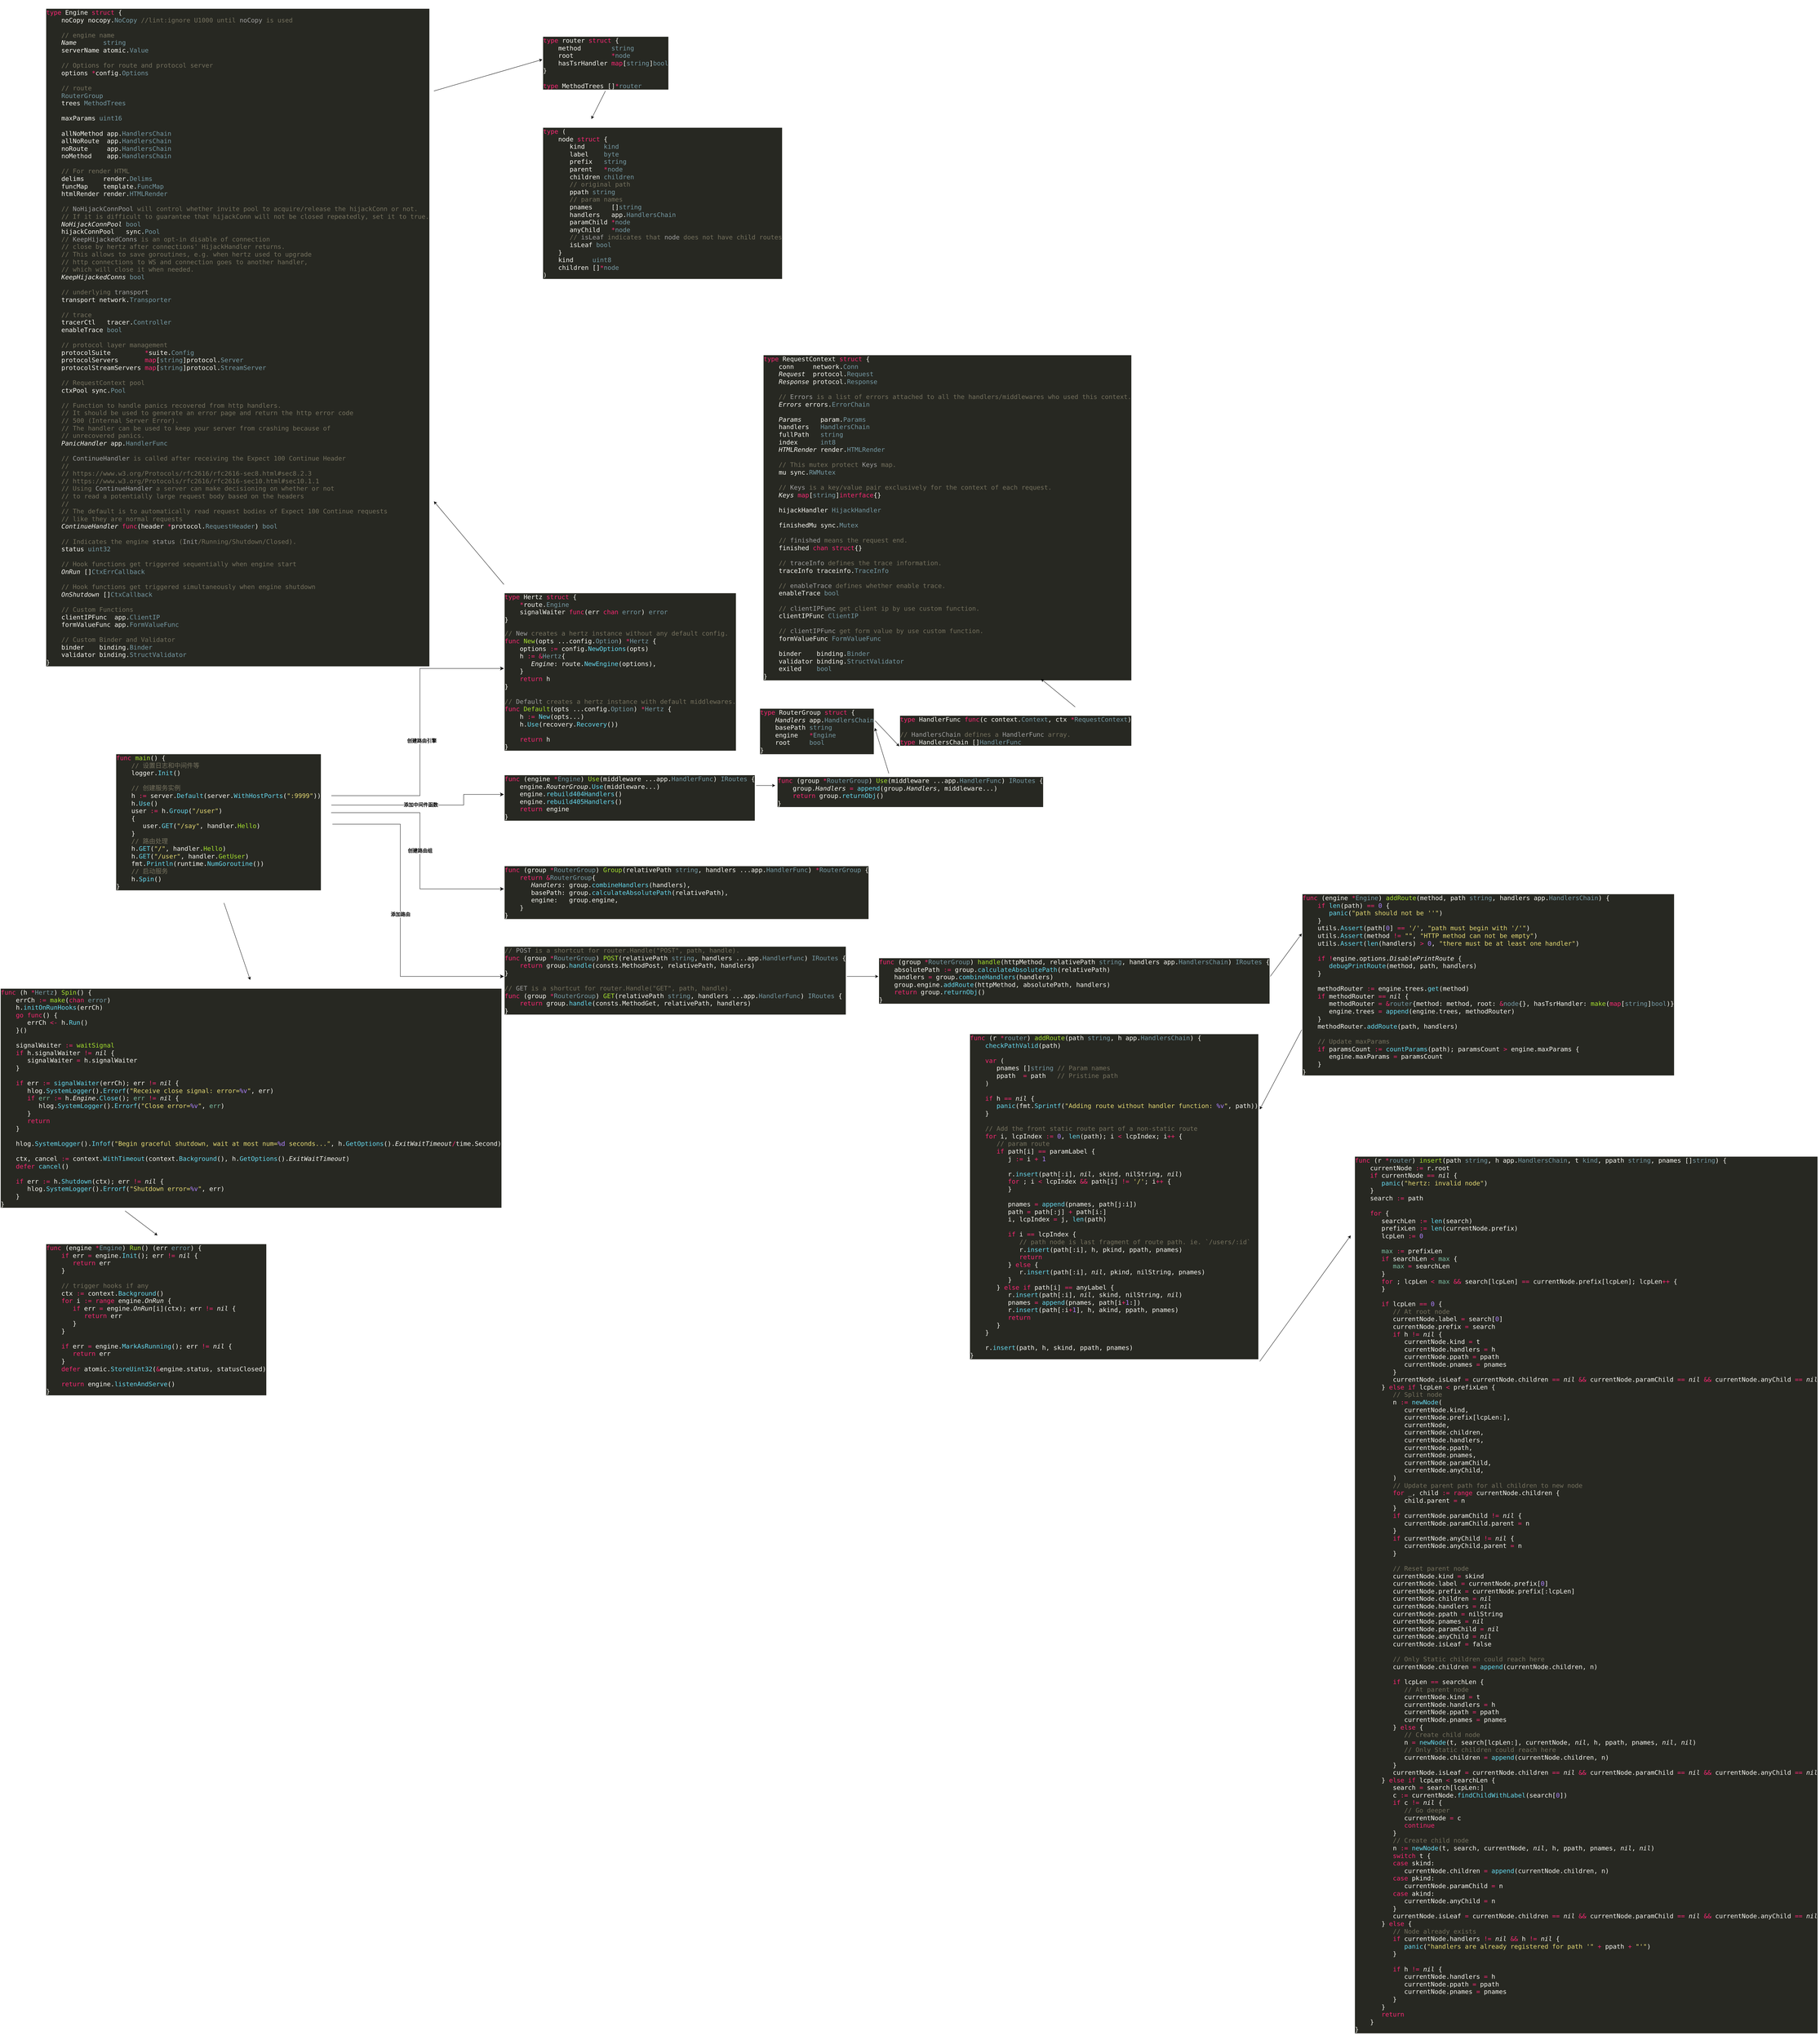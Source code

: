 <mxfile version="26.1.0">
  <diagram name="Page-1" id="f09UW0xhOilFpxU1UN8Q">
    <mxGraphModel dx="3871" dy="3765" grid="1" gridSize="10" guides="1" tooltips="1" connect="1" arrows="1" fold="1" page="1" pageScale="1" pageWidth="827" pageHeight="1169" math="0" shadow="0">
      <root>
        <mxCell id="0" />
        <mxCell id="1" parent="0" />
        <mxCell id="bZFTZhcOLTCebWkoZDsH-1" value="&lt;div style=&quot;background-color:#272822;color:#f8f8f2&quot;&gt;&lt;pre style=&quot;font-family:&#39;JetBrains Mono&#39;,monospace;font-size:13.5pt;&quot;&gt;&lt;span style=&quot;color:#f92672;&quot;&gt;func &lt;/span&gt;&lt;span style=&quot;color:#a6e22e;&quot;&gt;main&lt;/span&gt;() {&lt;br&gt;    &lt;span style=&quot;color:#75715e;&quot;&gt;// &lt;/span&gt;&lt;span style=&quot;color:#75715e;font-family:&#39;Menlo-Regular&#39;,monospace;&quot;&gt;设置日志和中间件等&lt;br&gt;&lt;/span&gt;&lt;span style=&quot;color:#75715e;font-family:&#39;Menlo-Regular&#39;,monospace;&quot;&gt;    &lt;/span&gt;logger.&lt;span style=&quot;color:#66d9ef;&quot;&gt;Init&lt;/span&gt;()&lt;br&gt;&lt;br&gt;    &lt;span style=&quot;color:#75715e;&quot;&gt;// &lt;/span&gt;&lt;span style=&quot;color:#75715e;font-family:&#39;Menlo-Regular&#39;,monospace;&quot;&gt;创建服务实例&lt;br&gt;&lt;/span&gt;&lt;span style=&quot;color:#75715e;font-family:&#39;Menlo-Regular&#39;,monospace;&quot;&gt;    &lt;/span&gt;h &lt;span style=&quot;color:#f92672;&quot;&gt;:= &lt;/span&gt;server.&lt;span style=&quot;color:#66d9ef;&quot;&gt;Default&lt;/span&gt;(server.&lt;span style=&quot;color:#66d9ef;&quot;&gt;WithHostPorts&lt;/span&gt;(&lt;span style=&quot;color:#e6db74;&quot;&gt;&quot;:9999&quot;&lt;/span&gt;))&lt;br&gt;    h.&lt;span style=&quot;color:#66d9ef;&quot;&gt;Use&lt;/span&gt;()&lt;br&gt;    user &lt;span style=&quot;color:#f92672;&quot;&gt;:= &lt;/span&gt;h.&lt;span style=&quot;color:#66d9ef;&quot;&gt;Group&lt;/span&gt;(&lt;span style=&quot;color:#e6db74;&quot;&gt;&quot;/user&quot;&lt;/span&gt;)&lt;br&gt;    {&lt;br&gt;       user.&lt;span style=&quot;color:#66d9ef;&quot;&gt;GET&lt;/span&gt;(&lt;span style=&quot;color:#e6db74;&quot;&gt;&quot;/say&quot;&lt;/span&gt;, handler.&lt;span style=&quot;color:#a6e22e;&quot;&gt;Hello&lt;/span&gt;)&lt;br&gt;    }&lt;br&gt;    &lt;span style=&quot;color:#75715e;&quot;&gt;// &lt;/span&gt;&lt;span style=&quot;color:#75715e;font-family:&#39;Menlo-Regular&#39;,monospace;&quot;&gt;路由处理&lt;br&gt;&lt;/span&gt;&lt;span style=&quot;color:#75715e;font-family:&#39;Menlo-Regular&#39;,monospace;&quot;&gt;    &lt;/span&gt;h.&lt;span style=&quot;color:#66d9ef;&quot;&gt;GET&lt;/span&gt;(&lt;span style=&quot;color:#e6db74;&quot;&gt;&quot;/&quot;&lt;/span&gt;, handler.&lt;span style=&quot;color:#a6e22e;&quot;&gt;Hello&lt;/span&gt;)&lt;br&gt;    h.&lt;span style=&quot;color:#66d9ef;&quot;&gt;GET&lt;/span&gt;(&lt;span style=&quot;color:#e6db74;&quot;&gt;&quot;/user&quot;&lt;/span&gt;, handler.&lt;span style=&quot;color:#a6e22e;&quot;&gt;GetUser&lt;/span&gt;)&lt;br&gt;    fmt.&lt;span style=&quot;color:#66d9ef;&quot;&gt;Println&lt;/span&gt;(runtime.&lt;span style=&quot;color:#66d9ef;&quot;&gt;NumGoroutine&lt;/span&gt;())&lt;br&gt;    &lt;span style=&quot;color:#75715e;&quot;&gt;// &lt;/span&gt;&lt;span style=&quot;color:#75715e;font-family:&#39;Menlo-Regular&#39;,monospace;&quot;&gt;启动服务&lt;br&gt;&lt;/span&gt;&lt;span style=&quot;color:#75715e;font-family:&#39;Menlo-Regular&#39;,monospace;&quot;&gt;    &lt;/span&gt;h.&lt;span style=&quot;color:#66d9ef;&quot;&gt;Spin&lt;/span&gt;()&lt;br&gt;}&lt;/pre&gt;&lt;/div&gt;" style="text;whiteSpace=wrap;html=1;" vertex="1" parent="1">
          <mxGeometry x="-420" y="180" width="620" height="450" as="geometry" />
        </mxCell>
        <UserObject label="&lt;div style=&quot;background-color: rgb(39, 40, 34); color: rgb(248, 248, 242);&quot;&gt;&lt;pre style=&quot;font-family:&#39;JetBrains Mono&#39;,monospace;font-size:13.5pt;&quot;&gt;&lt;span style=&quot;color: rgb(117, 113, 94);&quot;&gt;&lt;div style=&quot;color: rgb(248, 248, 242);&quot;&gt;&lt;pre style=&quot;font-family:&#39;JetBrains Mono&#39;,monospace;font-size:13.5pt;&quot;&gt;&lt;span style=&quot;color:#f92672;&quot;&gt;type &lt;/span&gt;Hertz &lt;span style=&quot;color:#f92672;&quot;&gt;struct &lt;/span&gt;{&lt;br&gt;    &lt;span style=&quot;color:#f92672;&quot;&gt;*&lt;/span&gt;route.&lt;span style=&quot;color:#769aa5;&quot;&gt;Engine&lt;br&gt;&lt;/span&gt;&lt;span style=&quot;color:#769aa5;&quot;&gt;    &lt;/span&gt;signalWaiter &lt;span style=&quot;color:#f92672;&quot;&gt;func&lt;/span&gt;(err &lt;span style=&quot;color:#f92672;&quot;&gt;chan &lt;/span&gt;&lt;span style=&quot;color:#769aa5;&quot;&gt;error&lt;/span&gt;) &lt;span style=&quot;color:#769aa5;&quot;&gt;error&lt;br&gt;&lt;/span&gt;}&lt;/pre&gt;&lt;/div&gt;&lt;/span&gt;&lt;/pre&gt;&lt;pre style=&quot;font-family:&#39;JetBrains Mono&#39;,monospace;font-size:13.5pt;&quot;&gt;&lt;span style=&quot;color: rgb(117, 113, 94);&quot;&gt;// &lt;/span&gt;&lt;span style=&quot;color: rgb(161, 161, 161);&quot;&gt;New&lt;/span&gt;&lt;span style=&quot;color: rgb(117, 113, 94);&quot;&gt; creates a hertz instance without any default config.&lt;br&gt;&lt;/span&gt;&lt;span style=&quot;color: rgb(249, 38, 114);&quot;&gt;func &lt;/span&gt;&lt;span style=&quot;color: rgb(166, 226, 46);&quot;&gt;New&lt;/span&gt;(opts ...config.&lt;span style=&quot;color: rgb(118, 154, 165);&quot;&gt;Option&lt;/span&gt;) &lt;span style=&quot;color: rgb(249, 38, 114);&quot;&gt;*&lt;/span&gt;&lt;span style=&quot;color: rgb(118, 154, 165);&quot;&gt;Hertz &lt;/span&gt;{&lt;br&gt;    options &lt;span style=&quot;color: rgb(249, 38, 114);&quot;&gt;:= &lt;/span&gt;config.&lt;span style=&quot;color: rgb(102, 217, 239);&quot;&gt;NewOptions&lt;/span&gt;(opts)&lt;br&gt;    h &lt;span style=&quot;color: rgb(249, 38, 114);&quot;&gt;:= &amp;amp;&lt;/span&gt;&lt;span style=&quot;color: rgb(118, 154, 165);&quot;&gt;Hertz&lt;/span&gt;{&lt;br&gt;       &lt;span style=&quot;font-style:italic;&quot;&gt;Engine&lt;/span&gt;: route.&lt;span style=&quot;color: rgb(102, 217, 239);&quot;&gt;NewEngine&lt;/span&gt;(options),&lt;br&gt;    }&lt;br&gt;    &lt;span style=&quot;color: rgb(249, 38, 114);&quot;&gt;return &lt;/span&gt;h&lt;br&gt;}&lt;br&gt;&lt;br&gt;&lt;span style=&quot;color: rgb(117, 113, 94);&quot;&gt;// &lt;/span&gt;&lt;span style=&quot;color: rgb(161, 161, 161);&quot;&gt;Default&lt;/span&gt;&lt;span style=&quot;color: rgb(117, 113, 94);&quot;&gt; creates a hertz instance with default middlewares.&lt;br&gt;&lt;/span&gt;&lt;span style=&quot;color: rgb(249, 38, 114);&quot;&gt;func &lt;/span&gt;&lt;span style=&quot;color: rgb(166, 226, 46);&quot;&gt;Default&lt;/span&gt;(opts ...config.&lt;span style=&quot;color: rgb(118, 154, 165);&quot;&gt;Option&lt;/span&gt;) &lt;span style=&quot;color: rgb(249, 38, 114);&quot;&gt;*&lt;/span&gt;&lt;span style=&quot;color: rgb(118, 154, 165);&quot;&gt;Hertz &lt;/span&gt;{&lt;br&gt;    h &lt;span style=&quot;color: rgb(249, 38, 114);&quot;&gt;:= &lt;/span&gt;&lt;span style=&quot;color: rgb(102, 217, 239);&quot;&gt;New&lt;/span&gt;(opts...)&lt;br&gt;    h.&lt;span style=&quot;color: rgb(102, 217, 239);&quot;&gt;Use&lt;/span&gt;(recovery.&lt;span style=&quot;color: rgb(102, 217, 239);&quot;&gt;Recovery&lt;/span&gt;())&lt;br&gt;&lt;br&gt;    &lt;span style=&quot;color: rgb(249, 38, 114);&quot;&gt;return &lt;/span&gt;h&lt;br&gt;}&lt;/pre&gt;&lt;/div&gt;" link="&lt;div style=&quot;background-color:#272822;color:#f8f8f2&quot;&gt;&lt;pre style=&quot;font-family:&#39;JetBrains Mono&#39;,monospace;font-size:13.5pt;&quot;&gt;&lt;span style=&quot;color:#75715e;&quot;&gt;// &lt;/span&gt;&lt;span style=&quot;color:#a1a1a1;&quot;&gt;New&lt;/span&gt;&lt;span style=&quot;color:#75715e;&quot;&gt; creates a hertz instance without any default config.&lt;br&gt;&lt;/span&gt;&lt;span style=&quot;color:#f92672;&quot;&gt;func &lt;/span&gt;&lt;span style=&quot;color:#a6e22e;&quot;&gt;New&lt;/span&gt;(opts ...config.&lt;span style=&quot;color:#769aa5;&quot;&gt;Option&lt;/span&gt;) &lt;span style=&quot;color:#f92672;&quot;&gt;*&lt;/span&gt;&lt;span style=&quot;color:#769aa5;&quot;&gt;Hertz &lt;/span&gt;{&lt;br&gt;    options &lt;span style=&quot;color:#f92672;&quot;&gt;:= &lt;/span&gt;config.&lt;span style=&quot;color:#66d9ef;&quot;&gt;NewOptions&lt;/span&gt;(opts)&lt;br&gt;    h &lt;span style=&quot;color:#f92672;&quot;&gt;:= &amp;amp;&lt;/span&gt;&lt;span style=&quot;color:#769aa5;&quot;&gt;Hertz&lt;/span&gt;{&lt;br&gt;       &lt;span style=&quot;font-style:italic;&quot;&gt;Engine&lt;/span&gt;: route.&lt;span style=&quot;color:#66d9ef;&quot;&gt;NewEngine&lt;/span&gt;(options),&lt;br&gt;    }&lt;br&gt;    &lt;span style=&quot;color:#f92672;&quot;&gt;return &lt;/span&gt;h&lt;br&gt;}&lt;br&gt;&lt;br&gt;&lt;span style=&quot;color:#75715e;&quot;&gt;// &lt;/span&gt;&lt;span style=&quot;color:#a1a1a1;&quot;&gt;Default&lt;/span&gt;&lt;span style=&quot;color:#75715e;&quot;&gt; creates a hertz instance with default middlewares.&lt;br&gt;&lt;/span&gt;&lt;span style=&quot;color:#f92672;&quot;&gt;func &lt;/span&gt;&lt;span style=&quot;color:#a6e22e;&quot;&gt;Default&lt;/span&gt;(opts ...config.&lt;span style=&quot;color:#769aa5;&quot;&gt;Option&lt;/span&gt;) &lt;span style=&quot;color:#f92672;&quot;&gt;*&lt;/span&gt;&lt;span style=&quot;color:#769aa5;&quot;&gt;Hertz &lt;/span&gt;{&lt;br&gt;    h &lt;span style=&quot;color:#f92672;&quot;&gt;:= &lt;/span&gt;&lt;span style=&quot;color:#66d9ef;&quot;&gt;New&lt;/span&gt;(opts...)&lt;br&gt;    h.&lt;span style=&quot;color:#66d9ef;&quot;&gt;Use&lt;/span&gt;(recovery.&lt;span style=&quot;color:#66d9ef;&quot;&gt;Recovery&lt;/span&gt;())&lt;br&gt;&lt;br&gt;    &lt;span style=&quot;color:#f92672;&quot;&gt;return &lt;/span&gt;h&lt;br&gt;}&lt;/pre&gt;&lt;/div&gt;" id="bZFTZhcOLTCebWkoZDsH-2">
          <mxCell style="text;whiteSpace=wrap;html=1;" vertex="1" parent="1">
            <mxGeometry x="690" y="-280" width="670" height="480" as="geometry" />
          </mxCell>
        </UserObject>
        <mxCell id="bZFTZhcOLTCebWkoZDsH-6" value="" style="edgeStyle=elbowEdgeStyle;elbow=horizontal;endArrow=classic;html=1;curved=0;rounded=0;endSize=8;startSize=8;exitX=0.995;exitY=0.319;exitDx=0;exitDy=0;entryX=0;entryY=0.5;entryDx=0;entryDy=0;exitPerimeter=0;" edge="1" parent="1" source="bZFTZhcOLTCebWkoZDsH-1" target="bZFTZhcOLTCebWkoZDsH-2">
          <mxGeometry width="50" height="50" relative="1" as="geometry">
            <mxPoint x="670" y="460" as="sourcePoint" />
            <mxPoint x="720" y="410" as="targetPoint" />
            <Array as="points">
              <mxPoint x="450" y="150" />
            </Array>
          </mxGeometry>
        </mxCell>
        <mxCell id="bZFTZhcOLTCebWkoZDsH-7" value="&lt;b&gt;&lt;font style=&quot;font-size: 14px;&quot;&gt;创建路由引擎&lt;/font&gt;&lt;/b&gt;" style="edgeLabel;html=1;align=center;verticalAlign=middle;resizable=0;points=[];" vertex="1" connectable="0" parent="bZFTZhcOLTCebWkoZDsH-6">
          <mxGeometry x="-0.157" y="1" relative="1" as="geometry">
            <mxPoint x="6" y="-49" as="offset" />
          </mxGeometry>
        </mxCell>
        <UserObject label="&lt;div style=&quot;background-color:#272822;color:#f8f8f2&quot;&gt;&lt;pre style=&quot;font-family:&#39;JetBrains Mono&#39;,monospace;font-size:13.5pt;&quot;&gt;&lt;span style=&quot;color:#f92672;&quot;&gt;func &lt;/span&gt;(engine &lt;span style=&quot;color:#f92672;&quot;&gt;*&lt;/span&gt;&lt;span style=&quot;color:#769aa5;&quot;&gt;Engine&lt;/span&gt;) &lt;span style=&quot;color:#a6e22e;&quot;&gt;Use&lt;/span&gt;(middleware ...app.&lt;span style=&quot;color:#769aa5;&quot;&gt;HandlerFunc&lt;/span&gt;) &lt;span style=&quot;color:#769aa5;&quot;&gt;IRoutes &lt;/span&gt;{&lt;br&gt;    engine.&lt;span style=&quot;font-style:italic;&quot;&gt;RouterGroup&lt;/span&gt;.&lt;span style=&quot;color:#66d9ef;&quot;&gt;Use&lt;/span&gt;(middleware...)&lt;br&gt;    engine.&lt;span style=&quot;color:#66d9ef;&quot;&gt;rebuild404Handlers&lt;/span&gt;()&lt;br&gt;    engine.&lt;span style=&quot;color:#66d9ef;&quot;&gt;rebuild405Handlers&lt;/span&gt;()&lt;br&gt;    &lt;span style=&quot;color:#f92672;&quot;&gt;return &lt;/span&gt;engine&lt;br&gt;}&lt;/pre&gt;&lt;/div&gt;" link="&lt;div style=&quot;background-color:#272822;color:#f8f8f2&quot;&gt;&lt;pre style=&quot;font-family:&#39;JetBrains Mono&#39;,monospace;font-size:13.5pt;&quot;&gt;&lt;span style=&quot;color:#f92672;&quot;&gt;func &lt;/span&gt;(engine &lt;span style=&quot;color:#f92672;&quot;&gt;*&lt;/span&gt;&lt;span style=&quot;color:#769aa5;&quot;&gt;Engine&lt;/span&gt;) &lt;span style=&quot;color:#a6e22e;&quot;&gt;Use&lt;/span&gt;(middleware ...app.&lt;span style=&quot;color:#769aa5;&quot;&gt;HandlerFunc&lt;/span&gt;) &lt;span style=&quot;color:#769aa5;&quot;&gt;IRoutes &lt;/span&gt;{&lt;br&gt;    engine.&lt;span style=&quot;font-style:italic;&quot;&gt;RouterGroup&lt;/span&gt;.&lt;span style=&quot;color:#66d9ef;&quot;&gt;Use&lt;/span&gt;(middleware...)&lt;br&gt;    engine.&lt;span style=&quot;color:#66d9ef;&quot;&gt;rebuild404Handlers&lt;/span&gt;()&lt;br&gt;    engine.&lt;span style=&quot;color:#66d9ef;&quot;&gt;rebuild405Handlers&lt;/span&gt;()&lt;br&gt;    &lt;span style=&quot;color:#f92672;&quot;&gt;return &lt;/span&gt;engine&lt;br&gt;}&lt;/pre&gt;&lt;/div&gt;" id="bZFTZhcOLTCebWkoZDsH-8">
          <mxCell style="text;whiteSpace=wrap;html=1;" vertex="1" parent="1">
            <mxGeometry x="690" y="240" width="720" height="160" as="geometry" />
          </mxCell>
        </UserObject>
        <mxCell id="bZFTZhcOLTCebWkoZDsH-9" value="" style="edgeStyle=elbowEdgeStyle;elbow=horizontal;endArrow=classic;html=1;curved=0;rounded=0;endSize=8;startSize=8;exitX=0.995;exitY=0.379;exitDx=0;exitDy=0;entryX=0;entryY=0.5;entryDx=0;entryDy=0;exitPerimeter=0;" edge="1" parent="1" source="bZFTZhcOLTCebWkoZDsH-1" target="bZFTZhcOLTCebWkoZDsH-8">
          <mxGeometry width="50" height="50" relative="1" as="geometry">
            <mxPoint x="460" y="333" as="sourcePoint" />
            <mxPoint x="700" y="-30" as="targetPoint" />
            <Array as="points">
              <mxPoint x="575" y="290" />
            </Array>
          </mxGeometry>
        </mxCell>
        <mxCell id="bZFTZhcOLTCebWkoZDsH-10" value="&lt;span style=&quot;font-size: 14px;&quot;&gt;&lt;b&gt;添加中间件函数&lt;/b&gt;&lt;/span&gt;" style="edgeLabel;html=1;align=center;verticalAlign=middle;resizable=0;points=[];" vertex="1" connectable="0" parent="bZFTZhcOLTCebWkoZDsH-9">
          <mxGeometry x="-0.157" y="1" relative="1" as="geometry">
            <mxPoint x="34" as="offset" />
          </mxGeometry>
        </mxCell>
        <UserObject label="&lt;div style=&quot;background-color:#272822;color:#f8f8f2&quot;&gt;&lt;pre style=&quot;font-family:&#39;JetBrains Mono&#39;,monospace;font-size:13.5pt;&quot;&gt;&lt;span style=&quot;color:#f92672;&quot;&gt;func &lt;/span&gt;(group &lt;span style=&quot;color:#f92672;&quot;&gt;*&lt;/span&gt;&lt;span style=&quot;color:#769aa5;&quot;&gt;RouterGroup&lt;/span&gt;) &lt;span style=&quot;color:#a6e22e;&quot;&gt;Use&lt;/span&gt;(middleware ...app.&lt;span style=&quot;color:#769aa5;&quot;&gt;HandlerFunc&lt;/span&gt;) &lt;span style=&quot;color:#769aa5;&quot;&gt;IRoutes &lt;/span&gt;{&lt;br&gt;    group.&lt;span style=&quot;font-style:italic;&quot;&gt;Handlers &lt;/span&gt;&lt;span style=&quot;color:#f92672;&quot;&gt;= &lt;/span&gt;&lt;span style=&quot;color:#66d9ef;&quot;&gt;append&lt;/span&gt;(group.&lt;span style=&quot;font-style:italic;&quot;&gt;Handlers&lt;/span&gt;, middleware...)&lt;br&gt;    &lt;span style=&quot;color:#f92672;&quot;&gt;return &lt;/span&gt;group.&lt;span style=&quot;color:#66d9ef;&quot;&gt;returnObj&lt;/span&gt;()&lt;br&gt;}&lt;/pre&gt;&lt;/div&gt;" link="&lt;div style=&quot;background-color:#272822;color:#f8f8f2&quot;&gt;&lt;pre style=&quot;font-family:&#39;JetBrains Mono&#39;,monospace;font-size:13.5pt;&quot;&gt;&lt;span style=&quot;color:#f92672;&quot;&gt;func &lt;/span&gt;(group &lt;span style=&quot;color:#f92672;&quot;&gt;*&lt;/span&gt;&lt;span style=&quot;color:#769aa5;&quot;&gt;RouterGroup&lt;/span&gt;) &lt;span style=&quot;color:#a6e22e;&quot;&gt;Use&lt;/span&gt;(middleware ...app.&lt;span style=&quot;color:#769aa5;&quot;&gt;HandlerFunc&lt;/span&gt;) &lt;span style=&quot;color:#769aa5;&quot;&gt;IRoutes &lt;/span&gt;{&lt;br&gt;    group.&lt;span style=&quot;font-style:italic;&quot;&gt;Handlers &lt;/span&gt;&lt;span style=&quot;color:#f92672;&quot;&gt;= &lt;/span&gt;&lt;span style=&quot;color:#66d9ef;&quot;&gt;append&lt;/span&gt;(group.&lt;span style=&quot;font-style:italic;&quot;&gt;Handlers&lt;/span&gt;, middleware...)&lt;br&gt;    &lt;span style=&quot;color:#f92672;&quot;&gt;return &lt;/span&gt;group.&lt;span style=&quot;color:#66d9ef;&quot;&gt;returnObj&lt;/span&gt;()&lt;br&gt;}&lt;/pre&gt;&lt;/div&gt;" id="bZFTZhcOLTCebWkoZDsH-11">
          <mxCell style="text;whiteSpace=wrap;html=1;" vertex="1" parent="1">
            <mxGeometry x="1470" y="245" width="760" height="115" as="geometry" />
          </mxCell>
        </UserObject>
        <mxCell id="bZFTZhcOLTCebWkoZDsH-12" value="" style="endArrow=classic;html=1;rounded=0;exitX=1.001;exitY=0.341;exitDx=0;exitDy=0;exitPerimeter=0;entryX=-0.006;entryY=0.43;entryDx=0;entryDy=0;entryPerimeter=0;" edge="1" parent="1" source="bZFTZhcOLTCebWkoZDsH-8" target="bZFTZhcOLTCebWkoZDsH-11">
          <mxGeometry width="50" height="50" relative="1" as="geometry">
            <mxPoint x="1450" y="270" as="sourcePoint" />
            <mxPoint x="1500" y="220" as="targetPoint" />
          </mxGeometry>
        </mxCell>
        <mxCell id="bZFTZhcOLTCebWkoZDsH-13" value="&lt;div style=&quot;background-color:#272822;color:#f8f8f2&quot;&gt;&lt;pre style=&quot;font-family:&#39;JetBrains Mono&#39;,monospace;font-size:13.5pt;&quot;&gt;&lt;span style=&quot;color:#f92672;&quot;&gt;type &lt;/span&gt;RouterGroup &lt;span style=&quot;color:#f92672;&quot;&gt;struct &lt;/span&gt;{&lt;br&gt;    &lt;span style=&quot;font-style:italic;&quot;&gt;Handlers &lt;/span&gt;app.&lt;span style=&quot;color:#769aa5;&quot;&gt;HandlersChain&lt;br&gt;&lt;/span&gt;&lt;span style=&quot;color:#769aa5;&quot;&gt;    &lt;/span&gt;basePath &lt;span style=&quot;color:#769aa5;&quot;&gt;string&lt;br&gt;&lt;/span&gt;&lt;span style=&quot;color:#769aa5;&quot;&gt;    &lt;/span&gt;engine   &lt;span style=&quot;color:#f92672;&quot;&gt;*&lt;/span&gt;&lt;span style=&quot;color:#769aa5;&quot;&gt;Engine&lt;br&gt;&lt;/span&gt;&lt;span style=&quot;color:#769aa5;&quot;&gt;    &lt;/span&gt;root     &lt;span style=&quot;color:#769aa5;&quot;&gt;bool&lt;br&gt;&lt;/span&gt;}&lt;/pre&gt;&lt;/div&gt;" style="text;whiteSpace=wrap;html=1;" vertex="1" parent="1">
          <mxGeometry x="1420" y="50" width="330" height="160" as="geometry" />
        </mxCell>
        <mxCell id="bZFTZhcOLTCebWkoZDsH-14" value="&lt;div style=&quot;background-color:#272822;color:#f8f8f2&quot;&gt;&lt;pre style=&quot;font-family:&#39;JetBrains Mono&#39;,monospace;font-size:13.5pt;&quot;&gt;&lt;span style=&quot;color:#f92672;&quot;&gt;type &lt;/span&gt;HandlerFunc &lt;span style=&quot;color:#f92672;&quot;&gt;func&lt;/span&gt;(c context.&lt;span style=&quot;color:#769aa5;&quot;&gt;Context&lt;/span&gt;, ctx &lt;span style=&quot;color:#f92672;&quot;&gt;*&lt;/span&gt;&lt;span style=&quot;color:#769aa5;&quot;&gt;RequestContext&lt;/span&gt;)&lt;br&gt;&lt;br&gt;&lt;span style=&quot;color:#75715e;&quot;&gt;// &lt;/span&gt;&lt;span style=&quot;color:#a1a1a1;&quot;&gt;HandlersChain&lt;/span&gt;&lt;span style=&quot;color:#75715e;&quot;&gt; defines a &lt;/span&gt;&lt;span style=&quot;color:#a1a1a1;&quot;&gt;HandlerFunc&lt;/span&gt;&lt;span style=&quot;color:#75715e;&quot;&gt; array.&lt;br&gt;&lt;/span&gt;&lt;span style=&quot;color:#f92672;&quot;&gt;type &lt;/span&gt;HandlersChain []&lt;span style=&quot;color:#769aa5;&quot;&gt;HandlerFunc&lt;/span&gt;&lt;/pre&gt;&lt;/div&gt;" style="text;whiteSpace=wrap;html=1;" vertex="1" parent="1">
          <mxGeometry x="1820" y="70" width="670" height="150" as="geometry" />
        </mxCell>
        <mxCell id="bZFTZhcOLTCebWkoZDsH-15" value="" style="endArrow=classic;html=1;rounded=0;entryX=0;entryY=0.75;entryDx=0;entryDy=0;exitX=1.003;exitY=0.372;exitDx=0;exitDy=0;exitPerimeter=0;" edge="1" parent="1" source="bZFTZhcOLTCebWkoZDsH-13" target="bZFTZhcOLTCebWkoZDsH-14">
          <mxGeometry width="50" height="50" relative="1" as="geometry">
            <mxPoint x="1760" y="110" as="sourcePoint" />
            <mxPoint x="1770" y="220" as="targetPoint" />
          </mxGeometry>
        </mxCell>
        <mxCell id="bZFTZhcOLTCebWkoZDsH-16" value="" style="endArrow=classic;html=1;rounded=0;entryX=1;entryY=0.5;entryDx=0;entryDy=0;exitX=0.421;exitY=0.13;exitDx=0;exitDy=0;exitPerimeter=0;" edge="1" parent="1" source="bZFTZhcOLTCebWkoZDsH-11" target="bZFTZhcOLTCebWkoZDsH-13">
          <mxGeometry width="50" height="50" relative="1" as="geometry">
            <mxPoint x="1930" y="-70" as="sourcePoint" />
            <mxPoint x="1999" y="3" as="targetPoint" />
          </mxGeometry>
        </mxCell>
        <UserObject label="&lt;div style=&quot;background-color:#272822;color:#f8f8f2&quot;&gt;&lt;pre style=&quot;font-family:&#39;JetBrains Mono&#39;,monospace;font-size:13.5pt;&quot;&gt;&lt;span style=&quot;color:#f92672;&quot;&gt;type &lt;/span&gt;Engine &lt;span style=&quot;color:#f92672;&quot;&gt;struct &lt;/span&gt;{&lt;br&gt;    noCopy nocopy.&lt;span style=&quot;color:#769aa5;&quot;&gt;NoCopy &lt;/span&gt;&lt;span style=&quot;color:#75715e;&quot;&gt;//lint:ignore U1000 until &lt;/span&gt;&lt;span style=&quot;color:#a1a1a1;&quot;&gt;noCopy&lt;/span&gt;&lt;span style=&quot;color:#75715e;&quot;&gt; is used&lt;br&gt;&lt;/span&gt;&lt;span style=&quot;color:#75715e;&quot;&gt;&lt;br&gt;&lt;/span&gt;&lt;span style=&quot;color:#75715e;&quot;&gt;    // engine name&lt;br&gt;&lt;/span&gt;&lt;span style=&quot;color:#75715e;&quot;&gt;    &lt;/span&gt;&lt;span style=&quot;font-style:italic;&quot;&gt;Name       &lt;/span&gt;&lt;span style=&quot;color:#769aa5;&quot;&gt;string&lt;br&gt;&lt;/span&gt;&lt;span style=&quot;color:#769aa5;&quot;&gt;    &lt;/span&gt;serverName atomic.&lt;span style=&quot;color:#769aa5;&quot;&gt;Value&lt;br&gt;&lt;/span&gt;&lt;span style=&quot;color:#769aa5;&quot;&gt;&lt;br&gt;&lt;/span&gt;&lt;span style=&quot;color:#769aa5;&quot;&gt;    &lt;/span&gt;&lt;span style=&quot;color:#75715e;&quot;&gt;// Options for route and protocol server&lt;br&gt;&lt;/span&gt;&lt;span style=&quot;color:#75715e;&quot;&gt;    &lt;/span&gt;options &lt;span style=&quot;color:#f92672;&quot;&gt;*&lt;/span&gt;config.&lt;span style=&quot;color:#769aa5;&quot;&gt;Options&lt;br&gt;&lt;/span&gt;&lt;span style=&quot;color:#769aa5;&quot;&gt;&lt;br&gt;&lt;/span&gt;&lt;span style=&quot;color:#769aa5;&quot;&gt;    &lt;/span&gt;&lt;span style=&quot;color:#75715e;&quot;&gt;// route&lt;br&gt;&lt;/span&gt;&lt;span style=&quot;color:#75715e;&quot;&gt;    &lt;/span&gt;&lt;span style=&quot;color:#769aa5;&quot;&gt;RouterGroup&lt;br&gt;&lt;/span&gt;&lt;span style=&quot;color:#769aa5;&quot;&gt;    &lt;/span&gt;trees &lt;span style=&quot;color:#769aa5;&quot;&gt;MethodTrees&lt;br&gt;&lt;/span&gt;&lt;span style=&quot;color:#769aa5;&quot;&gt;&lt;br&gt;&lt;/span&gt;&lt;span style=&quot;color:#769aa5;&quot;&gt;    &lt;/span&gt;maxParams &lt;span style=&quot;color:#769aa5;&quot;&gt;uint16&lt;br&gt;&lt;/span&gt;&lt;span style=&quot;color:#769aa5;&quot;&gt;&lt;br&gt;&lt;/span&gt;&lt;span style=&quot;color:#769aa5;&quot;&gt;    &lt;/span&gt;allNoMethod app.&lt;span style=&quot;color:#769aa5;&quot;&gt;HandlersChain&lt;br&gt;&lt;/span&gt;&lt;span style=&quot;color:#769aa5;&quot;&gt;    &lt;/span&gt;allNoRoute  app.&lt;span style=&quot;color:#769aa5;&quot;&gt;HandlersChain&lt;br&gt;&lt;/span&gt;&lt;span style=&quot;color:#769aa5;&quot;&gt;    &lt;/span&gt;noRoute     app.&lt;span style=&quot;color:#769aa5;&quot;&gt;HandlersChain&lt;br&gt;&lt;/span&gt;&lt;span style=&quot;color:#769aa5;&quot;&gt;    &lt;/span&gt;noMethod    app.&lt;span style=&quot;color:#769aa5;&quot;&gt;HandlersChain&lt;br&gt;&lt;/span&gt;&lt;span style=&quot;color:#769aa5;&quot;&gt;&lt;br&gt;&lt;/span&gt;&lt;span style=&quot;color:#769aa5;&quot;&gt;    &lt;/span&gt;&lt;span style=&quot;color:#75715e;&quot;&gt;// For render HTML&lt;br&gt;&lt;/span&gt;&lt;span style=&quot;color:#75715e;&quot;&gt;    &lt;/span&gt;delims     render.&lt;span style=&quot;color:#769aa5;&quot;&gt;Delims&lt;br&gt;&lt;/span&gt;&lt;span style=&quot;color:#769aa5;&quot;&gt;    &lt;/span&gt;funcMap    template.&lt;span style=&quot;color:#769aa5;&quot;&gt;FuncMap&lt;br&gt;&lt;/span&gt;&lt;span style=&quot;color:#769aa5;&quot;&gt;    &lt;/span&gt;htmlRender render.&lt;span style=&quot;color:#769aa5;&quot;&gt;HTMLRender&lt;br&gt;&lt;/span&gt;&lt;span style=&quot;color:#769aa5;&quot;&gt;&lt;br&gt;&lt;/span&gt;&lt;span style=&quot;color:#769aa5;&quot;&gt;    &lt;/span&gt;&lt;span style=&quot;color:#75715e;&quot;&gt;// &lt;/span&gt;&lt;span style=&quot;color:#a1a1a1;&quot;&gt;NoHijackConnPool&lt;/span&gt;&lt;span style=&quot;color:#75715e;&quot;&gt; will control whether invite pool to acquire/release the hijackConn or not.&lt;br&gt;&lt;/span&gt;&lt;span style=&quot;color:#75715e;&quot;&gt;    // If it is difficult to guarantee that hijackConn will not be closed repeatedly, set it to true.&lt;br&gt;&lt;/span&gt;&lt;span style=&quot;color:#75715e;&quot;&gt;    &lt;/span&gt;&lt;span style=&quot;font-style:italic;&quot;&gt;NoHijackConnPool &lt;/span&gt;&lt;span style=&quot;color:#769aa5;&quot;&gt;bool&lt;br&gt;&lt;/span&gt;&lt;span style=&quot;color:#769aa5;&quot;&gt;    &lt;/span&gt;hijackConnPool   sync.&lt;span style=&quot;color:#769aa5;&quot;&gt;Pool&lt;br&gt;&lt;/span&gt;&lt;span style=&quot;color:#769aa5;&quot;&gt;    &lt;/span&gt;&lt;span style=&quot;color:#75715e;&quot;&gt;// &lt;/span&gt;&lt;span style=&quot;color:#a1a1a1;&quot;&gt;KeepHijackedConns&lt;/span&gt;&lt;span style=&quot;color:#75715e;&quot;&gt; is an opt-in disable of connection&lt;br&gt;&lt;/span&gt;&lt;span style=&quot;color:#75715e;&quot;&gt;    // close by hertz after connections&#39; HijackHandler returns.&lt;br&gt;&lt;/span&gt;&lt;span style=&quot;color:#75715e;&quot;&gt;    // This allows to save goroutines, e.g. when hertz used to upgrade&lt;br&gt;&lt;/span&gt;&lt;span style=&quot;color:#75715e;&quot;&gt;    // http connections to WS and connection goes to another handler,&lt;br&gt;&lt;/span&gt;&lt;span style=&quot;color:#75715e;&quot;&gt;    // which will close it when needed.&lt;br&gt;&lt;/span&gt;&lt;span style=&quot;color:#75715e;&quot;&gt;    &lt;/span&gt;&lt;span style=&quot;font-style:italic;&quot;&gt;KeepHijackedConns &lt;/span&gt;&lt;span style=&quot;color:#769aa5;&quot;&gt;bool&lt;br&gt;&lt;/span&gt;&lt;span style=&quot;color:#769aa5;&quot;&gt;&lt;br&gt;&lt;/span&gt;&lt;span style=&quot;color:#769aa5;&quot;&gt;    &lt;/span&gt;&lt;span style=&quot;color:#75715e;&quot;&gt;// underlying &lt;/span&gt;&lt;span style=&quot;color:#a1a1a1;&quot;&gt;transport&lt;br&gt;&lt;/span&gt;&lt;span style=&quot;color:#a1a1a1;&quot;&gt;    &lt;/span&gt;transport network.&lt;span style=&quot;color:#769aa5;&quot;&gt;Transporter&lt;br&gt;&lt;/span&gt;&lt;span style=&quot;color:#769aa5;&quot;&gt;&lt;br&gt;&lt;/span&gt;&lt;span style=&quot;color:#769aa5;&quot;&gt;    &lt;/span&gt;&lt;span style=&quot;color:#75715e;&quot;&gt;// trace&lt;br&gt;&lt;/span&gt;&lt;span style=&quot;color:#75715e;&quot;&gt;    &lt;/span&gt;tracerCtl   tracer.&lt;span style=&quot;color:#769aa5;&quot;&gt;Controller&lt;br&gt;&lt;/span&gt;&lt;span style=&quot;color:#769aa5;&quot;&gt;    &lt;/span&gt;enableTrace &lt;span style=&quot;color:#769aa5;&quot;&gt;bool&lt;br&gt;&lt;/span&gt;&lt;span style=&quot;color:#769aa5;&quot;&gt;&lt;br&gt;&lt;/span&gt;&lt;span style=&quot;color:#769aa5;&quot;&gt;    &lt;/span&gt;&lt;span style=&quot;color:#75715e;&quot;&gt;// protocol layer management&lt;br&gt;&lt;/span&gt;&lt;span style=&quot;color:#75715e;&quot;&gt;    &lt;/span&gt;protocolSuite         &lt;span style=&quot;color:#f92672;&quot;&gt;*&lt;/span&gt;suite.&lt;span style=&quot;color:#769aa5;&quot;&gt;Config&lt;br&gt;&lt;/span&gt;&lt;span style=&quot;color:#769aa5;&quot;&gt;    &lt;/span&gt;protocolServers       &lt;span style=&quot;color:#f92672;&quot;&gt;map&lt;/span&gt;[&lt;span style=&quot;color:#769aa5;&quot;&gt;string&lt;/span&gt;]protocol.&lt;span style=&quot;color:#769aa5;&quot;&gt;Server&lt;br&gt;&lt;/span&gt;&lt;span style=&quot;color:#769aa5;&quot;&gt;    &lt;/span&gt;protocolStreamServers &lt;span style=&quot;color:#f92672;&quot;&gt;map&lt;/span&gt;[&lt;span style=&quot;color:#769aa5;&quot;&gt;string&lt;/span&gt;]protocol.&lt;span style=&quot;color:#769aa5;&quot;&gt;StreamServer&lt;br&gt;&lt;/span&gt;&lt;span style=&quot;color:#769aa5;&quot;&gt;&lt;br&gt;&lt;/span&gt;&lt;span style=&quot;color:#769aa5;&quot;&gt;    &lt;/span&gt;&lt;span style=&quot;color:#75715e;&quot;&gt;// RequestContext pool&lt;br&gt;&lt;/span&gt;&lt;span style=&quot;color:#75715e;&quot;&gt;    &lt;/span&gt;ctxPool sync.&lt;span style=&quot;color:#769aa5;&quot;&gt;Pool&lt;br&gt;&lt;/span&gt;&lt;span style=&quot;color:#769aa5;&quot;&gt;&lt;br&gt;&lt;/span&gt;&lt;span style=&quot;color:#769aa5;&quot;&gt;    &lt;/span&gt;&lt;span style=&quot;color:#75715e;&quot;&gt;// Function to handle panics recovered from http handlers.&lt;br&gt;&lt;/span&gt;&lt;span style=&quot;color:#75715e;&quot;&gt;    // It should be used to generate an error page and return the http error code&lt;br&gt;&lt;/span&gt;&lt;span style=&quot;color:#75715e;&quot;&gt;    // 500 (Internal Server Error).&lt;br&gt;&lt;/span&gt;&lt;span style=&quot;color:#75715e;&quot;&gt;    // The handler can be used to keep your server from crashing because of&lt;br&gt;&lt;/span&gt;&lt;span style=&quot;color:#75715e;&quot;&gt;    // unrecovered panics.&lt;br&gt;&lt;/span&gt;&lt;span style=&quot;color:#75715e;&quot;&gt;    &lt;/span&gt;&lt;span style=&quot;font-style:italic;&quot;&gt;PanicHandler &lt;/span&gt;app.&lt;span style=&quot;color:#769aa5;&quot;&gt;HandlerFunc&lt;br&gt;&lt;/span&gt;&lt;span style=&quot;color:#769aa5;&quot;&gt;&lt;br&gt;&lt;/span&gt;&lt;span style=&quot;color:#769aa5;&quot;&gt;    &lt;/span&gt;&lt;span style=&quot;color:#75715e;&quot;&gt;// &lt;/span&gt;&lt;span style=&quot;color:#a1a1a1;&quot;&gt;ContinueHandler&lt;/span&gt;&lt;span style=&quot;color:#75715e;&quot;&gt; is called after receiving the Expect 100 Continue Header&lt;br&gt;&lt;/span&gt;&lt;span style=&quot;color:#75715e;&quot;&gt;    //&lt;br&gt;&lt;/span&gt;&lt;span style=&quot;color:#75715e;&quot;&gt;    // https://www.w3.org/Protocols/rfc2616/rfc2616-sec8.html#sec8.2.3&lt;br&gt;&lt;/span&gt;&lt;span style=&quot;color:#75715e;&quot;&gt;    // https://www.w3.org/Protocols/rfc2616/rfc2616-sec10.html#sec10.1.1&lt;br&gt;&lt;/span&gt;&lt;span style=&quot;color:#75715e;&quot;&gt;    // Using &lt;/span&gt;&lt;span style=&quot;color:#a1a1a1;&quot;&gt;ContinueHandler&lt;/span&gt;&lt;span style=&quot;color:#75715e;&quot;&gt; a server can make decisioning on whether or not&lt;br&gt;&lt;/span&gt;&lt;span style=&quot;color:#75715e;&quot;&gt;    // to read a potentially large request body based on the headers&lt;br&gt;&lt;/span&gt;&lt;span style=&quot;color:#75715e;&quot;&gt;    //&lt;br&gt;&lt;/span&gt;&lt;span style=&quot;color:#75715e;&quot;&gt;    // The default is to automatically read request bodies of Expect 100 Continue requests&lt;br&gt;&lt;/span&gt;&lt;span style=&quot;color:#75715e;&quot;&gt;    // like they are normal requests&lt;br&gt;&lt;/span&gt;&lt;span style=&quot;color:#75715e;&quot;&gt;    &lt;/span&gt;&lt;span style=&quot;font-style:italic;&quot;&gt;ContinueHandler &lt;/span&gt;&lt;span style=&quot;color:#f92672;&quot;&gt;func&lt;/span&gt;(header &lt;span style=&quot;color:#f92672;&quot;&gt;*&lt;/span&gt;protocol.&lt;span style=&quot;color:#769aa5;&quot;&gt;RequestHeader&lt;/span&gt;) &lt;span style=&quot;color:#769aa5;&quot;&gt;bool&lt;br&gt;&lt;/span&gt;&lt;span style=&quot;color:#769aa5;&quot;&gt;&lt;br&gt;&lt;/span&gt;&lt;span style=&quot;color:#769aa5;&quot;&gt;    &lt;/span&gt;&lt;span style=&quot;color:#75715e;&quot;&gt;// Indicates the engine &lt;/span&gt;&lt;span style=&quot;color:#a1a1a1;&quot;&gt;status&lt;/span&gt;&lt;span style=&quot;color:#75715e;&quot;&gt; (&lt;/span&gt;&lt;span style=&quot;color:#a1a1a1;&quot;&gt;Init&lt;/span&gt;&lt;span style=&quot;color:#75715e;&quot;&gt;/Running/Shutdown/Closed).&lt;br&gt;&lt;/span&gt;&lt;span style=&quot;color:#75715e;&quot;&gt;    &lt;/span&gt;status &lt;span style=&quot;color:#769aa5;&quot;&gt;uint32&lt;br&gt;&lt;/span&gt;&lt;span style=&quot;color:#769aa5;&quot;&gt;&lt;br&gt;&lt;/span&gt;&lt;span style=&quot;color:#769aa5;&quot;&gt;    &lt;/span&gt;&lt;span style=&quot;color:#75715e;&quot;&gt;// Hook functions get triggered sequentially when engine start&lt;br&gt;&lt;/span&gt;&lt;span style=&quot;color:#75715e;&quot;&gt;    &lt;/span&gt;&lt;span style=&quot;font-style:italic;&quot;&gt;OnRun &lt;/span&gt;[]&lt;span style=&quot;color:#769aa5;&quot;&gt;CtxErrCallback&lt;br&gt;&lt;/span&gt;&lt;span style=&quot;color:#769aa5;&quot;&gt;&lt;br&gt;&lt;/span&gt;&lt;span style=&quot;color:#769aa5;&quot;&gt;    &lt;/span&gt;&lt;span style=&quot;color:#75715e;&quot;&gt;// Hook functions get triggered simultaneously when engine shutdown&lt;br&gt;&lt;/span&gt;&lt;span style=&quot;color:#75715e;&quot;&gt;    &lt;/span&gt;&lt;span style=&quot;font-style:italic;&quot;&gt;OnShutdown &lt;/span&gt;[]&lt;span style=&quot;color:#769aa5;&quot;&gt;CtxCallback&lt;br&gt;&lt;/span&gt;&lt;span style=&quot;color:#769aa5;&quot;&gt;&lt;br&gt;&lt;/span&gt;&lt;span style=&quot;color:#769aa5;&quot;&gt;    &lt;/span&gt;&lt;span style=&quot;color:#75715e;&quot;&gt;// Custom Functions&lt;br&gt;&lt;/span&gt;&lt;span style=&quot;color:#75715e;&quot;&gt;    &lt;/span&gt;clientIPFunc  app.&lt;span style=&quot;color:#769aa5;&quot;&gt;ClientIP&lt;br&gt;&lt;/span&gt;&lt;span style=&quot;color:#769aa5;&quot;&gt;    &lt;/span&gt;formValueFunc app.&lt;span style=&quot;color:#769aa5;&quot;&gt;FormValueFunc&lt;br&gt;&lt;/span&gt;&lt;span style=&quot;color:#769aa5;&quot;&gt;&lt;br&gt;&lt;/span&gt;&lt;span style=&quot;color:#769aa5;&quot;&gt;    &lt;/span&gt;&lt;span style=&quot;color:#75715e;&quot;&gt;// Custom Binder and Validator&lt;br&gt;&lt;/span&gt;&lt;span style=&quot;color:#75715e;&quot;&gt;    &lt;/span&gt;binder    binding.&lt;span style=&quot;color:#769aa5;&quot;&gt;Binder&lt;br&gt;&lt;/span&gt;&lt;span style=&quot;color:#769aa5;&quot;&gt;    &lt;/span&gt;validator binding.&lt;span style=&quot;color:#769aa5;&quot;&gt;StructValidator&lt;br&gt;&lt;/span&gt;}&lt;/pre&gt;&lt;/div&gt;" link="&lt;div style=&quot;background-color:#272822;color:#f8f8f2&quot;&gt;&lt;pre style=&quot;font-family:&#39;JetBrains Mono&#39;,monospace;font-size:13.5pt;&quot;&gt;&lt;span style=&quot;color:#f92672;&quot;&gt;type &lt;/span&gt;Engine &lt;span style=&quot;color:#f92672;&quot;&gt;struct &lt;/span&gt;{&lt;br&gt;    noCopy nocopy.&lt;span style=&quot;color:#769aa5;&quot;&gt;NoCopy &lt;/span&gt;&lt;span style=&quot;color:#75715e;&quot;&gt;//lint:ignore U1000 until &lt;/span&gt;&lt;span style=&quot;color:#a1a1a1;&quot;&gt;noCopy&lt;/span&gt;&lt;span style=&quot;color:#75715e;&quot;&gt; is used&lt;br&gt;&lt;/span&gt;&lt;span style=&quot;color:#75715e;&quot;&gt;&lt;br&gt;&lt;/span&gt;&lt;span style=&quot;color:#75715e;&quot;&gt;    // engine name&lt;br&gt;&lt;/span&gt;&lt;span style=&quot;color:#75715e;&quot;&gt;    &lt;/span&gt;&lt;span style=&quot;font-style:italic;&quot;&gt;Name       &lt;/span&gt;&lt;span style=&quot;color:#769aa5;&quot;&gt;string&lt;br&gt;&lt;/span&gt;&lt;span style=&quot;color:#769aa5;&quot;&gt;    &lt;/span&gt;serverName atomic.&lt;span style=&quot;color:#769aa5;&quot;&gt;Value&lt;br&gt;&lt;/span&gt;&lt;span style=&quot;color:#769aa5;&quot;&gt;&lt;br&gt;&lt;/span&gt;&lt;span style=&quot;color:#769aa5;&quot;&gt;    &lt;/span&gt;&lt;span style=&quot;color:#75715e;&quot;&gt;// Options for route and protocol server&lt;br&gt;&lt;/span&gt;&lt;span style=&quot;color:#75715e;&quot;&gt;    &lt;/span&gt;options &lt;span style=&quot;color:#f92672;&quot;&gt;*&lt;/span&gt;config.&lt;span style=&quot;color:#769aa5;&quot;&gt;Options&lt;br&gt;&lt;/span&gt;&lt;span style=&quot;color:#769aa5;&quot;&gt;&lt;br&gt;&lt;/span&gt;&lt;span style=&quot;color:#769aa5;&quot;&gt;    &lt;/span&gt;&lt;span style=&quot;color:#75715e;&quot;&gt;// route&lt;br&gt;&lt;/span&gt;&lt;span style=&quot;color:#75715e;&quot;&gt;    &lt;/span&gt;&lt;span style=&quot;color:#769aa5;&quot;&gt;RouterGroup&lt;br&gt;&lt;/span&gt;&lt;span style=&quot;color:#769aa5;&quot;&gt;    &lt;/span&gt;trees &lt;span style=&quot;color:#769aa5;&quot;&gt;MethodTrees&lt;br&gt;&lt;/span&gt;&lt;span style=&quot;color:#769aa5;&quot;&gt;&lt;br&gt;&lt;/span&gt;&lt;span style=&quot;color:#769aa5;&quot;&gt;    &lt;/span&gt;maxParams &lt;span style=&quot;color:#769aa5;&quot;&gt;uint16&lt;br&gt;&lt;/span&gt;&lt;span style=&quot;color:#769aa5;&quot;&gt;&lt;br&gt;&lt;/span&gt;&lt;span style=&quot;color:#769aa5;&quot;&gt;    &lt;/span&gt;allNoMethod app.&lt;span style=&quot;color:#769aa5;&quot;&gt;HandlersChain&lt;br&gt;&lt;/span&gt;&lt;span style=&quot;color:#769aa5;&quot;&gt;    &lt;/span&gt;allNoRoute  app.&lt;span style=&quot;color:#769aa5;&quot;&gt;HandlersChain&lt;br&gt;&lt;/span&gt;&lt;span style=&quot;color:#769aa5;&quot;&gt;    &lt;/span&gt;noRoute     app.&lt;span style=&quot;color:#769aa5;&quot;&gt;HandlersChain&lt;br&gt;&lt;/span&gt;&lt;span style=&quot;color:#769aa5;&quot;&gt;    &lt;/span&gt;noMethod    app.&lt;span style=&quot;color:#769aa5;&quot;&gt;HandlersChain&lt;br&gt;&lt;/span&gt;&lt;span style=&quot;color:#769aa5;&quot;&gt;&lt;br&gt;&lt;/span&gt;&lt;span style=&quot;color:#769aa5;&quot;&gt;    &lt;/span&gt;&lt;span style=&quot;color:#75715e;&quot;&gt;// For render HTML&lt;br&gt;&lt;/span&gt;&lt;span style=&quot;color:#75715e;&quot;&gt;    &lt;/span&gt;delims     render.&lt;span style=&quot;color:#769aa5;&quot;&gt;Delims&lt;br&gt;&lt;/span&gt;&lt;span style=&quot;color:#769aa5;&quot;&gt;    &lt;/span&gt;funcMap    template.&lt;span style=&quot;color:#769aa5;&quot;&gt;FuncMap&lt;br&gt;&lt;/span&gt;&lt;span style=&quot;color:#769aa5;&quot;&gt;    &lt;/span&gt;htmlRender render.&lt;span style=&quot;color:#769aa5;&quot;&gt;HTMLRender&lt;br&gt;&lt;/span&gt;&lt;span style=&quot;color:#769aa5;&quot;&gt;&lt;br&gt;&lt;/span&gt;&lt;span style=&quot;color:#769aa5;&quot;&gt;    &lt;/span&gt;&lt;span style=&quot;color:#75715e;&quot;&gt;// &lt;/span&gt;&lt;span style=&quot;color:#a1a1a1;&quot;&gt;NoHijackConnPool&lt;/span&gt;&lt;span style=&quot;color:#75715e;&quot;&gt; will control whether invite pool to acquire/release the hijackConn or not.&lt;br&gt;&lt;/span&gt;&lt;span style=&quot;color:#75715e;&quot;&gt;    // If it is difficult to guarantee that hijackConn will not be closed repeatedly, set it to true.&lt;br&gt;&lt;/span&gt;&lt;span style=&quot;color:#75715e;&quot;&gt;    &lt;/span&gt;&lt;span style=&quot;font-style:italic;&quot;&gt;NoHijackConnPool &lt;/span&gt;&lt;span style=&quot;color:#769aa5;&quot;&gt;bool&lt;br&gt;&lt;/span&gt;&lt;span style=&quot;color:#769aa5;&quot;&gt;    &lt;/span&gt;hijackConnPool   sync.&lt;span style=&quot;color:#769aa5;&quot;&gt;Pool&lt;br&gt;&lt;/span&gt;&lt;span style=&quot;color:#769aa5;&quot;&gt;    &lt;/span&gt;&lt;span style=&quot;color:#75715e;&quot;&gt;// &lt;/span&gt;&lt;span style=&quot;color:#a1a1a1;&quot;&gt;KeepHijackedConns&lt;/span&gt;&lt;span style=&quot;color:#75715e;&quot;&gt; is an opt-in disable of connection&lt;br&gt;&lt;/span&gt;&lt;span style=&quot;color:#75715e;&quot;&gt;    // close by hertz after connections&#39; HijackHandler returns.&lt;br&gt;&lt;/span&gt;&lt;span style=&quot;color:#75715e;&quot;&gt;    // This allows to save goroutines, e.g. when hertz used to upgrade&lt;br&gt;&lt;/span&gt;&lt;span style=&quot;color:#75715e;&quot;&gt;    // http connections to WS and connection goes to another handler,&lt;br&gt;&lt;/span&gt;&lt;span style=&quot;color:#75715e;&quot;&gt;    // which will close it when needed.&lt;br&gt;&lt;/span&gt;&lt;span style=&quot;color:#75715e;&quot;&gt;    &lt;/span&gt;&lt;span style=&quot;font-style:italic;&quot;&gt;KeepHijackedConns &lt;/span&gt;&lt;span style=&quot;color:#769aa5;&quot;&gt;bool&lt;br&gt;&lt;/span&gt;&lt;span style=&quot;color:#769aa5;&quot;&gt;&lt;br&gt;&lt;/span&gt;&lt;span style=&quot;color:#769aa5;&quot;&gt;    &lt;/span&gt;&lt;span style=&quot;color:#75715e;&quot;&gt;// underlying &lt;/span&gt;&lt;span style=&quot;color:#a1a1a1;&quot;&gt;transport&lt;br&gt;&lt;/span&gt;&lt;span style=&quot;color:#a1a1a1;&quot;&gt;    &lt;/span&gt;transport network.&lt;span style=&quot;color:#769aa5;&quot;&gt;Transporter&lt;br&gt;&lt;/span&gt;&lt;span style=&quot;color:#769aa5;&quot;&gt;&lt;br&gt;&lt;/span&gt;&lt;span style=&quot;color:#769aa5;&quot;&gt;    &lt;/span&gt;&lt;span style=&quot;color:#75715e;&quot;&gt;// trace&lt;br&gt;&lt;/span&gt;&lt;span style=&quot;color:#75715e;&quot;&gt;    &lt;/span&gt;tracerCtl   tracer.&lt;span style=&quot;color:#769aa5;&quot;&gt;Controller&lt;br&gt;&lt;/span&gt;&lt;span style=&quot;color:#769aa5;&quot;&gt;    &lt;/span&gt;enableTrace &lt;span style=&quot;color:#769aa5;&quot;&gt;bool&lt;br&gt;&lt;/span&gt;&lt;span style=&quot;color:#769aa5;&quot;&gt;&lt;br&gt;&lt;/span&gt;&lt;span style=&quot;color:#769aa5;&quot;&gt;    &lt;/span&gt;&lt;span style=&quot;color:#75715e;&quot;&gt;// protocol layer management&lt;br&gt;&lt;/span&gt;&lt;span style=&quot;color:#75715e;&quot;&gt;    &lt;/span&gt;protocolSuite         &lt;span style=&quot;color:#f92672;&quot;&gt;*&lt;/span&gt;suite.&lt;span style=&quot;color:#769aa5;&quot;&gt;Config&lt;br&gt;&lt;/span&gt;&lt;span style=&quot;color:#769aa5;&quot;&gt;    &lt;/span&gt;protocolServers       &lt;span style=&quot;color:#f92672;&quot;&gt;map&lt;/span&gt;[&lt;span style=&quot;color:#769aa5;&quot;&gt;string&lt;/span&gt;]protocol.&lt;span style=&quot;color:#769aa5;&quot;&gt;Server&lt;br&gt;&lt;/span&gt;&lt;span style=&quot;color:#769aa5;&quot;&gt;    &lt;/span&gt;protocolStreamServers &lt;span style=&quot;color:#f92672;&quot;&gt;map&lt;/span&gt;[&lt;span style=&quot;color:#769aa5;&quot;&gt;string&lt;/span&gt;]protocol.&lt;span style=&quot;color:#769aa5;&quot;&gt;StreamServer&lt;br&gt;&lt;/span&gt;&lt;span style=&quot;color:#769aa5;&quot;&gt;&lt;br&gt;&lt;/span&gt;&lt;span style=&quot;color:#769aa5;&quot;&gt;    &lt;/span&gt;&lt;span style=&quot;color:#75715e;&quot;&gt;// RequestContext pool&lt;br&gt;&lt;/span&gt;&lt;span style=&quot;color:#75715e;&quot;&gt;    &lt;/span&gt;ctxPool sync.&lt;span style=&quot;color:#769aa5;&quot;&gt;Pool&lt;br&gt;&lt;/span&gt;&lt;span style=&quot;color:#769aa5;&quot;&gt;&lt;br&gt;&lt;/span&gt;&lt;span style=&quot;color:#769aa5;&quot;&gt;    &lt;/span&gt;&lt;span style=&quot;color:#75715e;&quot;&gt;// Function to handle panics recovered from http handlers.&lt;br&gt;&lt;/span&gt;&lt;span style=&quot;color:#75715e;&quot;&gt;    // It should be used to generate an error page and return the http error code&lt;br&gt;&lt;/span&gt;&lt;span style=&quot;color:#75715e;&quot;&gt;    // 500 (Internal Server Error).&lt;br&gt;&lt;/span&gt;&lt;span style=&quot;color:#75715e;&quot;&gt;    // The handler can be used to keep your server from crashing because of&lt;br&gt;&lt;/span&gt;&lt;span style=&quot;color:#75715e;&quot;&gt;    // unrecovered panics.&lt;br&gt;&lt;/span&gt;&lt;span style=&quot;color:#75715e;&quot;&gt;    &lt;/span&gt;&lt;span style=&quot;font-style:italic;&quot;&gt;PanicHandler &lt;/span&gt;app.&lt;span style=&quot;color:#769aa5;&quot;&gt;HandlerFunc&lt;br&gt;&lt;/span&gt;&lt;span style=&quot;color:#769aa5;&quot;&gt;&lt;br&gt;&lt;/span&gt;&lt;span style=&quot;color:#769aa5;&quot;&gt;    &lt;/span&gt;&lt;span style=&quot;color:#75715e;&quot;&gt;// &lt;/span&gt;&lt;span style=&quot;color:#a1a1a1;&quot;&gt;ContinueHandler&lt;/span&gt;&lt;span style=&quot;color:#75715e;&quot;&gt; is called after receiving the Expect 100 Continue Header&lt;br&gt;&lt;/span&gt;&lt;span style=&quot;color:#75715e;&quot;&gt;    //&lt;br&gt;&lt;/span&gt;&lt;span style=&quot;color:#75715e;&quot;&gt;    // https://www.w3.org/Protocols/rfc2616/rfc2616-sec8.html#sec8.2.3&lt;br&gt;&lt;/span&gt;&lt;span style=&quot;color:#75715e;&quot;&gt;    // https://www.w3.org/Protocols/rfc2616/rfc2616-sec10.html#sec10.1.1&lt;br&gt;&lt;/span&gt;&lt;span style=&quot;color:#75715e;&quot;&gt;    // Using &lt;/span&gt;&lt;span style=&quot;color:#a1a1a1;&quot;&gt;ContinueHandler&lt;/span&gt;&lt;span style=&quot;color:#75715e;&quot;&gt; a server can make decisioning on whether or not&lt;br&gt;&lt;/span&gt;&lt;span style=&quot;color:#75715e;&quot;&gt;    // to read a potentially large request body based on the headers&lt;br&gt;&lt;/span&gt;&lt;span style=&quot;color:#75715e;&quot;&gt;    //&lt;br&gt;&lt;/span&gt;&lt;span style=&quot;color:#75715e;&quot;&gt;    // The default is to automatically read request bodies of Expect 100 Continue requests&lt;br&gt;&lt;/span&gt;&lt;span style=&quot;color:#75715e;&quot;&gt;    // like they are normal requests&lt;br&gt;&lt;/span&gt;&lt;span style=&quot;color:#75715e;&quot;&gt;    &lt;/span&gt;&lt;span style=&quot;font-style:italic;&quot;&gt;ContinueHandler &lt;/span&gt;&lt;span style=&quot;color:#f92672;&quot;&gt;func&lt;/span&gt;(header &lt;span style=&quot;color:#f92672;&quot;&gt;*&lt;/span&gt;protocol.&lt;span style=&quot;color:#769aa5;&quot;&gt;RequestHeader&lt;/span&gt;) &lt;span style=&quot;color:#769aa5;&quot;&gt;bool&lt;br&gt;&lt;/span&gt;&lt;span style=&quot;color:#769aa5;&quot;&gt;&lt;br&gt;&lt;/span&gt;&lt;span style=&quot;color:#769aa5;&quot;&gt;    &lt;/span&gt;&lt;span style=&quot;color:#75715e;&quot;&gt;// Indicates the engine &lt;/span&gt;&lt;span style=&quot;color:#a1a1a1;&quot;&gt;status&lt;/span&gt;&lt;span style=&quot;color:#75715e;&quot;&gt; (&lt;/span&gt;&lt;span style=&quot;color:#a1a1a1;&quot;&gt;Init&lt;/span&gt;&lt;span style=&quot;color:#75715e;&quot;&gt;/Running/Shutdown/Closed).&lt;br&gt;&lt;/span&gt;&lt;span style=&quot;color:#75715e;&quot;&gt;    &lt;/span&gt;status &lt;span style=&quot;color:#769aa5;&quot;&gt;uint32&lt;br&gt;&lt;/span&gt;&lt;span style=&quot;color:#769aa5;&quot;&gt;&lt;br&gt;&lt;/span&gt;&lt;span style=&quot;color:#769aa5;&quot;&gt;    &lt;/span&gt;&lt;span style=&quot;color:#75715e;&quot;&gt;// Hook functions get triggered sequentially when engine start&lt;br&gt;&lt;/span&gt;&lt;span style=&quot;color:#75715e;&quot;&gt;    &lt;/span&gt;&lt;span style=&quot;font-style:italic;&quot;&gt;OnRun &lt;/span&gt;[]&lt;span style=&quot;color:#769aa5;&quot;&gt;CtxErrCallback&lt;br&gt;&lt;/span&gt;&lt;span style=&quot;color:#769aa5;&quot;&gt;&lt;br&gt;&lt;/span&gt;&lt;span style=&quot;color:#769aa5;&quot;&gt;    &lt;/span&gt;&lt;span style=&quot;color:#75715e;&quot;&gt;// Hook functions get triggered simultaneously when engine shutdown&lt;br&gt;&lt;/span&gt;&lt;span style=&quot;color:#75715e;&quot;&gt;    &lt;/span&gt;&lt;span style=&quot;font-style:italic;&quot;&gt;OnShutdown &lt;/span&gt;[]&lt;span style=&quot;color:#769aa5;&quot;&gt;CtxCallback&lt;br&gt;&lt;/span&gt;&lt;span style=&quot;color:#769aa5;&quot;&gt;&lt;br&gt;&lt;/span&gt;&lt;span style=&quot;color:#769aa5;&quot;&gt;    &lt;/span&gt;&lt;span style=&quot;color:#75715e;&quot;&gt;// Custom Functions&lt;br&gt;&lt;/span&gt;&lt;span style=&quot;color:#75715e;&quot;&gt;    &lt;/span&gt;clientIPFunc  app.&lt;span style=&quot;color:#769aa5;&quot;&gt;ClientIP&lt;br&gt;&lt;/span&gt;&lt;span style=&quot;color:#769aa5;&quot;&gt;    &lt;/span&gt;formValueFunc app.&lt;span style=&quot;color:#769aa5;&quot;&gt;FormValueFunc&lt;br&gt;&lt;/span&gt;&lt;span style=&quot;color:#769aa5;&quot;&gt;&lt;br&gt;&lt;/span&gt;&lt;span style=&quot;color:#769aa5;&quot;&gt;    &lt;/span&gt;&lt;span style=&quot;color:#75715e;&quot;&gt;// Custom Binder and Validator&lt;br&gt;&lt;/span&gt;&lt;span style=&quot;color:#75715e;&quot;&gt;    &lt;/span&gt;binder    binding.&lt;span style=&quot;color:#769aa5;&quot;&gt;Binder&lt;br&gt;&lt;/span&gt;&lt;span style=&quot;color:#769aa5;&quot;&gt;    &lt;/span&gt;validator binding.&lt;span style=&quot;color:#769aa5;&quot;&gt;StructValidator&lt;br&gt;&lt;/span&gt;}&lt;/pre&gt;&lt;/div&gt;" id="bZFTZhcOLTCebWkoZDsH-17">
          <mxCell style="text;whiteSpace=wrap;html=1;" vertex="1" parent="1">
            <mxGeometry x="-620" y="-1950" width="1110" height="1910" as="geometry" />
          </mxCell>
        </UserObject>
        <mxCell id="bZFTZhcOLTCebWkoZDsH-18" value="" style="endArrow=classic;html=1;rounded=0;exitX=0;exitY=0;exitDx=0;exitDy=0;entryX=1;entryY=0.75;entryDx=0;entryDy=0;" edge="1" parent="1" source="bZFTZhcOLTCebWkoZDsH-2" target="bZFTZhcOLTCebWkoZDsH-17">
          <mxGeometry width="50" height="50" relative="1" as="geometry">
            <mxPoint x="240" y="-420" as="sourcePoint" />
            <mxPoint x="290" y="-470" as="targetPoint" />
          </mxGeometry>
        </mxCell>
        <UserObject label="&lt;div style=&quot;background-color:#272822;color:#f8f8f2&quot;&gt;&lt;pre style=&quot;font-family:&#39;JetBrains Mono&#39;,monospace;font-size:13.5pt;&quot;&gt;&lt;span style=&quot;color:#f92672;&quot;&gt;func &lt;/span&gt;(group &lt;span style=&quot;color:#f92672;&quot;&gt;*&lt;/span&gt;&lt;span style=&quot;color:#769aa5;&quot;&gt;RouterGroup&lt;/span&gt;) &lt;span style=&quot;color:#a6e22e;&quot;&gt;Group&lt;/span&gt;(relativePath &lt;span style=&quot;color:#769aa5;&quot;&gt;string&lt;/span&gt;, handlers ...app.&lt;span style=&quot;color:#769aa5;&quot;&gt;HandlerFunc&lt;/span&gt;) &lt;span style=&quot;color:#f92672;&quot;&gt;*&lt;/span&gt;&lt;span style=&quot;color:#769aa5;&quot;&gt;RouterGroup &lt;/span&gt;{&lt;br&gt;    &lt;span style=&quot;color:#f92672;&quot;&gt;return &amp;amp;&lt;/span&gt;&lt;span style=&quot;color:#769aa5;&quot;&gt;RouterGroup&lt;/span&gt;{&lt;br&gt;       &lt;span style=&quot;font-style:italic;&quot;&gt;Handlers&lt;/span&gt;: group.&lt;span style=&quot;color:#66d9ef;&quot;&gt;combineHandlers&lt;/span&gt;(handlers),&lt;br&gt;       basePath: group.&lt;span style=&quot;color:#66d9ef;&quot;&gt;calculateAbsolutePath&lt;/span&gt;(relativePath),&lt;br&gt;       engine:   group.engine,&lt;br&gt;    }&lt;br&gt;}&lt;/pre&gt;&lt;/div&gt;" link="&lt;div style=&quot;background-color:#272822;color:#f8f8f2&quot;&gt;&lt;pre style=&quot;font-family:&#39;JetBrains Mono&#39;,monospace;font-size:13.5pt;&quot;&gt;&lt;span style=&quot;color:#f92672;&quot;&gt;func &lt;/span&gt;(group &lt;span style=&quot;color:#f92672;&quot;&gt;*&lt;/span&gt;&lt;span style=&quot;color:#769aa5;&quot;&gt;RouterGroup&lt;/span&gt;) &lt;span style=&quot;color:#a6e22e;&quot;&gt;Group&lt;/span&gt;(relativePath &lt;span style=&quot;color:#769aa5;&quot;&gt;string&lt;/span&gt;, handlers ...app.&lt;span style=&quot;color:#769aa5;&quot;&gt;HandlerFunc&lt;/span&gt;) &lt;span style=&quot;color:#f92672;&quot;&gt;*&lt;/span&gt;&lt;span style=&quot;color:#769aa5;&quot;&gt;RouterGroup &lt;/span&gt;{&lt;br&gt;    &lt;span style=&quot;color:#f92672;&quot;&gt;return &amp;amp;&lt;/span&gt;&lt;span style=&quot;color:#769aa5;&quot;&gt;RouterGroup&lt;/span&gt;{&lt;br&gt;       &lt;span style=&quot;font-style:italic;&quot;&gt;Handlers&lt;/span&gt;: group.&lt;span style=&quot;color:#66d9ef;&quot;&gt;combineHandlers&lt;/span&gt;(handlers),&lt;br&gt;       basePath: group.&lt;span style=&quot;color:#66d9ef;&quot;&gt;calculateAbsolutePath&lt;/span&gt;(relativePath),&lt;br&gt;       engine:   group.engine,&lt;br&gt;    }&lt;br&gt;}&lt;/pre&gt;&lt;/div&gt;" id="bZFTZhcOLTCebWkoZDsH-19">
          <mxCell style="text;whiteSpace=wrap;html=1;" vertex="1" parent="1">
            <mxGeometry x="690" y="500" width="1050" height="180" as="geometry" />
          </mxCell>
        </UserObject>
        <mxCell id="bZFTZhcOLTCebWkoZDsH-20" value="" style="edgeStyle=elbowEdgeStyle;elbow=horizontal;endArrow=classic;html=1;curved=0;rounded=0;endSize=8;startSize=8;exitX=0.994;exitY=0.427;exitDx=0;exitDy=0;entryX=0;entryY=0.5;entryDx=0;entryDy=0;exitPerimeter=0;" edge="1" parent="1" source="bZFTZhcOLTCebWkoZDsH-1" target="bZFTZhcOLTCebWkoZDsH-19">
          <mxGeometry width="50" height="50" relative="1" as="geometry">
            <mxPoint x="197" y="461" as="sourcePoint" />
            <mxPoint x="690" y="430" as="targetPoint" />
            <Array as="points">
              <mxPoint x="450" y="490" />
            </Array>
          </mxGeometry>
        </mxCell>
        <mxCell id="bZFTZhcOLTCebWkoZDsH-21" value="&lt;span style=&quot;font-size: 14px;&quot;&gt;&lt;b&gt;创建路由组&lt;/b&gt;&lt;/span&gt;" style="edgeLabel;html=1;align=center;verticalAlign=middle;resizable=0;points=[];" vertex="1" connectable="0" parent="bZFTZhcOLTCebWkoZDsH-20">
          <mxGeometry x="-0.157" y="1" relative="1" as="geometry">
            <mxPoint x="-1" y="62" as="offset" />
          </mxGeometry>
        </mxCell>
        <mxCell id="bZFTZhcOLTCebWkoZDsH-22" value="&lt;div style=&quot;background-color:#272822;color:#f8f8f2&quot;&gt;&lt;pre style=&quot;font-family:&#39;JetBrains Mono&#39;,monospace;font-size:13.5pt;&quot;&gt;&lt;span style=&quot;color:#f92672;&quot;&gt;type &lt;/span&gt;RequestContext &lt;span style=&quot;color:#f92672;&quot;&gt;struct &lt;/span&gt;{&lt;br&gt;    conn     network.&lt;span style=&quot;color:#769aa5;&quot;&gt;Conn&lt;br&gt;&lt;/span&gt;&lt;span style=&quot;color:#769aa5;&quot;&gt;    &lt;/span&gt;&lt;span style=&quot;font-style:italic;&quot;&gt;Request  &lt;/span&gt;protocol.&lt;span style=&quot;color:#769aa5;&quot;&gt;Request&lt;br&gt;&lt;/span&gt;&lt;span style=&quot;color:#769aa5;&quot;&gt;    &lt;/span&gt;&lt;span style=&quot;font-style:italic;&quot;&gt;Response &lt;/span&gt;protocol.&lt;span style=&quot;color:#769aa5;&quot;&gt;Response&lt;br&gt;&lt;/span&gt;&lt;span style=&quot;color:#769aa5;&quot;&gt;&lt;br&gt;&lt;/span&gt;&lt;span style=&quot;color:#769aa5;&quot;&gt;    &lt;/span&gt;&lt;span style=&quot;color:#75715e;&quot;&gt;// &lt;/span&gt;&lt;span style=&quot;color:#a1a1a1;&quot;&gt;Errors&lt;/span&gt;&lt;span style=&quot;color:#75715e;&quot;&gt; is a list of errors attached to all the handlers/middlewares who used this context.&lt;br&gt;&lt;/span&gt;&lt;span style=&quot;color:#75715e;&quot;&gt;    &lt;/span&gt;&lt;span style=&quot;font-style:italic;&quot;&gt;Errors &lt;/span&gt;errors.&lt;span style=&quot;color:#769aa5;&quot;&gt;ErrorChain&lt;br&gt;&lt;/span&gt;&lt;span style=&quot;color:#769aa5;&quot;&gt;&lt;br&gt;&lt;/span&gt;&lt;span style=&quot;color:#769aa5;&quot;&gt;    &lt;/span&gt;&lt;span style=&quot;font-style:italic;&quot;&gt;Params     &lt;/span&gt;param.&lt;span style=&quot;color:#769aa5;&quot;&gt;Params&lt;br&gt;&lt;/span&gt;&lt;span style=&quot;color:#769aa5;&quot;&gt;    &lt;/span&gt;handlers   &lt;span style=&quot;color:#769aa5;&quot;&gt;HandlersChain&lt;br&gt;&lt;/span&gt;&lt;span style=&quot;color:#769aa5;&quot;&gt;    &lt;/span&gt;fullPath   &lt;span style=&quot;color:#769aa5;&quot;&gt;string&lt;br&gt;&lt;/span&gt;&lt;span style=&quot;color:#769aa5;&quot;&gt;    &lt;/span&gt;index      &lt;span style=&quot;color:#769aa5;&quot;&gt;int8&lt;br&gt;&lt;/span&gt;&lt;span style=&quot;color:#769aa5;&quot;&gt;    &lt;/span&gt;&lt;span style=&quot;font-style:italic;&quot;&gt;HTMLRender &lt;/span&gt;render.&lt;span style=&quot;color:#769aa5;&quot;&gt;HTMLRender&lt;br&gt;&lt;/span&gt;&lt;span style=&quot;color:#769aa5;&quot;&gt;&lt;br&gt;&lt;/span&gt;&lt;span style=&quot;color:#769aa5;&quot;&gt;    &lt;/span&gt;&lt;span style=&quot;color:#75715e;&quot;&gt;// This mutex protect &lt;/span&gt;&lt;span style=&quot;color:#a1a1a1;&quot;&gt;Keys&lt;/span&gt;&lt;span style=&quot;color:#75715e;&quot;&gt; map.&lt;br&gt;&lt;/span&gt;&lt;span style=&quot;color:#75715e;&quot;&gt;    &lt;/span&gt;mu sync.&lt;span style=&quot;color:#769aa5;&quot;&gt;RWMutex&lt;br&gt;&lt;/span&gt;&lt;span style=&quot;color:#769aa5;&quot;&gt;&lt;br&gt;&lt;/span&gt;&lt;span style=&quot;color:#769aa5;&quot;&gt;    &lt;/span&gt;&lt;span style=&quot;color:#75715e;&quot;&gt;// &lt;/span&gt;&lt;span style=&quot;color:#a1a1a1;&quot;&gt;Keys&lt;/span&gt;&lt;span style=&quot;color:#75715e;&quot;&gt; is a key/value pair exclusively for the context of each request.&lt;br&gt;&lt;/span&gt;&lt;span style=&quot;color:#75715e;&quot;&gt;    &lt;/span&gt;&lt;span style=&quot;font-style:italic;&quot;&gt;Keys &lt;/span&gt;&lt;span style=&quot;color:#f92672;&quot;&gt;map&lt;/span&gt;[&lt;span style=&quot;color:#769aa5;&quot;&gt;string&lt;/span&gt;]&lt;span style=&quot;color:#f92672;&quot;&gt;interface&lt;/span&gt;{}&lt;br&gt;&lt;br&gt;    hijackHandler &lt;span style=&quot;color:#769aa5;&quot;&gt;HijackHandler&lt;br&gt;&lt;/span&gt;&lt;span style=&quot;color:#769aa5;&quot;&gt;&lt;br&gt;&lt;/span&gt;&lt;span style=&quot;color:#769aa5;&quot;&gt;    &lt;/span&gt;finishedMu sync.&lt;span style=&quot;color:#769aa5;&quot;&gt;Mutex&lt;br&gt;&lt;/span&gt;&lt;span style=&quot;color:#769aa5;&quot;&gt;&lt;br&gt;&lt;/span&gt;&lt;span style=&quot;color:#769aa5;&quot;&gt;    &lt;/span&gt;&lt;span style=&quot;color:#75715e;&quot;&gt;// &lt;/span&gt;&lt;span style=&quot;color:#a1a1a1;&quot;&gt;finished&lt;/span&gt;&lt;span style=&quot;color:#75715e;&quot;&gt; means the request end.&lt;br&gt;&lt;/span&gt;&lt;span style=&quot;color:#75715e;&quot;&gt;    &lt;/span&gt;finished &lt;span style=&quot;color:#f92672;&quot;&gt;chan struct&lt;/span&gt;{}&lt;br&gt;&lt;br&gt;    &lt;span style=&quot;color:#75715e;&quot;&gt;// &lt;/span&gt;&lt;span style=&quot;color:#a1a1a1;&quot;&gt;traceInfo&lt;/span&gt;&lt;span style=&quot;color:#75715e;&quot;&gt; defines the trace information.&lt;br&gt;&lt;/span&gt;&lt;span style=&quot;color:#75715e;&quot;&gt;    &lt;/span&gt;traceInfo traceinfo.&lt;span style=&quot;color:#769aa5;&quot;&gt;TraceInfo&lt;br&gt;&lt;/span&gt;&lt;span style=&quot;color:#769aa5;&quot;&gt;&lt;br&gt;&lt;/span&gt;&lt;span style=&quot;color:#769aa5;&quot;&gt;    &lt;/span&gt;&lt;span style=&quot;color:#75715e;&quot;&gt;// &lt;/span&gt;&lt;span style=&quot;color:#a1a1a1;&quot;&gt;enableTrace&lt;/span&gt;&lt;span style=&quot;color:#75715e;&quot;&gt; defines whether enable trace.&lt;br&gt;&lt;/span&gt;&lt;span style=&quot;color:#75715e;&quot;&gt;    &lt;/span&gt;enableTrace &lt;span style=&quot;color:#769aa5;&quot;&gt;bool&lt;br&gt;&lt;/span&gt;&lt;span style=&quot;color:#769aa5;&quot;&gt;&lt;br&gt;&lt;/span&gt;&lt;span style=&quot;color:#769aa5;&quot;&gt;    &lt;/span&gt;&lt;span style=&quot;color:#75715e;&quot;&gt;// &lt;/span&gt;&lt;span style=&quot;color:#a1a1a1;&quot;&gt;clientIPFunc&lt;/span&gt;&lt;span style=&quot;color:#75715e;&quot;&gt; get client ip by use custom function.&lt;br&gt;&lt;/span&gt;&lt;span style=&quot;color:#75715e;&quot;&gt;    &lt;/span&gt;clientIPFunc &lt;span style=&quot;color:#769aa5;&quot;&gt;ClientIP&lt;br&gt;&lt;/span&gt;&lt;span style=&quot;color:#769aa5;&quot;&gt;&lt;br&gt;&lt;/span&gt;&lt;span style=&quot;color:#769aa5;&quot;&gt;    &lt;/span&gt;&lt;span style=&quot;color:#75715e;&quot;&gt;// &lt;/span&gt;&lt;span style=&quot;color:#a1a1a1;&quot;&gt;clientIPFunc&lt;/span&gt;&lt;span style=&quot;color:#75715e;&quot;&gt; get form value by use custom function.&lt;br&gt;&lt;/span&gt;&lt;span style=&quot;color:#75715e;&quot;&gt;    &lt;/span&gt;formValueFunc &lt;span style=&quot;color:#769aa5;&quot;&gt;FormValueFunc&lt;br&gt;&lt;/span&gt;&lt;span style=&quot;color:#769aa5;&quot;&gt;&lt;br&gt;&lt;/span&gt;&lt;span style=&quot;color:#769aa5;&quot;&gt;    &lt;/span&gt;binder    binding.&lt;span style=&quot;color:#769aa5;&quot;&gt;Binder&lt;br&gt;&lt;/span&gt;&lt;span style=&quot;color:#769aa5;&quot;&gt;    &lt;/span&gt;validator binding.&lt;span style=&quot;color:#769aa5;&quot;&gt;StructValidator&lt;br&gt;&lt;/span&gt;&lt;span style=&quot;color:#769aa5;&quot;&gt;    &lt;/span&gt;exiled    &lt;span style=&quot;color:#769aa5;&quot;&gt;bool&lt;br&gt;&lt;/span&gt;}&lt;/pre&gt;&lt;/div&gt;" style="text;whiteSpace=wrap;html=1;" vertex="1" parent="1">
          <mxGeometry x="1430" y="-960" width="1060" height="950" as="geometry" />
        </mxCell>
        <mxCell id="bZFTZhcOLTCebWkoZDsH-23" value="" style="endArrow=classic;html=1;rounded=0;exitX=0.75;exitY=0;exitDx=0;exitDy=0;entryX=0.75;entryY=1;entryDx=0;entryDy=0;" edge="1" parent="1" source="bZFTZhcOLTCebWkoZDsH-14" target="bZFTZhcOLTCebWkoZDsH-22">
          <mxGeometry width="50" height="50" relative="1" as="geometry">
            <mxPoint x="2680" y="-150" as="sourcePoint" />
            <mxPoint x="2730" y="-200" as="targetPoint" />
          </mxGeometry>
        </mxCell>
        <UserObject label="&lt;div style=&quot;background-color:#272822;color:#f8f8f2&quot;&gt;&lt;pre style=&quot;font-family:&#39;JetBrains Mono&#39;,monospace;font-size:13.5pt;&quot;&gt;&lt;span style=&quot;color:#75715e;&quot;&gt;// &lt;/span&gt;&lt;span style=&quot;color:#a1a1a1;&quot;&gt;POST&lt;/span&gt;&lt;span style=&quot;color:#75715e;&quot;&gt; is a shortcut for router.Handle(&quot;POST&quot;, path, handle).&lt;br&gt;&lt;/span&gt;&lt;span style=&quot;color:#f92672;&quot;&gt;func &lt;/span&gt;(group &lt;span style=&quot;color:#f92672;&quot;&gt;*&lt;/span&gt;&lt;span style=&quot;color:#769aa5;&quot;&gt;RouterGroup&lt;/span&gt;) &lt;span style=&quot;color:#a6e22e;&quot;&gt;POST&lt;/span&gt;(relativePath &lt;span style=&quot;color:#769aa5;&quot;&gt;string&lt;/span&gt;, handlers ...app.&lt;span style=&quot;color:#769aa5;&quot;&gt;HandlerFunc&lt;/span&gt;) &lt;span style=&quot;color:#769aa5;&quot;&gt;IRoutes &lt;/span&gt;{&lt;br&gt;    &lt;span style=&quot;color:#f92672;&quot;&gt;return &lt;/span&gt;group.&lt;span style=&quot;color:#66d9ef;&quot;&gt;handle&lt;/span&gt;(consts.MethodPost, relativePath, handlers)&lt;br&gt;}&lt;br&gt;&lt;br&gt;&lt;span style=&quot;color:#75715e;&quot;&gt;// &lt;/span&gt;&lt;span style=&quot;color:#a1a1a1;&quot;&gt;GET&lt;/span&gt;&lt;span style=&quot;color:#75715e;&quot;&gt; is a shortcut for router.Handle(&quot;GET&quot;, path, handle).&lt;br&gt;&lt;/span&gt;&lt;span style=&quot;color:#f92672;&quot;&gt;func &lt;/span&gt;(group &lt;span style=&quot;color:#f92672;&quot;&gt;*&lt;/span&gt;&lt;span style=&quot;color:#769aa5;&quot;&gt;RouterGroup&lt;/span&gt;) &lt;span style=&quot;color:#a6e22e;&quot;&gt;GET&lt;/span&gt;(relativePath &lt;span style=&quot;color:#769aa5;&quot;&gt;string&lt;/span&gt;, handlers ...app.&lt;span style=&quot;color:#769aa5;&quot;&gt;HandlerFunc&lt;/span&gt;) &lt;span style=&quot;color:#769aa5;&quot;&gt;IRoutes &lt;/span&gt;{&lt;br&gt;    &lt;span style=&quot;color:#f92672;&quot;&gt;return &lt;/span&gt;group.&lt;span style=&quot;color:#66d9ef;&quot;&gt;handle&lt;/span&gt;(consts.MethodGet, relativePath, handlers)&lt;br&gt;}&lt;/pre&gt;&lt;/div&gt;" link="&lt;div style=&quot;background-color:#272822;color:#f8f8f2&quot;&gt;&lt;pre style=&quot;font-family:&#39;JetBrains Mono&#39;,monospace;font-size:13.5pt;&quot;&gt;&lt;span style=&quot;color:#75715e;&quot;&gt;// &lt;/span&gt;&lt;span style=&quot;color:#a1a1a1;&quot;&gt;POST&lt;/span&gt;&lt;span style=&quot;color:#75715e;&quot;&gt; is a shortcut for router.Handle(&quot;POST&quot;, path, handle).&lt;br&gt;&lt;/span&gt;&lt;span style=&quot;color:#f92672;&quot;&gt;func &lt;/span&gt;(group &lt;span style=&quot;color:#f92672;&quot;&gt;*&lt;/span&gt;&lt;span style=&quot;color:#769aa5;&quot;&gt;RouterGroup&lt;/span&gt;) &lt;span style=&quot;color:#a6e22e;&quot;&gt;POST&lt;/span&gt;(relativePath &lt;span style=&quot;color:#769aa5;&quot;&gt;string&lt;/span&gt;, handlers ...app.&lt;span style=&quot;color:#769aa5;&quot;&gt;HandlerFunc&lt;/span&gt;) &lt;span style=&quot;color:#769aa5;&quot;&gt;IRoutes &lt;/span&gt;{&lt;br&gt;    &lt;span style=&quot;color:#f92672;&quot;&gt;return &lt;/span&gt;group.&lt;span style=&quot;color:#66d9ef;&quot;&gt;handle&lt;/span&gt;(consts.MethodPost, relativePath, handlers)&lt;br&gt;}&lt;br&gt;&lt;br&gt;&lt;span style=&quot;color:#75715e;&quot;&gt;// &lt;/span&gt;&lt;span style=&quot;color:#a1a1a1;&quot;&gt;GET&lt;/span&gt;&lt;span style=&quot;color:#75715e;&quot;&gt; is a shortcut for router.Handle(&quot;GET&quot;, path, handle).&lt;br&gt;&lt;/span&gt;&lt;span style=&quot;color:#f92672;&quot;&gt;func &lt;/span&gt;(group &lt;span style=&quot;color:#f92672;&quot;&gt;*&lt;/span&gt;&lt;span style=&quot;color:#769aa5;&quot;&gt;RouterGroup&lt;/span&gt;) &lt;span style=&quot;color:#a6e22e;&quot;&gt;GET&lt;/span&gt;(relativePath &lt;span style=&quot;color:#769aa5;&quot;&gt;string&lt;/span&gt;, handlers ...app.&lt;span style=&quot;color:#769aa5;&quot;&gt;HandlerFunc&lt;/span&gt;) &lt;span style=&quot;color:#769aa5;&quot;&gt;IRoutes &lt;/span&gt;{&lt;br&gt;    &lt;span style=&quot;color:#f92672;&quot;&gt;return &lt;/span&gt;group.&lt;span style=&quot;color:#66d9ef;&quot;&gt;handle&lt;/span&gt;(consts.MethodGet, relativePath, handlers)&lt;br&gt;}&lt;/pre&gt;&lt;/div&gt;" id="bZFTZhcOLTCebWkoZDsH-25">
          <mxCell style="text;whiteSpace=wrap;html=1;" vertex="1" parent="1">
            <mxGeometry x="690" y="730" width="980" height="220" as="geometry" />
          </mxCell>
        </UserObject>
        <mxCell id="bZFTZhcOLTCebWkoZDsH-26" value="" style="edgeStyle=elbowEdgeStyle;elbow=horizontal;endArrow=classic;html=1;curved=0;rounded=0;endSize=8;startSize=8;exitX=1;exitY=0.5;exitDx=0;exitDy=0;entryX=0;entryY=0.5;entryDx=0;entryDy=0;" edge="1" parent="1" source="bZFTZhcOLTCebWkoZDsH-1" target="bZFTZhcOLTCebWkoZDsH-25">
          <mxGeometry width="50" height="50" relative="1" as="geometry">
            <mxPoint x="140" y="630" as="sourcePoint" />
            <mxPoint x="634" y="848" as="targetPoint" />
            <Array as="points">
              <mxPoint x="394" y="748" />
            </Array>
          </mxGeometry>
        </mxCell>
        <mxCell id="bZFTZhcOLTCebWkoZDsH-27" value="&lt;span style=&quot;font-size: 14px;&quot;&gt;&lt;b&gt;添加路由&lt;/b&gt;&lt;/span&gt;" style="edgeLabel;html=1;align=center;verticalAlign=middle;resizable=0;points=[];" vertex="1" connectable="0" parent="bZFTZhcOLTCebWkoZDsH-26">
          <mxGeometry x="-0.157" y="1" relative="1" as="geometry">
            <mxPoint x="-1" y="62" as="offset" />
          </mxGeometry>
        </mxCell>
        <UserObject label="&lt;div style=&quot;background-color:#272822;color:#f8f8f2&quot;&gt;&lt;pre style=&quot;font-family:&#39;JetBrains Mono&#39;,monospace;font-size:13.5pt;&quot;&gt;&lt;span style=&quot;color:#f92672;&quot;&gt;func &lt;/span&gt;(group &lt;span style=&quot;color:#f92672;&quot;&gt;*&lt;/span&gt;&lt;span style=&quot;color:#769aa5;&quot;&gt;RouterGroup&lt;/span&gt;) &lt;span style=&quot;color:#a6e22e;&quot;&gt;handle&lt;/span&gt;(httpMethod, relativePath &lt;span style=&quot;color:#769aa5;&quot;&gt;string&lt;/span&gt;, handlers app.&lt;span style=&quot;color:#769aa5;&quot;&gt;HandlersChain&lt;/span&gt;) &lt;span style=&quot;color:#769aa5;&quot;&gt;IRoutes &lt;/span&gt;{&lt;br&gt;    absolutePath &lt;span style=&quot;color:#f92672;&quot;&gt;:= &lt;/span&gt;group.&lt;span style=&quot;color:#66d9ef;&quot;&gt;calculateAbsolutePath&lt;/span&gt;(relativePath)&lt;br&gt;    handlers &lt;span style=&quot;color:#f92672;&quot;&gt;= &lt;/span&gt;group.&lt;span style=&quot;color:#66d9ef;&quot;&gt;combineHandlers&lt;/span&gt;(handlers)&lt;br&gt;    group.engine.&lt;span style=&quot;color:#66d9ef;&quot;&gt;addRoute&lt;/span&gt;(httpMethod, absolutePath, handlers)&lt;br&gt;    &lt;span style=&quot;color:#f92672;&quot;&gt;return &lt;/span&gt;group.&lt;span style=&quot;color:#66d9ef;&quot;&gt;returnObj&lt;/span&gt;()&lt;br&gt;}&lt;/pre&gt;&lt;/div&gt;" link="&lt;div style=&quot;background-color:#272822;color:#f8f8f2&quot;&gt;&lt;pre style=&quot;font-family:&#39;JetBrains Mono&#39;,monospace;font-size:13.5pt;&quot;&gt;&lt;span style=&quot;color:#f92672;&quot;&gt;func &lt;/span&gt;(group &lt;span style=&quot;color:#f92672;&quot;&gt;*&lt;/span&gt;&lt;span style=&quot;color:#769aa5;&quot;&gt;RouterGroup&lt;/span&gt;) &lt;span style=&quot;color:#a6e22e;&quot;&gt;handle&lt;/span&gt;(httpMethod, relativePath &lt;span style=&quot;color:#769aa5;&quot;&gt;string&lt;/span&gt;, handlers app.&lt;span style=&quot;color:#769aa5;&quot;&gt;HandlersChain&lt;/span&gt;) &lt;span style=&quot;color:#769aa5;&quot;&gt;IRoutes &lt;/span&gt;{&lt;br&gt;    absolutePath &lt;span style=&quot;color:#f92672;&quot;&gt;:= &lt;/span&gt;group.&lt;span style=&quot;color:#66d9ef;&quot;&gt;calculateAbsolutePath&lt;/span&gt;(relativePath)&lt;br&gt;    handlers &lt;span style=&quot;color:#f92672;&quot;&gt;= &lt;/span&gt;group.&lt;span style=&quot;color:#66d9ef;&quot;&gt;combineHandlers&lt;/span&gt;(handlers)&lt;br&gt;    group.engine.&lt;span style=&quot;color:#66d9ef;&quot;&gt;addRoute&lt;/span&gt;(httpMethod, absolutePath, handlers)&lt;br&gt;    &lt;span style=&quot;color:#f92672;&quot;&gt;return &lt;/span&gt;group.&lt;span style=&quot;color:#66d9ef;&quot;&gt;returnObj&lt;/span&gt;()&lt;br&gt;}&lt;/pre&gt;&lt;/div&gt;" id="bZFTZhcOLTCebWkoZDsH-30">
          <mxCell style="text;whiteSpace=wrap;html=1;" vertex="1" parent="1">
            <mxGeometry x="1760" y="762.5" width="1120" height="155" as="geometry" />
          </mxCell>
        </UserObject>
        <mxCell id="bZFTZhcOLTCebWkoZDsH-31" value="" style="endArrow=classic;html=1;rounded=0;exitX=1;exitY=0.5;exitDx=0;exitDy=0;entryX=0;entryY=0.5;entryDx=0;entryDy=0;" edge="1" parent="1" source="bZFTZhcOLTCebWkoZDsH-25" target="bZFTZhcOLTCebWkoZDsH-30">
          <mxGeometry width="50" height="50" relative="1" as="geometry">
            <mxPoint x="1870" y="620" as="sourcePoint" />
            <mxPoint x="2160" y="580" as="targetPoint" />
          </mxGeometry>
        </mxCell>
        <mxCell id="bZFTZhcOLTCebWkoZDsH-32" value="&lt;div style=&quot;background-color:#272822;color:#f8f8f2&quot;&gt;&lt;pre style=&quot;font-family:&#39;JetBrains Mono&#39;,monospace;font-size:13.5pt;&quot;&gt;&lt;span style=&quot;color:#f92672;&quot;&gt;type &lt;/span&gt;router &lt;span style=&quot;color:#f92672;&quot;&gt;struct &lt;/span&gt;{&lt;br&gt;    method        &lt;span style=&quot;color:#769aa5;&quot;&gt;string&lt;br&gt;&lt;/span&gt;&lt;span style=&quot;color:#769aa5;&quot;&gt;    &lt;/span&gt;root          &lt;span style=&quot;color:#f92672;&quot;&gt;*&lt;/span&gt;&lt;span style=&quot;color:#769aa5;&quot;&gt;node&lt;br&gt;&lt;/span&gt;&lt;span style=&quot;color:#769aa5;&quot;&gt;    &lt;/span&gt;hasTsrHandler &lt;span style=&quot;color:#f92672;&quot;&gt;map&lt;/span&gt;[&lt;span style=&quot;color:#769aa5;&quot;&gt;string&lt;/span&gt;]&lt;span style=&quot;color:#769aa5;&quot;&gt;bool&lt;br&gt;&lt;/span&gt;}&lt;br&gt;&lt;br&gt;&lt;span style=&quot;color:#f92672;&quot;&gt;type &lt;/span&gt;MethodTrees []&lt;span style=&quot;color:#f92672;&quot;&gt;*&lt;/span&gt;&lt;span style=&quot;color:#769aa5;&quot;&gt;router&lt;/span&gt;&lt;/pre&gt;&lt;/div&gt;" style="text;whiteSpace=wrap;html=1;" vertex="1" parent="1">
          <mxGeometry x="800" y="-1870" width="360" height="180" as="geometry" />
        </mxCell>
        <mxCell id="bZFTZhcOLTCebWkoZDsH-33" value="&lt;div style=&quot;background-color:#272822;color:#f8f8f2&quot;&gt;&lt;pre style=&quot;font-family:&#39;JetBrains Mono&#39;,monospace;font-size:13.5pt;&quot;&gt;&lt;span style=&quot;color:#f92672;&quot;&gt;type &lt;/span&gt;(&lt;br&gt;    node &lt;span style=&quot;color:#f92672;&quot;&gt;struct &lt;/span&gt;{&lt;br&gt;       kind     &lt;span style=&quot;color:#769aa5;&quot;&gt;kind&lt;br&gt;&lt;/span&gt;&lt;span style=&quot;color:#769aa5;&quot;&gt;       &lt;/span&gt;label    &lt;span style=&quot;color:#769aa5;&quot;&gt;byte&lt;br&gt;&lt;/span&gt;&lt;span style=&quot;color:#769aa5;&quot;&gt;       &lt;/span&gt;prefix   &lt;span style=&quot;color:#769aa5;&quot;&gt;string&lt;br&gt;&lt;/span&gt;&lt;span style=&quot;color:#769aa5;&quot;&gt;       &lt;/span&gt;parent   &lt;span style=&quot;color:#f92672;&quot;&gt;*&lt;/span&gt;&lt;span style=&quot;color:#769aa5;&quot;&gt;node&lt;br&gt;&lt;/span&gt;&lt;span style=&quot;color:#769aa5;&quot;&gt;       &lt;/span&gt;children &lt;span style=&quot;color:#769aa5;&quot;&gt;children&lt;br&gt;&lt;/span&gt;&lt;span style=&quot;color:#769aa5;&quot;&gt;       &lt;/span&gt;&lt;span style=&quot;color:#75715e;&quot;&gt;// original path&lt;br&gt;&lt;/span&gt;&lt;span style=&quot;color:#75715e;&quot;&gt;       &lt;/span&gt;ppath &lt;span style=&quot;color:#769aa5;&quot;&gt;string&lt;br&gt;&lt;/span&gt;&lt;span style=&quot;color:#769aa5;&quot;&gt;       &lt;/span&gt;&lt;span style=&quot;color:#75715e;&quot;&gt;// param names&lt;br&gt;&lt;/span&gt;&lt;span style=&quot;color:#75715e;&quot;&gt;       &lt;/span&gt;pnames     []&lt;span style=&quot;color:#769aa5;&quot;&gt;string&lt;br&gt;&lt;/span&gt;&lt;span style=&quot;color:#769aa5;&quot;&gt;       &lt;/span&gt;handlers   app.&lt;span style=&quot;color:#769aa5;&quot;&gt;HandlersChain&lt;br&gt;&lt;/span&gt;&lt;span style=&quot;color:#769aa5;&quot;&gt;       &lt;/span&gt;paramChild &lt;span style=&quot;color:#f92672;&quot;&gt;*&lt;/span&gt;&lt;span style=&quot;color:#769aa5;&quot;&gt;node&lt;br&gt;&lt;/span&gt;&lt;span style=&quot;color:#769aa5;&quot;&gt;       &lt;/span&gt;anyChild   &lt;span style=&quot;color:#f92672;&quot;&gt;*&lt;/span&gt;&lt;span style=&quot;color:#769aa5;&quot;&gt;node&lt;br&gt;&lt;/span&gt;&lt;span style=&quot;color:#769aa5;&quot;&gt;       &lt;/span&gt;&lt;span style=&quot;color:#75715e;&quot;&gt;// &lt;/span&gt;&lt;span style=&quot;color:#a1a1a1;&quot;&gt;isLeaf&lt;/span&gt;&lt;span style=&quot;color:#75715e;&quot;&gt; indicates that &lt;/span&gt;&lt;span style=&quot;color:#a1a1a1;&quot;&gt;node&lt;/span&gt;&lt;span style=&quot;color:#75715e;&quot;&gt; does not have child routes&lt;br&gt;&lt;/span&gt;&lt;span style=&quot;color:#75715e;&quot;&gt;       &lt;/span&gt;isLeaf &lt;span style=&quot;color:#769aa5;&quot;&gt;bool&lt;br&gt;&lt;/span&gt;&lt;span style=&quot;color:#769aa5;&quot;&gt;    &lt;/span&gt;}&lt;br&gt;    kind     &lt;span style=&quot;color:#769aa5;&quot;&gt;uint8&lt;br&gt;&lt;/span&gt;&lt;span style=&quot;color:#769aa5;&quot;&gt;    &lt;/span&gt;children []&lt;span style=&quot;color:#f92672;&quot;&gt;*&lt;/span&gt;&lt;span style=&quot;color:#769aa5;&quot;&gt;node&lt;br&gt;&lt;/span&gt;)&lt;/pre&gt;&lt;/div&gt;" style="text;whiteSpace=wrap;html=1;" vertex="1" parent="1">
          <mxGeometry x="800" y="-1610" width="560" height="490" as="geometry" />
        </mxCell>
        <mxCell id="bZFTZhcOLTCebWkoZDsH-34" value="" style="endArrow=classic;html=1;rounded=0;entryX=0;entryY=0.5;entryDx=0;entryDy=0;" edge="1" parent="1" target="bZFTZhcOLTCebWkoZDsH-32">
          <mxGeometry width="50" height="50" relative="1" as="geometry">
            <mxPoint x="490" y="-1690" as="sourcePoint" />
            <mxPoint x="740" y="-1430" as="targetPoint" />
          </mxGeometry>
        </mxCell>
        <mxCell id="bZFTZhcOLTCebWkoZDsH-35" value="" style="endArrow=classic;html=1;rounded=0;entryX=0.25;entryY=0;entryDx=0;entryDy=0;exitX=0.5;exitY=1;exitDx=0;exitDy=0;" edge="1" parent="1" source="bZFTZhcOLTCebWkoZDsH-32" target="bZFTZhcOLTCebWkoZDsH-33">
          <mxGeometry width="50" height="50" relative="1" as="geometry">
            <mxPoint x="550" y="-1560" as="sourcePoint" />
            <mxPoint x="860" y="-1650" as="targetPoint" />
          </mxGeometry>
        </mxCell>
        <UserObject label="&lt;div style=&quot;background-color:#272822;color:#f8f8f2&quot;&gt;&lt;pre style=&quot;font-family:&#39;JetBrains Mono&#39;,monospace;font-size:13.5pt;&quot;&gt;&lt;span style=&quot;color:#f92672;&quot;&gt;func &lt;/span&gt;(engine &lt;span style=&quot;color:#f92672;&quot;&gt;*&lt;/span&gt;&lt;span style=&quot;color:#769aa5;&quot;&gt;Engine&lt;/span&gt;) &lt;span style=&quot;color:#a6e22e;&quot;&gt;addRoute&lt;/span&gt;(method, path &lt;span style=&quot;color:#769aa5;&quot;&gt;string&lt;/span&gt;, handlers app.&lt;span style=&quot;color:#769aa5;&quot;&gt;HandlersChain&lt;/span&gt;) {&lt;br&gt;    &lt;span style=&quot;color:#f92672;&quot;&gt;if &lt;/span&gt;&lt;span style=&quot;color:#66d9ef;&quot;&gt;len&lt;/span&gt;(path) &lt;span style=&quot;color:#f92672;&quot;&gt;== &lt;/span&gt;&lt;span style=&quot;color:#ae81ff;&quot;&gt;0 &lt;/span&gt;{&lt;br&gt;       &lt;span style=&quot;color:#66d9ef;&quot;&gt;panic&lt;/span&gt;(&lt;span style=&quot;color:#e6db74;&quot;&gt;&quot;path should not be &#39;&#39;&quot;&lt;/span&gt;)&lt;br&gt;    }&lt;br&gt;    utils.&lt;span style=&quot;color:#66d9ef;&quot;&gt;Assert&lt;/span&gt;(path[&lt;span style=&quot;color:#ae81ff;&quot;&gt;0&lt;/span&gt;] &lt;span style=&quot;color:#f92672;&quot;&gt;== &lt;/span&gt;&lt;span style=&quot;color:#e6db74;&quot;&gt;&#39;/&#39;&lt;/span&gt;, &lt;span style=&quot;color:#e6db74;&quot;&gt;&quot;path must begin with &#39;/&#39;&quot;&lt;/span&gt;)&lt;br&gt;    utils.&lt;span style=&quot;color:#66d9ef;&quot;&gt;Assert&lt;/span&gt;(method &lt;span style=&quot;color:#f92672;&quot;&gt;!= &lt;/span&gt;&lt;span style=&quot;color:#e6db74;&quot;&gt;&quot;&quot;&lt;/span&gt;, &lt;span style=&quot;color:#e6db74;&quot;&gt;&quot;HTTP method can not be empty&quot;&lt;/span&gt;)&lt;br&gt;    utils.&lt;span style=&quot;color:#66d9ef;&quot;&gt;Assert&lt;/span&gt;(&lt;span style=&quot;color:#66d9ef;&quot;&gt;len&lt;/span&gt;(handlers) &lt;span style=&quot;color:#f92672;&quot;&gt;&amp;gt; &lt;/span&gt;&lt;span style=&quot;color:#ae81ff;&quot;&gt;0&lt;/span&gt;, &lt;span style=&quot;color:#e6db74;&quot;&gt;&quot;there must be at least one handler&quot;&lt;/span&gt;)&lt;br&gt;&lt;br&gt;    &lt;span style=&quot;color:#f92672;&quot;&gt;if !&lt;/span&gt;engine.options.&lt;span style=&quot;font-style:italic;&quot;&gt;DisablePrintRoute &lt;/span&gt;{&lt;br&gt;       &lt;span style=&quot;color:#66d9ef;&quot;&gt;debugPrintRoute&lt;/span&gt;(method, path, handlers)&lt;br&gt;    }&lt;br&gt;&lt;br&gt;    methodRouter &lt;span style=&quot;color:#f92672;&quot;&gt;:= &lt;/span&gt;engine.trees.&lt;span style=&quot;color:#66d9ef;&quot;&gt;get&lt;/span&gt;(method)&lt;br&gt;    &lt;span style=&quot;color:#f92672;&quot;&gt;if &lt;/span&gt;methodRouter &lt;span style=&quot;color:#f92672;&quot;&gt;== &lt;/span&gt;&lt;span style=&quot;font-style:italic;&quot;&gt;nil &lt;/span&gt;{&lt;br&gt;       methodRouter &lt;span style=&quot;color:#f92672;&quot;&gt;= &amp;amp;&lt;/span&gt;&lt;span style=&quot;color:#769aa5;&quot;&gt;router&lt;/span&gt;{method: method, root: &lt;span style=&quot;color:#f92672;&quot;&gt;&amp;amp;&lt;/span&gt;&lt;span style=&quot;color:#769aa5;&quot;&gt;node&lt;/span&gt;{}, hasTsrHandler: &lt;span style=&quot;color:#a6e22e;&quot;&gt;make&lt;/span&gt;(&lt;span style=&quot;color:#f92672;&quot;&gt;map&lt;/span&gt;[&lt;span style=&quot;color:#769aa5;&quot;&gt;string&lt;/span&gt;]&lt;span style=&quot;color:#769aa5;&quot;&gt;bool&lt;/span&gt;)}&lt;br&gt;       engine.trees &lt;span style=&quot;color:#f92672;&quot;&gt;= &lt;/span&gt;&lt;span style=&quot;color:#66d9ef;&quot;&gt;append&lt;/span&gt;(engine.trees, methodRouter)&lt;br&gt;    }&lt;br&gt;    methodRouter.&lt;span style=&quot;color:#66d9ef;&quot;&gt;addRoute&lt;/span&gt;(path, handlers)&lt;br&gt;&lt;br&gt;    &lt;span style=&quot;color:#75715e;&quot;&gt;// Update maxParams&lt;br&gt;&lt;/span&gt;&lt;span style=&quot;color:#75715e;&quot;&gt;    &lt;/span&gt;&lt;span style=&quot;color:#f92672;&quot;&gt;if &lt;/span&gt;paramsCount &lt;span style=&quot;color:#f92672;&quot;&gt;:= &lt;/span&gt;&lt;span style=&quot;color:#66d9ef;&quot;&gt;countParams&lt;/span&gt;(path); paramsCount &lt;span style=&quot;color:#f92672;&quot;&gt;&amp;gt; &lt;/span&gt;engine.maxParams {&lt;br&gt;       engine.maxParams &lt;span style=&quot;color:#f92672;&quot;&gt;= &lt;/span&gt;paramsCount&lt;br&gt;    }&lt;br&gt;}&lt;/pre&gt;&lt;/div&gt;" link="&lt;div style=&quot;background-color:#272822;color:#f8f8f2&quot;&gt;&lt;pre style=&quot;font-family:&#39;JetBrains Mono&#39;,monospace;font-size:13.5pt;&quot;&gt;&lt;span style=&quot;color:#f92672;&quot;&gt;func &lt;/span&gt;(engine &lt;span style=&quot;color:#f92672;&quot;&gt;*&lt;/span&gt;&lt;span style=&quot;color:#769aa5;&quot;&gt;Engine&lt;/span&gt;) &lt;span style=&quot;color:#a6e22e;&quot;&gt;addRoute&lt;/span&gt;(method, path &lt;span style=&quot;color:#769aa5;&quot;&gt;string&lt;/span&gt;, handlers app.&lt;span style=&quot;color:#769aa5;&quot;&gt;HandlersChain&lt;/span&gt;) {&lt;br&gt;    &lt;span style=&quot;color:#f92672;&quot;&gt;if &lt;/span&gt;&lt;span style=&quot;color:#66d9ef;&quot;&gt;len&lt;/span&gt;(path) &lt;span style=&quot;color:#f92672;&quot;&gt;== &lt;/span&gt;&lt;span style=&quot;color:#ae81ff;&quot;&gt;0 &lt;/span&gt;{&lt;br&gt;       &lt;span style=&quot;color:#66d9ef;&quot;&gt;panic&lt;/span&gt;(&lt;span style=&quot;color:#e6db74;&quot;&gt;&quot;path should not be &#39;&#39;&quot;&lt;/span&gt;)&lt;br&gt;    }&lt;br&gt;    utils.&lt;span style=&quot;color:#66d9ef;&quot;&gt;Assert&lt;/span&gt;(path[&lt;span style=&quot;color:#ae81ff;&quot;&gt;0&lt;/span&gt;] &lt;span style=&quot;color:#f92672;&quot;&gt;== &lt;/span&gt;&lt;span style=&quot;color:#e6db74;&quot;&gt;&#39;/&#39;&lt;/span&gt;, &lt;span style=&quot;color:#e6db74;&quot;&gt;&quot;path must begin with &#39;/&#39;&quot;&lt;/span&gt;)&lt;br&gt;    utils.&lt;span style=&quot;color:#66d9ef;&quot;&gt;Assert&lt;/span&gt;(method &lt;span style=&quot;color:#f92672;&quot;&gt;!= &lt;/span&gt;&lt;span style=&quot;color:#e6db74;&quot;&gt;&quot;&quot;&lt;/span&gt;, &lt;span style=&quot;color:#e6db74;&quot;&gt;&quot;HTTP method can not be empty&quot;&lt;/span&gt;)&lt;br&gt;    utils.&lt;span style=&quot;color:#66d9ef;&quot;&gt;Assert&lt;/span&gt;(&lt;span style=&quot;color:#66d9ef;&quot;&gt;len&lt;/span&gt;(handlers) &lt;span style=&quot;color:#f92672;&quot;&gt;&amp;gt; &lt;/span&gt;&lt;span style=&quot;color:#ae81ff;&quot;&gt;0&lt;/span&gt;, &lt;span style=&quot;color:#e6db74;&quot;&gt;&quot;there must be at least one handler&quot;&lt;/span&gt;)&lt;br&gt;&lt;br&gt;    &lt;span style=&quot;color:#f92672;&quot;&gt;if !&lt;/span&gt;engine.options.&lt;span style=&quot;font-style:italic;&quot;&gt;DisablePrintRoute &lt;/span&gt;{&lt;br&gt;       &lt;span style=&quot;color:#66d9ef;&quot;&gt;debugPrintRoute&lt;/span&gt;(method, path, handlers)&lt;br&gt;    }&lt;br&gt;&lt;br&gt;    methodRouter &lt;span style=&quot;color:#f92672;&quot;&gt;:= &lt;/span&gt;engine.trees.&lt;span style=&quot;color:#66d9ef;&quot;&gt;get&lt;/span&gt;(method)&lt;br&gt;    &lt;span style=&quot;color:#f92672;&quot;&gt;if &lt;/span&gt;methodRouter &lt;span style=&quot;color:#f92672;&quot;&gt;== &lt;/span&gt;&lt;span style=&quot;font-style:italic;&quot;&gt;nil &lt;/span&gt;{&lt;br&gt;       methodRouter &lt;span style=&quot;color:#f92672;&quot;&gt;= &amp;amp;&lt;/span&gt;&lt;span style=&quot;color:#769aa5;&quot;&gt;router&lt;/span&gt;{method: method, root: &lt;span style=&quot;color:#f92672;&quot;&gt;&amp;amp;&lt;/span&gt;&lt;span style=&quot;color:#769aa5;&quot;&gt;node&lt;/span&gt;{}, hasTsrHandler: &lt;span style=&quot;color:#a6e22e;&quot;&gt;make&lt;/span&gt;(&lt;span style=&quot;color:#f92672;&quot;&gt;map&lt;/span&gt;[&lt;span style=&quot;color:#769aa5;&quot;&gt;string&lt;/span&gt;]&lt;span style=&quot;color:#769aa5;&quot;&gt;bool&lt;/span&gt;)}&lt;br&gt;       engine.trees &lt;span style=&quot;color:#f92672;&quot;&gt;= &lt;/span&gt;&lt;span style=&quot;color:#66d9ef;&quot;&gt;append&lt;/span&gt;(engine.trees, methodRouter)&lt;br&gt;    }&lt;br&gt;    methodRouter.&lt;span style=&quot;color:#66d9ef;&quot;&gt;addRoute&lt;/span&gt;(path, handlers)&lt;br&gt;&lt;br&gt;    &lt;span style=&quot;color:#75715e;&quot;&gt;// Update maxParams&lt;br&gt;&lt;/span&gt;&lt;span style=&quot;color:#75715e;&quot;&gt;    &lt;/span&gt;&lt;span style=&quot;color:#f92672;&quot;&gt;if &lt;/span&gt;paramsCount &lt;span style=&quot;color:#f92672;&quot;&gt;:= &lt;/span&gt;&lt;span style=&quot;color:#66d9ef;&quot;&gt;countParams&lt;/span&gt;(path); paramsCount &lt;span style=&quot;color:#f92672;&quot;&gt;&amp;gt; &lt;/span&gt;engine.maxParams {&lt;br&gt;       engine.maxParams &lt;span style=&quot;color:#f92672;&quot;&gt;= &lt;/span&gt;paramsCount&lt;br&gt;    }&lt;br&gt;}&lt;/pre&gt;&lt;/div&gt;" id="bZFTZhcOLTCebWkoZDsH-36">
          <mxCell style="text;whiteSpace=wrap;html=1;" vertex="1" parent="1">
            <mxGeometry x="2970" y="580" width="1070" height="550" as="geometry" />
          </mxCell>
        </UserObject>
        <mxCell id="bZFTZhcOLTCebWkoZDsH-37" value="" style="endArrow=classic;html=1;rounded=0;exitX=1;exitY=0.5;exitDx=0;exitDy=0;entryX=0;entryY=0.25;entryDx=0;entryDy=0;" edge="1" parent="1" source="bZFTZhcOLTCebWkoZDsH-30" target="bZFTZhcOLTCebWkoZDsH-36">
          <mxGeometry width="50" height="50" relative="1" as="geometry">
            <mxPoint x="3060" y="1040" as="sourcePoint" />
            <mxPoint x="3110" y="990" as="targetPoint" />
          </mxGeometry>
        </mxCell>
        <mxCell id="bZFTZhcOLTCebWkoZDsH-38" value="&lt;div style=&quot;background-color:#272822;color:#f8f8f2&quot;&gt;&lt;pre style=&quot;font-family:&#39;JetBrains Mono&#39;,monospace;font-size:13.5pt;&quot;&gt;&lt;span style=&quot;color:#f92672;&quot;&gt;func &lt;/span&gt;(r &lt;span style=&quot;color:#f92672;&quot;&gt;*&lt;/span&gt;&lt;span style=&quot;color:#769aa5;&quot;&gt;router&lt;/span&gt;) &lt;span style=&quot;color:#a6e22e;&quot;&gt;addRoute&lt;/span&gt;(path &lt;span style=&quot;color:#769aa5;&quot;&gt;string&lt;/span&gt;, h app.&lt;span style=&quot;color:#769aa5;&quot;&gt;HandlersChain&lt;/span&gt;) {&lt;br&gt;    &lt;span style=&quot;color:#66d9ef;&quot;&gt;checkPathValid&lt;/span&gt;(path)&lt;br&gt;&lt;br&gt;    &lt;span style=&quot;color:#f92672;&quot;&gt;var &lt;/span&gt;(&lt;br&gt;       pnames []&lt;span style=&quot;color:#769aa5;&quot;&gt;string &lt;/span&gt;&lt;span style=&quot;color:#75715e;&quot;&gt;// Param names&lt;br&gt;&lt;/span&gt;&lt;span style=&quot;color:#75715e;&quot;&gt;       &lt;/span&gt;ppath  &lt;span style=&quot;color:#f92672;&quot;&gt;= &lt;/span&gt;path   &lt;span style=&quot;color:#75715e;&quot;&gt;// Pristine path&lt;br&gt;&lt;/span&gt;&lt;span style=&quot;color:#75715e;&quot;&gt;    &lt;/span&gt;)&lt;br&gt;&lt;br&gt;    &lt;span style=&quot;color:#f92672;&quot;&gt;if &lt;/span&gt;h &lt;span style=&quot;color:#f92672;&quot;&gt;== &lt;/span&gt;&lt;span style=&quot;font-style:italic;&quot;&gt;nil &lt;/span&gt;{&lt;br&gt;       &lt;span style=&quot;color:#66d9ef;&quot;&gt;panic&lt;/span&gt;(fmt.&lt;span style=&quot;color:#66d9ef;&quot;&gt;Sprintf&lt;/span&gt;(&lt;span style=&quot;color:#e6db74;&quot;&gt;&quot;Adding route without handler function: &lt;/span&gt;&lt;span style=&quot;color:#ae81ff;&quot;&gt;%v&lt;/span&gt;&lt;span style=&quot;color:#e6db74;&quot;&gt;&quot;&lt;/span&gt;, path))&lt;br&gt;    }&lt;br&gt;&lt;br&gt;    &lt;span style=&quot;color:#75715e;&quot;&gt;// Add the front static route part of a non-static route&lt;br&gt;&lt;/span&gt;&lt;span style=&quot;color:#75715e;&quot;&gt;    &lt;/span&gt;&lt;span style=&quot;color:#f92672;&quot;&gt;for &lt;/span&gt;i, lcpIndex &lt;span style=&quot;color:#f92672;&quot;&gt;:= &lt;/span&gt;&lt;span style=&quot;color:#ae81ff;&quot;&gt;0&lt;/span&gt;, &lt;span style=&quot;color:#66d9ef;&quot;&gt;len&lt;/span&gt;(path); i &lt;span style=&quot;color:#f92672;&quot;&gt;&amp;lt; &lt;/span&gt;lcpIndex; i&lt;span style=&quot;color:#f92672;&quot;&gt;++ &lt;/span&gt;{&lt;br&gt;       &lt;span style=&quot;color:#75715e;&quot;&gt;// param route&lt;br&gt;&lt;/span&gt;&lt;span style=&quot;color:#75715e;&quot;&gt;       &lt;/span&gt;&lt;span style=&quot;color:#f92672;&quot;&gt;if &lt;/span&gt;path[i] &lt;span style=&quot;color:#f92672;&quot;&gt;== &lt;/span&gt;paramLabel {&lt;br&gt;          j &lt;span style=&quot;color:#f92672;&quot;&gt;:= &lt;/span&gt;i &lt;span style=&quot;color:#f92672;&quot;&gt;+ &lt;/span&gt;&lt;span style=&quot;color:#ae81ff;&quot;&gt;1&lt;br&gt;&lt;/span&gt;&lt;span style=&quot;color:#ae81ff;&quot;&gt;&lt;br&gt;&lt;/span&gt;&lt;span style=&quot;color:#ae81ff;&quot;&gt;          &lt;/span&gt;r.&lt;span style=&quot;color:#66d9ef;&quot;&gt;insert&lt;/span&gt;(path[:i], &lt;span style=&quot;font-style:italic;&quot;&gt;nil&lt;/span&gt;, skind, nilString, &lt;span style=&quot;font-style:italic;&quot;&gt;nil&lt;/span&gt;)&lt;br&gt;          &lt;span style=&quot;color:#f92672;&quot;&gt;for &lt;/span&gt;; i &lt;span style=&quot;color:#f92672;&quot;&gt;&amp;lt; &lt;/span&gt;lcpIndex &lt;span style=&quot;color:#f92672;&quot;&gt;&amp;amp;&amp;amp; &lt;/span&gt;path[i] &lt;span style=&quot;color:#f92672;&quot;&gt;!= &lt;/span&gt;&lt;span style=&quot;color:#e6db74;&quot;&gt;&#39;/&#39;&lt;/span&gt;; i&lt;span style=&quot;color:#f92672;&quot;&gt;++ &lt;/span&gt;{&lt;br&gt;          }&lt;br&gt;&lt;br&gt;          pnames &lt;span style=&quot;color:#f92672;&quot;&gt;= &lt;/span&gt;&lt;span style=&quot;color:#66d9ef;&quot;&gt;append&lt;/span&gt;(pnames, path[j:i])&lt;br&gt;          path &lt;span style=&quot;color:#f92672;&quot;&gt;= &lt;/span&gt;path[:j] &lt;span style=&quot;color:#f92672;&quot;&gt;+ &lt;/span&gt;path[i:]&lt;br&gt;          i, lcpIndex &lt;span style=&quot;color:#f92672;&quot;&gt;= &lt;/span&gt;j, &lt;span style=&quot;color:#66d9ef;&quot;&gt;len&lt;/span&gt;(path)&lt;br&gt;&lt;br&gt;          &lt;span style=&quot;color:#f92672;&quot;&gt;if &lt;/span&gt;i &lt;span style=&quot;color:#f92672;&quot;&gt;== &lt;/span&gt;lcpIndex {&lt;br&gt;             &lt;span style=&quot;color:#75715e;&quot;&gt;// path node is last fragment of route path. ie. `/users/:id`&lt;br&gt;&lt;/span&gt;&lt;span style=&quot;color:#75715e;&quot;&gt;             &lt;/span&gt;r.&lt;span style=&quot;color:#66d9ef;&quot;&gt;insert&lt;/span&gt;(path[:i], h, pkind, ppath, pnames)&lt;br&gt;             &lt;span style=&quot;color:#f92672;&quot;&gt;return&lt;br&gt;&lt;/span&gt;&lt;span style=&quot;color:#f92672;&quot;&gt;          &lt;/span&gt;} &lt;span style=&quot;color:#f92672;&quot;&gt;else &lt;/span&gt;{&lt;br&gt;             r.&lt;span style=&quot;color:#66d9ef;&quot;&gt;insert&lt;/span&gt;(path[:i], &lt;span style=&quot;font-style:italic;&quot;&gt;nil&lt;/span&gt;, pkind, nilString, pnames)&lt;br&gt;          }&lt;br&gt;       } &lt;span style=&quot;color:#f92672;&quot;&gt;else if &lt;/span&gt;path[i] &lt;span style=&quot;color:#f92672;&quot;&gt;== &lt;/span&gt;anyLabel {&lt;br&gt;          r.&lt;span style=&quot;color:#66d9ef;&quot;&gt;insert&lt;/span&gt;(path[:i], &lt;span style=&quot;font-style:italic;&quot;&gt;nil&lt;/span&gt;, skind, nilString, &lt;span style=&quot;font-style:italic;&quot;&gt;nil&lt;/span&gt;)&lt;br&gt;          pnames &lt;span style=&quot;color:#f92672;&quot;&gt;= &lt;/span&gt;&lt;span style=&quot;color:#66d9ef;&quot;&gt;append&lt;/span&gt;(pnames, path[i&lt;span style=&quot;color:#f92672;&quot;&gt;+&lt;/span&gt;&lt;span style=&quot;color:#ae81ff;&quot;&gt;1&lt;/span&gt;:])&lt;br&gt;          r.&lt;span style=&quot;color:#66d9ef;&quot;&gt;insert&lt;/span&gt;(path[:i&lt;span style=&quot;color:#f92672;&quot;&gt;+&lt;/span&gt;&lt;span style=&quot;color:#ae81ff;&quot;&gt;1&lt;/span&gt;], h, akind, ppath, pnames)&lt;br&gt;          &lt;span style=&quot;color:#f92672;&quot;&gt;return&lt;br&gt;&lt;/span&gt;&lt;span style=&quot;color:#f92672;&quot;&gt;       &lt;/span&gt;}&lt;br&gt;    }&lt;br&gt;&lt;br&gt;    r.&lt;span style=&quot;color:#66d9ef;&quot;&gt;insert&lt;/span&gt;(path, h, skind, ppath, pnames)&lt;br&gt;}&lt;/pre&gt;&lt;/div&gt;" style="text;whiteSpace=wrap;html=1;" vertex="1" parent="1">
          <mxGeometry x="2020" y="980" width="830" height="960" as="geometry" />
        </mxCell>
        <mxCell id="bZFTZhcOLTCebWkoZDsH-39" value="" style="endArrow=classic;html=1;rounded=0;exitX=0;exitY=0.75;exitDx=0;exitDy=0;entryX=1;entryY=0.25;entryDx=0;entryDy=0;" edge="1" parent="1" source="bZFTZhcOLTCebWkoZDsH-36" target="bZFTZhcOLTCebWkoZDsH-38">
          <mxGeometry width="50" height="50" relative="1" as="geometry">
            <mxPoint x="2920" y="1130" as="sourcePoint" />
            <mxPoint x="2890" y="1280" as="targetPoint" />
          </mxGeometry>
        </mxCell>
        <UserObject label="&lt;div style=&quot;background-color:#272822;color:#f8f8f2&quot;&gt;&lt;pre style=&quot;font-family:&#39;JetBrains Mono&#39;,monospace;font-size:13.5pt;&quot;&gt;&lt;span style=&quot;color:#f92672;&quot;&gt;func &lt;/span&gt;(r &lt;span style=&quot;color:#f92672;&quot;&gt;*&lt;/span&gt;&lt;span style=&quot;color:#769aa5;&quot;&gt;router&lt;/span&gt;) &lt;span style=&quot;color:#a6e22e;&quot;&gt;insert&lt;/span&gt;(path &lt;span style=&quot;color:#769aa5;&quot;&gt;string&lt;/span&gt;, h app.&lt;span style=&quot;color:#769aa5;&quot;&gt;HandlersChain&lt;/span&gt;, t &lt;span style=&quot;color:#769aa5;&quot;&gt;kind&lt;/span&gt;, ppath &lt;span style=&quot;color:#769aa5;&quot;&gt;string&lt;/span&gt;, pnames []&lt;span style=&quot;color:#769aa5;&quot;&gt;string&lt;/span&gt;) {&lt;br&gt;    currentNode &lt;span style=&quot;color:#f92672;&quot;&gt;:= &lt;/span&gt;r.root&lt;br&gt;    &lt;span style=&quot;color:#f92672;&quot;&gt;if &lt;/span&gt;currentNode &lt;span style=&quot;color:#f92672;&quot;&gt;== &lt;/span&gt;&lt;span style=&quot;font-style:italic;&quot;&gt;nil &lt;/span&gt;{&lt;br&gt;       &lt;span style=&quot;color:#66d9ef;&quot;&gt;panic&lt;/span&gt;(&lt;span style=&quot;color:#e6db74;&quot;&gt;&quot;hertz: invalid node&quot;&lt;/span&gt;)&lt;br&gt;    }&lt;br&gt;    search &lt;span style=&quot;color:#f92672;&quot;&gt;:= &lt;/span&gt;path&lt;br&gt;&lt;br&gt;    &lt;span style=&quot;color:#f92672;&quot;&gt;for &lt;/span&gt;{&lt;br&gt;       searchLen &lt;span style=&quot;color:#f92672;&quot;&gt;:= &lt;/span&gt;&lt;span style=&quot;color:#66d9ef;&quot;&gt;len&lt;/span&gt;(search)&lt;br&gt;       prefixLen &lt;span style=&quot;color:#f92672;&quot;&gt;:= &lt;/span&gt;&lt;span style=&quot;color:#66d9ef;&quot;&gt;len&lt;/span&gt;(currentNode.prefix)&lt;br&gt;       lcpLen &lt;span style=&quot;color:#f92672;&quot;&gt;:= &lt;/span&gt;&lt;span style=&quot;color:#ae81ff;&quot;&gt;0&lt;br&gt;&lt;/span&gt;&lt;span style=&quot;color:#ae81ff;&quot;&gt;&lt;br&gt;&lt;/span&gt;&lt;span style=&quot;color:#ae81ff;&quot;&gt;       &lt;/span&gt;&lt;span style=&quot;color:#7dbda2;&quot;&gt;max &lt;/span&gt;&lt;span style=&quot;color:#f92672;&quot;&gt;:= &lt;/span&gt;prefixLen&lt;br&gt;       &lt;span style=&quot;color:#f92672;&quot;&gt;if &lt;/span&gt;searchLen &lt;span style=&quot;color:#f92672;&quot;&gt;&amp;lt; &lt;/span&gt;&lt;span style=&quot;color:#7dbda2;&quot;&gt;max &lt;/span&gt;{&lt;br&gt;          &lt;span style=&quot;color:#7dbda2;&quot;&gt;max &lt;/span&gt;&lt;span style=&quot;color:#f92672;&quot;&gt;= &lt;/span&gt;searchLen&lt;br&gt;       }&lt;br&gt;       &lt;span style=&quot;color:#f92672;&quot;&gt;for &lt;/span&gt;; lcpLen &lt;span style=&quot;color:#f92672;&quot;&gt;&amp;lt; &lt;/span&gt;&lt;span style=&quot;color:#7dbda2;&quot;&gt;max &lt;/span&gt;&lt;span style=&quot;color:#f92672;&quot;&gt;&amp;amp;&amp;amp; &lt;/span&gt;search[lcpLen] &lt;span style=&quot;color:#f92672;&quot;&gt;== &lt;/span&gt;currentNode.prefix[lcpLen]; lcpLen&lt;span style=&quot;color:#f92672;&quot;&gt;++ &lt;/span&gt;{&lt;br&gt;       }&lt;br&gt;&lt;br&gt;       &lt;span style=&quot;color:#f92672;&quot;&gt;if &lt;/span&gt;lcpLen &lt;span style=&quot;color:#f92672;&quot;&gt;== &lt;/span&gt;&lt;span style=&quot;color:#ae81ff;&quot;&gt;0 &lt;/span&gt;{&lt;br&gt;          &lt;span style=&quot;color:#75715e;&quot;&gt;// At root node&lt;br&gt;&lt;/span&gt;&lt;span style=&quot;color:#75715e;&quot;&gt;          &lt;/span&gt;currentNode.label &lt;span style=&quot;color:#f92672;&quot;&gt;= &lt;/span&gt;search[&lt;span style=&quot;color:#ae81ff;&quot;&gt;0&lt;/span&gt;]&lt;br&gt;          currentNode.prefix &lt;span style=&quot;color:#f92672;&quot;&gt;= &lt;/span&gt;search&lt;br&gt;          &lt;span style=&quot;color:#f92672;&quot;&gt;if &lt;/span&gt;h &lt;span style=&quot;color:#f92672;&quot;&gt;!= &lt;/span&gt;&lt;span style=&quot;font-style:italic;&quot;&gt;nil &lt;/span&gt;{&lt;br&gt;             currentNode.kind &lt;span style=&quot;color:#f92672;&quot;&gt;= &lt;/span&gt;t&lt;br&gt;             currentNode.handlers &lt;span style=&quot;color:#f92672;&quot;&gt;= &lt;/span&gt;h&lt;br&gt;             currentNode.ppath &lt;span style=&quot;color:#f92672;&quot;&gt;= &lt;/span&gt;ppath&lt;br&gt;             currentNode.pnames &lt;span style=&quot;color:#f92672;&quot;&gt;= &lt;/span&gt;pnames&lt;br&gt;          }&lt;br&gt;          currentNode.isLeaf &lt;span style=&quot;color:#f92672;&quot;&gt;= &lt;/span&gt;currentNode.children &lt;span style=&quot;color:#f92672;&quot;&gt;== &lt;/span&gt;&lt;span style=&quot;font-style:italic;&quot;&gt;nil &lt;/span&gt;&lt;span style=&quot;color:#f92672;&quot;&gt;&amp;amp;&amp;amp; &lt;/span&gt;currentNode.paramChild &lt;span style=&quot;color:#f92672;&quot;&gt;== &lt;/span&gt;&lt;span style=&quot;font-style:italic;&quot;&gt;nil &lt;/span&gt;&lt;span style=&quot;color:#f92672;&quot;&gt;&amp;amp;&amp;amp; &lt;/span&gt;currentNode.anyChild &lt;span style=&quot;color:#f92672;&quot;&gt;== &lt;/span&gt;&lt;span style=&quot;font-style:italic;&quot;&gt;nil&lt;br&gt;&lt;/span&gt;&lt;span style=&quot;font-style:italic;&quot;&gt;       &lt;/span&gt;} &lt;span style=&quot;color:#f92672;&quot;&gt;else if &lt;/span&gt;lcpLen &lt;span style=&quot;color:#f92672;&quot;&gt;&amp;lt; &lt;/span&gt;prefixLen {&lt;br&gt;          &lt;span style=&quot;color:#75715e;&quot;&gt;// Split node&lt;br&gt;&lt;/span&gt;&lt;span style=&quot;color:#75715e;&quot;&gt;          &lt;/span&gt;n &lt;span style=&quot;color:#f92672;&quot;&gt;:= &lt;/span&gt;&lt;span style=&quot;color:#66d9ef;&quot;&gt;newNode&lt;/span&gt;(&lt;br&gt;             currentNode.kind,&lt;br&gt;             currentNode.prefix[lcpLen:],&lt;br&gt;             currentNode,&lt;br&gt;             currentNode.children,&lt;br&gt;             currentNode.handlers,&lt;br&gt;             currentNode.ppath,&lt;br&gt;             currentNode.pnames,&lt;br&gt;             currentNode.paramChild,&lt;br&gt;             currentNode.anyChild,&lt;br&gt;          )&lt;br&gt;          &lt;span style=&quot;color:#75715e;&quot;&gt;// Update parent path for all children to new node&lt;br&gt;&lt;/span&gt;&lt;span style=&quot;color:#75715e;&quot;&gt;          &lt;/span&gt;&lt;span style=&quot;color:#f92672;&quot;&gt;for &lt;/span&gt;_, child &lt;span style=&quot;color:#f92672;&quot;&gt;:= range &lt;/span&gt;currentNode.children {&lt;br&gt;             child.parent &lt;span style=&quot;color:#f92672;&quot;&gt;= &lt;/span&gt;n&lt;br&gt;          }&lt;br&gt;          &lt;span style=&quot;color:#f92672;&quot;&gt;if &lt;/span&gt;currentNode.paramChild &lt;span style=&quot;color:#f92672;&quot;&gt;!= &lt;/span&gt;&lt;span style=&quot;font-style:italic;&quot;&gt;nil &lt;/span&gt;{&lt;br&gt;             currentNode.paramChild.parent &lt;span style=&quot;color:#f92672;&quot;&gt;= &lt;/span&gt;n&lt;br&gt;          }&lt;br&gt;          &lt;span style=&quot;color:#f92672;&quot;&gt;if &lt;/span&gt;currentNode.anyChild &lt;span style=&quot;color:#f92672;&quot;&gt;!= &lt;/span&gt;&lt;span style=&quot;font-style:italic;&quot;&gt;nil &lt;/span&gt;{&lt;br&gt;             currentNode.anyChild.parent &lt;span style=&quot;color:#f92672;&quot;&gt;= &lt;/span&gt;n&lt;br&gt;          }&lt;br&gt;&lt;br&gt;          &lt;span style=&quot;color:#75715e;&quot;&gt;// Reset parent node&lt;br&gt;&lt;/span&gt;&lt;span style=&quot;color:#75715e;&quot;&gt;          &lt;/span&gt;currentNode.kind &lt;span style=&quot;color:#f92672;&quot;&gt;= &lt;/span&gt;skind&lt;br&gt;          currentNode.label &lt;span style=&quot;color:#f92672;&quot;&gt;= &lt;/span&gt;currentNode.prefix[&lt;span style=&quot;color:#ae81ff;&quot;&gt;0&lt;/span&gt;]&lt;br&gt;          currentNode.prefix &lt;span style=&quot;color:#f92672;&quot;&gt;= &lt;/span&gt;currentNode.prefix[:lcpLen]&lt;br&gt;          currentNode.children &lt;span style=&quot;color:#f92672;&quot;&gt;= &lt;/span&gt;&lt;span style=&quot;font-style:italic;&quot;&gt;nil&lt;br&gt;&lt;/span&gt;&lt;span style=&quot;font-style:italic;&quot;&gt;          &lt;/span&gt;currentNode.handlers &lt;span style=&quot;color:#f92672;&quot;&gt;= &lt;/span&gt;&lt;span style=&quot;font-style:italic;&quot;&gt;nil&lt;br&gt;&lt;/span&gt;&lt;span style=&quot;font-style:italic;&quot;&gt;          &lt;/span&gt;currentNode.ppath &lt;span style=&quot;color:#f92672;&quot;&gt;= &lt;/span&gt;nilString&lt;br&gt;          currentNode.pnames &lt;span style=&quot;color:#f92672;&quot;&gt;= &lt;/span&gt;&lt;span style=&quot;font-style:italic;&quot;&gt;nil&lt;br&gt;&lt;/span&gt;&lt;span style=&quot;font-style:italic;&quot;&gt;          &lt;/span&gt;currentNode.paramChild &lt;span style=&quot;color:#f92672;&quot;&gt;= &lt;/span&gt;&lt;span style=&quot;font-style:italic;&quot;&gt;nil&lt;br&gt;&lt;/span&gt;&lt;span style=&quot;font-style:italic;&quot;&gt;          &lt;/span&gt;currentNode.anyChild &lt;span style=&quot;color:#f92672;&quot;&gt;= &lt;/span&gt;&lt;span style=&quot;font-style:italic;&quot;&gt;nil&lt;br&gt;&lt;/span&gt;&lt;span style=&quot;font-style:italic;&quot;&gt;          &lt;/span&gt;currentNode.isLeaf &lt;span style=&quot;color:#f92672;&quot;&gt;= &lt;/span&gt;false&lt;br&gt;&lt;br&gt;          &lt;span style=&quot;color:#75715e;&quot;&gt;// Only Static children could reach here&lt;br&gt;&lt;/span&gt;&lt;span style=&quot;color:#75715e;&quot;&gt;          &lt;/span&gt;currentNode.children &lt;span style=&quot;color:#f92672;&quot;&gt;= &lt;/span&gt;&lt;span style=&quot;color:#66d9ef;&quot;&gt;append&lt;/span&gt;(currentNode.children, n)&lt;br&gt;&lt;br&gt;          &lt;span style=&quot;color:#f92672;&quot;&gt;if &lt;/span&gt;lcpLen &lt;span style=&quot;color:#f92672;&quot;&gt;== &lt;/span&gt;searchLen {&lt;br&gt;             &lt;span style=&quot;color:#75715e;&quot;&gt;// At parent node&lt;br&gt;&lt;/span&gt;&lt;span style=&quot;color:#75715e;&quot;&gt;             &lt;/span&gt;currentNode.kind &lt;span style=&quot;color:#f92672;&quot;&gt;= &lt;/span&gt;t&lt;br&gt;             currentNode.handlers &lt;span style=&quot;color:#f92672;&quot;&gt;= &lt;/span&gt;h&lt;br&gt;             currentNode.ppath &lt;span style=&quot;color:#f92672;&quot;&gt;= &lt;/span&gt;ppath&lt;br&gt;             currentNode.pnames &lt;span style=&quot;color:#f92672;&quot;&gt;= &lt;/span&gt;pnames&lt;br&gt;          } &lt;span style=&quot;color:#f92672;&quot;&gt;else &lt;/span&gt;{&lt;br&gt;             &lt;span style=&quot;color:#75715e;&quot;&gt;// Create child node&lt;br&gt;&lt;/span&gt;&lt;span style=&quot;color:#75715e;&quot;&gt;             &lt;/span&gt;n &lt;span style=&quot;color:#f92672;&quot;&gt;= &lt;/span&gt;&lt;span style=&quot;color:#66d9ef;&quot;&gt;newNode&lt;/span&gt;(t, search[lcpLen:], currentNode, &lt;span style=&quot;font-style:italic;&quot;&gt;nil&lt;/span&gt;, h, ppath, pnames, &lt;span style=&quot;font-style:italic;&quot;&gt;nil&lt;/span&gt;, &lt;span style=&quot;font-style:italic;&quot;&gt;nil&lt;/span&gt;)&lt;br&gt;             &lt;span style=&quot;color:#75715e;&quot;&gt;// Only Static children could reach here&lt;br&gt;&lt;/span&gt;&lt;span style=&quot;color:#75715e;&quot;&gt;             &lt;/span&gt;currentNode.children &lt;span style=&quot;color:#f92672;&quot;&gt;= &lt;/span&gt;&lt;span style=&quot;color:#66d9ef;&quot;&gt;append&lt;/span&gt;(currentNode.children, n)&lt;br&gt;          }&lt;br&gt;          currentNode.isLeaf &lt;span style=&quot;color:#f92672;&quot;&gt;= &lt;/span&gt;currentNode.children &lt;span style=&quot;color:#f92672;&quot;&gt;== &lt;/span&gt;&lt;span style=&quot;font-style:italic;&quot;&gt;nil &lt;/span&gt;&lt;span style=&quot;color:#f92672;&quot;&gt;&amp;amp;&amp;amp; &lt;/span&gt;currentNode.paramChild &lt;span style=&quot;color:#f92672;&quot;&gt;== &lt;/span&gt;&lt;span style=&quot;font-style:italic;&quot;&gt;nil &lt;/span&gt;&lt;span style=&quot;color:#f92672;&quot;&gt;&amp;amp;&amp;amp; &lt;/span&gt;currentNode.anyChild &lt;span style=&quot;color:#f92672;&quot;&gt;== &lt;/span&gt;&lt;span style=&quot;font-style:italic;&quot;&gt;nil&lt;br&gt;&lt;/span&gt;&lt;span style=&quot;font-style:italic;&quot;&gt;       &lt;/span&gt;} &lt;span style=&quot;color:#f92672;&quot;&gt;else if &lt;/span&gt;lcpLen &lt;span style=&quot;color:#f92672;&quot;&gt;&amp;lt; &lt;/span&gt;searchLen {&lt;br&gt;          search &lt;span style=&quot;color:#f92672;&quot;&gt;= &lt;/span&gt;search[lcpLen:]&lt;br&gt;          c &lt;span style=&quot;color:#f92672;&quot;&gt;:= &lt;/span&gt;currentNode.&lt;span style=&quot;color:#66d9ef;&quot;&gt;findChildWithLabel&lt;/span&gt;(search[&lt;span style=&quot;color:#ae81ff;&quot;&gt;0&lt;/span&gt;])&lt;br&gt;          &lt;span style=&quot;color:#f92672;&quot;&gt;if &lt;/span&gt;c &lt;span style=&quot;color:#f92672;&quot;&gt;!= &lt;/span&gt;&lt;span style=&quot;font-style:italic;&quot;&gt;nil &lt;/span&gt;{&lt;br&gt;             &lt;span style=&quot;color:#75715e;&quot;&gt;// Go deeper&lt;br&gt;&lt;/span&gt;&lt;span style=&quot;color:#75715e;&quot;&gt;             &lt;/span&gt;currentNode &lt;span style=&quot;color:#f92672;&quot;&gt;= &lt;/span&gt;c&lt;br&gt;             &lt;span style=&quot;color:#f92672;&quot;&gt;continue&lt;br&gt;&lt;/span&gt;&lt;span style=&quot;color:#f92672;&quot;&gt;          &lt;/span&gt;}&lt;br&gt;          &lt;span style=&quot;color:#75715e;&quot;&gt;// Create child node&lt;br&gt;&lt;/span&gt;&lt;span style=&quot;color:#75715e;&quot;&gt;          &lt;/span&gt;n &lt;span style=&quot;color:#f92672;&quot;&gt;:= &lt;/span&gt;&lt;span style=&quot;color:#66d9ef;&quot;&gt;newNode&lt;/span&gt;(t, search, currentNode, &lt;span style=&quot;font-style:italic;&quot;&gt;nil&lt;/span&gt;, h, ppath, pnames, &lt;span style=&quot;font-style:italic;&quot;&gt;nil&lt;/span&gt;, &lt;span style=&quot;font-style:italic;&quot;&gt;nil&lt;/span&gt;)&lt;br&gt;          &lt;span style=&quot;color:#f92672;&quot;&gt;switch &lt;/span&gt;t {&lt;br&gt;          &lt;span style=&quot;color:#f92672;&quot;&gt;case &lt;/span&gt;skind:&lt;br&gt;             currentNode.children &lt;span style=&quot;color:#f92672;&quot;&gt;= &lt;/span&gt;&lt;span style=&quot;color:#66d9ef;&quot;&gt;append&lt;/span&gt;(currentNode.children, n)&lt;br&gt;          &lt;span style=&quot;color:#f92672;&quot;&gt;case &lt;/span&gt;pkind:&lt;br&gt;             currentNode.paramChild &lt;span style=&quot;color:#f92672;&quot;&gt;= &lt;/span&gt;n&lt;br&gt;          &lt;span style=&quot;color:#f92672;&quot;&gt;case &lt;/span&gt;akind:&lt;br&gt;             currentNode.anyChild &lt;span style=&quot;color:#f92672;&quot;&gt;= &lt;/span&gt;n&lt;br&gt;          }&lt;br&gt;          currentNode.isLeaf &lt;span style=&quot;color:#f92672;&quot;&gt;= &lt;/span&gt;currentNode.children &lt;span style=&quot;color:#f92672;&quot;&gt;== &lt;/span&gt;&lt;span style=&quot;font-style:italic;&quot;&gt;nil &lt;/span&gt;&lt;span style=&quot;color:#f92672;&quot;&gt;&amp;amp;&amp;amp; &lt;/span&gt;currentNode.paramChild &lt;span style=&quot;color:#f92672;&quot;&gt;== &lt;/span&gt;&lt;span style=&quot;font-style:italic;&quot;&gt;nil &lt;/span&gt;&lt;span style=&quot;color:#f92672;&quot;&gt;&amp;amp;&amp;amp; &lt;/span&gt;currentNode.anyChild &lt;span style=&quot;color:#f92672;&quot;&gt;== &lt;/span&gt;&lt;span style=&quot;font-style:italic;&quot;&gt;nil&lt;br&gt;&lt;/span&gt;&lt;span style=&quot;font-style:italic;&quot;&gt;       &lt;/span&gt;} &lt;span style=&quot;color:#f92672;&quot;&gt;else &lt;/span&gt;{&lt;br&gt;          &lt;span style=&quot;color:#75715e;&quot;&gt;// Node already exists&lt;br&gt;&lt;/span&gt;&lt;span style=&quot;color:#75715e;&quot;&gt;          &lt;/span&gt;&lt;span style=&quot;color:#f92672;&quot;&gt;if &lt;/span&gt;currentNode.handlers &lt;span style=&quot;color:#f92672;&quot;&gt;!= &lt;/span&gt;&lt;span style=&quot;font-style:italic;&quot;&gt;nil &lt;/span&gt;&lt;span style=&quot;color:#f92672;&quot;&gt;&amp;amp;&amp;amp; &lt;/span&gt;h &lt;span style=&quot;color:#f92672;&quot;&gt;!= &lt;/span&gt;&lt;span style=&quot;font-style:italic;&quot;&gt;nil &lt;/span&gt;{&lt;br&gt;             &lt;span style=&quot;color:#66d9ef;&quot;&gt;panic&lt;/span&gt;(&lt;span style=&quot;color:#e6db74;&quot;&gt;&quot;handlers are already registered for path &#39;&quot; &lt;/span&gt;&lt;span style=&quot;color:#f92672;&quot;&gt;+ &lt;/span&gt;ppath &lt;span style=&quot;color:#f92672;&quot;&gt;+ &lt;/span&gt;&lt;span style=&quot;color:#e6db74;&quot;&gt;&quot;&#39;&quot;&lt;/span&gt;)&lt;br&gt;          }&lt;br&gt;&lt;br&gt;          &lt;span style=&quot;color:#f92672;&quot;&gt;if &lt;/span&gt;h &lt;span style=&quot;color:#f92672;&quot;&gt;!= &lt;/span&gt;&lt;span style=&quot;font-style:italic;&quot;&gt;nil &lt;/span&gt;{&lt;br&gt;             currentNode.handlers &lt;span style=&quot;color:#f92672;&quot;&gt;= &lt;/span&gt;h&lt;br&gt;             currentNode.ppath &lt;span style=&quot;color:#f92672;&quot;&gt;= &lt;/span&gt;ppath&lt;br&gt;             currentNode.pnames &lt;span style=&quot;color:#f92672;&quot;&gt;= &lt;/span&gt;pnames&lt;br&gt;          }&lt;br&gt;       }&lt;br&gt;       &lt;span style=&quot;color:#f92672;&quot;&gt;return&lt;br&gt;&lt;/span&gt;&lt;span style=&quot;color:#f92672;&quot;&gt;    &lt;/span&gt;}&lt;br&gt;}&lt;/pre&gt;&lt;/div&gt;" link="&lt;div style=&quot;background-color:#272822;color:#f8f8f2&quot;&gt;&lt;pre style=&quot;font-family:&#39;JetBrains Mono&#39;,monospace;font-size:13.5pt;&quot;&gt;&lt;span style=&quot;color:#f92672;&quot;&gt;func &lt;/span&gt;(r &lt;span style=&quot;color:#f92672;&quot;&gt;*&lt;/span&gt;&lt;span style=&quot;color:#769aa5;&quot;&gt;router&lt;/span&gt;) &lt;span style=&quot;color:#a6e22e;&quot;&gt;insert&lt;/span&gt;(path &lt;span style=&quot;color:#769aa5;&quot;&gt;string&lt;/span&gt;, h app.&lt;span style=&quot;color:#769aa5;&quot;&gt;HandlersChain&lt;/span&gt;, t &lt;span style=&quot;color:#769aa5;&quot;&gt;kind&lt;/span&gt;, ppath &lt;span style=&quot;color:#769aa5;&quot;&gt;string&lt;/span&gt;, pnames []&lt;span style=&quot;color:#769aa5;&quot;&gt;string&lt;/span&gt;) {&lt;br&gt;    currentNode &lt;span style=&quot;color:#f92672;&quot;&gt;:= &lt;/span&gt;r.root&lt;br&gt;    &lt;span style=&quot;color:#f92672;&quot;&gt;if &lt;/span&gt;currentNode &lt;span style=&quot;color:#f92672;&quot;&gt;== &lt;/span&gt;&lt;span style=&quot;font-style:italic;&quot;&gt;nil &lt;/span&gt;{&lt;br&gt;       &lt;span style=&quot;color:#66d9ef;&quot;&gt;panic&lt;/span&gt;(&lt;span style=&quot;color:#e6db74;&quot;&gt;&quot;hertz: invalid node&quot;&lt;/span&gt;)&lt;br&gt;    }&lt;br&gt;    search &lt;span style=&quot;color:#f92672;&quot;&gt;:= &lt;/span&gt;path&lt;br&gt;&lt;br&gt;    &lt;span style=&quot;color:#f92672;&quot;&gt;for &lt;/span&gt;{&lt;br&gt;       searchLen &lt;span style=&quot;color:#f92672;&quot;&gt;:= &lt;/span&gt;&lt;span style=&quot;color:#66d9ef;&quot;&gt;len&lt;/span&gt;(search)&lt;br&gt;       prefixLen &lt;span style=&quot;color:#f92672;&quot;&gt;:= &lt;/span&gt;&lt;span style=&quot;color:#66d9ef;&quot;&gt;len&lt;/span&gt;(currentNode.prefix)&lt;br&gt;       lcpLen &lt;span style=&quot;color:#f92672;&quot;&gt;:= &lt;/span&gt;&lt;span style=&quot;color:#ae81ff;&quot;&gt;0&lt;br&gt;&lt;/span&gt;&lt;span style=&quot;color:#ae81ff;&quot;&gt;&lt;br&gt;&lt;/span&gt;&lt;span style=&quot;color:#ae81ff;&quot;&gt;       &lt;/span&gt;&lt;span style=&quot;color:#7dbda2;&quot;&gt;max &lt;/span&gt;&lt;span style=&quot;color:#f92672;&quot;&gt;:= &lt;/span&gt;prefixLen&lt;br&gt;       &lt;span style=&quot;color:#f92672;&quot;&gt;if &lt;/span&gt;searchLen &lt;span style=&quot;color:#f92672;&quot;&gt;&amp;lt; &lt;/span&gt;&lt;span style=&quot;color:#7dbda2;&quot;&gt;max &lt;/span&gt;{&lt;br&gt;          &lt;span style=&quot;color:#7dbda2;&quot;&gt;max &lt;/span&gt;&lt;span style=&quot;color:#f92672;&quot;&gt;= &lt;/span&gt;searchLen&lt;br&gt;       }&lt;br&gt;       &lt;span style=&quot;color:#f92672;&quot;&gt;for &lt;/span&gt;; lcpLen &lt;span style=&quot;color:#f92672;&quot;&gt;&amp;lt; &lt;/span&gt;&lt;span style=&quot;color:#7dbda2;&quot;&gt;max &lt;/span&gt;&lt;span style=&quot;color:#f92672;&quot;&gt;&amp;amp;&amp;amp; &lt;/span&gt;search[lcpLen] &lt;span style=&quot;color:#f92672;&quot;&gt;== &lt;/span&gt;currentNode.prefix[lcpLen]; lcpLen&lt;span style=&quot;color:#f92672;&quot;&gt;++ &lt;/span&gt;{&lt;br&gt;       }&lt;br&gt;&lt;br&gt;       &lt;span style=&quot;color:#f92672;&quot;&gt;if &lt;/span&gt;lcpLen &lt;span style=&quot;color:#f92672;&quot;&gt;== &lt;/span&gt;&lt;span style=&quot;color:#ae81ff;&quot;&gt;0 &lt;/span&gt;{&lt;br&gt;          &lt;span style=&quot;color:#75715e;&quot;&gt;// At root node&lt;br&gt;&lt;/span&gt;&lt;span style=&quot;color:#75715e;&quot;&gt;          &lt;/span&gt;currentNode.label &lt;span style=&quot;color:#f92672;&quot;&gt;= &lt;/span&gt;search[&lt;span style=&quot;color:#ae81ff;&quot;&gt;0&lt;/span&gt;]&lt;br&gt;          currentNode.prefix &lt;span style=&quot;color:#f92672;&quot;&gt;= &lt;/span&gt;search&lt;br&gt;          &lt;span style=&quot;color:#f92672;&quot;&gt;if &lt;/span&gt;h &lt;span style=&quot;color:#f92672;&quot;&gt;!= &lt;/span&gt;&lt;span style=&quot;font-style:italic;&quot;&gt;nil &lt;/span&gt;{&lt;br&gt;             currentNode.kind &lt;span style=&quot;color:#f92672;&quot;&gt;= &lt;/span&gt;t&lt;br&gt;             currentNode.handlers &lt;span style=&quot;color:#f92672;&quot;&gt;= &lt;/span&gt;h&lt;br&gt;             currentNode.ppath &lt;span style=&quot;color:#f92672;&quot;&gt;= &lt;/span&gt;ppath&lt;br&gt;             currentNode.pnames &lt;span style=&quot;color:#f92672;&quot;&gt;= &lt;/span&gt;pnames&lt;br&gt;          }&lt;br&gt;          currentNode.isLeaf &lt;span style=&quot;color:#f92672;&quot;&gt;= &lt;/span&gt;currentNode.children &lt;span style=&quot;color:#f92672;&quot;&gt;== &lt;/span&gt;&lt;span style=&quot;font-style:italic;&quot;&gt;nil &lt;/span&gt;&lt;span style=&quot;color:#f92672;&quot;&gt;&amp;amp;&amp;amp; &lt;/span&gt;currentNode.paramChild &lt;span style=&quot;color:#f92672;&quot;&gt;== &lt;/span&gt;&lt;span style=&quot;font-style:italic;&quot;&gt;nil &lt;/span&gt;&lt;span style=&quot;color:#f92672;&quot;&gt;&amp;amp;&amp;amp; &lt;/span&gt;currentNode.anyChild &lt;span style=&quot;color:#f92672;&quot;&gt;== &lt;/span&gt;&lt;span style=&quot;font-style:italic;&quot;&gt;nil&lt;br&gt;&lt;/span&gt;&lt;span style=&quot;font-style:italic;&quot;&gt;       &lt;/span&gt;} &lt;span style=&quot;color:#f92672;&quot;&gt;else if &lt;/span&gt;lcpLen &lt;span style=&quot;color:#f92672;&quot;&gt;&amp;lt; &lt;/span&gt;prefixLen {&lt;br&gt;          &lt;span style=&quot;color:#75715e;&quot;&gt;// Split node&lt;br&gt;&lt;/span&gt;&lt;span style=&quot;color:#75715e;&quot;&gt;          &lt;/span&gt;n &lt;span style=&quot;color:#f92672;&quot;&gt;:= &lt;/span&gt;&lt;span style=&quot;color:#66d9ef;&quot;&gt;newNode&lt;/span&gt;(&lt;br&gt;             currentNode.kind,&lt;br&gt;             currentNode.prefix[lcpLen:],&lt;br&gt;             currentNode,&lt;br&gt;             currentNode.children,&lt;br&gt;             currentNode.handlers,&lt;br&gt;             currentNode.ppath,&lt;br&gt;             currentNode.pnames,&lt;br&gt;             currentNode.paramChild,&lt;br&gt;             currentNode.anyChild,&lt;br&gt;          )&lt;br&gt;          &lt;span style=&quot;color:#75715e;&quot;&gt;// Update parent path for all children to new node&lt;br&gt;&lt;/span&gt;&lt;span style=&quot;color:#75715e;&quot;&gt;          &lt;/span&gt;&lt;span style=&quot;color:#f92672;&quot;&gt;for &lt;/span&gt;_, child &lt;span style=&quot;color:#f92672;&quot;&gt;:= range &lt;/span&gt;currentNode.children {&lt;br&gt;             child.parent &lt;span style=&quot;color:#f92672;&quot;&gt;= &lt;/span&gt;n&lt;br&gt;          }&lt;br&gt;          &lt;span style=&quot;color:#f92672;&quot;&gt;if &lt;/span&gt;currentNode.paramChild &lt;span style=&quot;color:#f92672;&quot;&gt;!= &lt;/span&gt;&lt;span style=&quot;font-style:italic;&quot;&gt;nil &lt;/span&gt;{&lt;br&gt;             currentNode.paramChild.parent &lt;span style=&quot;color:#f92672;&quot;&gt;= &lt;/span&gt;n&lt;br&gt;          }&lt;br&gt;          &lt;span style=&quot;color:#f92672;&quot;&gt;if &lt;/span&gt;currentNode.anyChild &lt;span style=&quot;color:#f92672;&quot;&gt;!= &lt;/span&gt;&lt;span style=&quot;font-style:italic;&quot;&gt;nil &lt;/span&gt;{&lt;br&gt;             currentNode.anyChild.parent &lt;span style=&quot;color:#f92672;&quot;&gt;= &lt;/span&gt;n&lt;br&gt;          }&lt;br&gt;&lt;br&gt;          &lt;span style=&quot;color:#75715e;&quot;&gt;// Reset parent node&lt;br&gt;&lt;/span&gt;&lt;span style=&quot;color:#75715e;&quot;&gt;          &lt;/span&gt;currentNode.kind &lt;span style=&quot;color:#f92672;&quot;&gt;= &lt;/span&gt;skind&lt;br&gt;          currentNode.label &lt;span style=&quot;color:#f92672;&quot;&gt;= &lt;/span&gt;currentNode.prefix[&lt;span style=&quot;color:#ae81ff;&quot;&gt;0&lt;/span&gt;]&lt;br&gt;          currentNode.prefix &lt;span style=&quot;color:#f92672;&quot;&gt;= &lt;/span&gt;currentNode.prefix[:lcpLen]&lt;br&gt;          currentNode.children &lt;span style=&quot;color:#f92672;&quot;&gt;= &lt;/span&gt;&lt;span style=&quot;font-style:italic;&quot;&gt;nil&lt;br&gt;&lt;/span&gt;&lt;span style=&quot;font-style:italic;&quot;&gt;          &lt;/span&gt;currentNode.handlers &lt;span style=&quot;color:#f92672;&quot;&gt;= &lt;/span&gt;&lt;span style=&quot;font-style:italic;&quot;&gt;nil&lt;br&gt;&lt;/span&gt;&lt;span style=&quot;font-style:italic;&quot;&gt;          &lt;/span&gt;currentNode.ppath &lt;span style=&quot;color:#f92672;&quot;&gt;= &lt;/span&gt;nilString&lt;br&gt;          currentNode.pnames &lt;span style=&quot;color:#f92672;&quot;&gt;= &lt;/span&gt;&lt;span style=&quot;font-style:italic;&quot;&gt;nil&lt;br&gt;&lt;/span&gt;&lt;span style=&quot;font-style:italic;&quot;&gt;          &lt;/span&gt;currentNode.paramChild &lt;span style=&quot;color:#f92672;&quot;&gt;= &lt;/span&gt;&lt;span style=&quot;font-style:italic;&quot;&gt;nil&lt;br&gt;&lt;/span&gt;&lt;span style=&quot;font-style:italic;&quot;&gt;          &lt;/span&gt;currentNode.anyChild &lt;span style=&quot;color:#f92672;&quot;&gt;= &lt;/span&gt;&lt;span style=&quot;font-style:italic;&quot;&gt;nil&lt;br&gt;&lt;/span&gt;&lt;span style=&quot;font-style:italic;&quot;&gt;          &lt;/span&gt;currentNode.isLeaf &lt;span style=&quot;color:#f92672;&quot;&gt;= &lt;/span&gt;false&lt;br&gt;&lt;br&gt;          &lt;span style=&quot;color:#75715e;&quot;&gt;// Only Static children could reach here&lt;br&gt;&lt;/span&gt;&lt;span style=&quot;color:#75715e;&quot;&gt;          &lt;/span&gt;currentNode.children &lt;span style=&quot;color:#f92672;&quot;&gt;= &lt;/span&gt;&lt;span style=&quot;color:#66d9ef;&quot;&gt;append&lt;/span&gt;(currentNode.children, n)&lt;br&gt;&lt;br&gt;          &lt;span style=&quot;color:#f92672;&quot;&gt;if &lt;/span&gt;lcpLen &lt;span style=&quot;color:#f92672;&quot;&gt;== &lt;/span&gt;searchLen {&lt;br&gt;             &lt;span style=&quot;color:#75715e;&quot;&gt;// At parent node&lt;br&gt;&lt;/span&gt;&lt;span style=&quot;color:#75715e;&quot;&gt;             &lt;/span&gt;currentNode.kind &lt;span style=&quot;color:#f92672;&quot;&gt;= &lt;/span&gt;t&lt;br&gt;             currentNode.handlers &lt;span style=&quot;color:#f92672;&quot;&gt;= &lt;/span&gt;h&lt;br&gt;             currentNode.ppath &lt;span style=&quot;color:#f92672;&quot;&gt;= &lt;/span&gt;ppath&lt;br&gt;             currentNode.pnames &lt;span style=&quot;color:#f92672;&quot;&gt;= &lt;/span&gt;pnames&lt;br&gt;          } &lt;span style=&quot;color:#f92672;&quot;&gt;else &lt;/span&gt;{&lt;br&gt;             &lt;span style=&quot;color:#75715e;&quot;&gt;// Create child node&lt;br&gt;&lt;/span&gt;&lt;span style=&quot;color:#75715e;&quot;&gt;             &lt;/span&gt;n &lt;span style=&quot;color:#f92672;&quot;&gt;= &lt;/span&gt;&lt;span style=&quot;color:#66d9ef;&quot;&gt;newNode&lt;/span&gt;(t, search[lcpLen:], currentNode, &lt;span style=&quot;font-style:italic;&quot;&gt;nil&lt;/span&gt;, h, ppath, pnames, &lt;span style=&quot;font-style:italic;&quot;&gt;nil&lt;/span&gt;, &lt;span style=&quot;font-style:italic;&quot;&gt;nil&lt;/span&gt;)&lt;br&gt;             &lt;span style=&quot;color:#75715e;&quot;&gt;// Only Static children could reach here&lt;br&gt;&lt;/span&gt;&lt;span style=&quot;color:#75715e;&quot;&gt;             &lt;/span&gt;currentNode.children &lt;span style=&quot;color:#f92672;&quot;&gt;= &lt;/span&gt;&lt;span style=&quot;color:#66d9ef;&quot;&gt;append&lt;/span&gt;(currentNode.children, n)&lt;br&gt;          }&lt;br&gt;          currentNode.isLeaf &lt;span style=&quot;color:#f92672;&quot;&gt;= &lt;/span&gt;currentNode.children &lt;span style=&quot;color:#f92672;&quot;&gt;== &lt;/span&gt;&lt;span style=&quot;font-style:italic;&quot;&gt;nil &lt;/span&gt;&lt;span style=&quot;color:#f92672;&quot;&gt;&amp;amp;&amp;amp; &lt;/span&gt;currentNode.paramChild &lt;span style=&quot;color:#f92672;&quot;&gt;== &lt;/span&gt;&lt;span style=&quot;font-style:italic;&quot;&gt;nil &lt;/span&gt;&lt;span style=&quot;color:#f92672;&quot;&gt;&amp;amp;&amp;amp; &lt;/span&gt;currentNode.anyChild &lt;span style=&quot;color:#f92672;&quot;&gt;== &lt;/span&gt;&lt;span style=&quot;font-style:italic;&quot;&gt;nil&lt;br&gt;&lt;/span&gt;&lt;span style=&quot;font-style:italic;&quot;&gt;       &lt;/span&gt;} &lt;span style=&quot;color:#f92672;&quot;&gt;else if &lt;/span&gt;lcpLen &lt;span style=&quot;color:#f92672;&quot;&gt;&amp;lt; &lt;/span&gt;searchLen {&lt;br&gt;          search &lt;span style=&quot;color:#f92672;&quot;&gt;= &lt;/span&gt;search[lcpLen:]&lt;br&gt;          c &lt;span style=&quot;color:#f92672;&quot;&gt;:= &lt;/span&gt;currentNode.&lt;span style=&quot;color:#66d9ef;&quot;&gt;findChildWithLabel&lt;/span&gt;(search[&lt;span style=&quot;color:#ae81ff;&quot;&gt;0&lt;/span&gt;])&lt;br&gt;          &lt;span style=&quot;color:#f92672;&quot;&gt;if &lt;/span&gt;c &lt;span style=&quot;color:#f92672;&quot;&gt;!= &lt;/span&gt;&lt;span style=&quot;font-style:italic;&quot;&gt;nil &lt;/span&gt;{&lt;br&gt;             &lt;span style=&quot;color:#75715e;&quot;&gt;// Go deeper&lt;br&gt;&lt;/span&gt;&lt;span style=&quot;color:#75715e;&quot;&gt;             &lt;/span&gt;currentNode &lt;span style=&quot;color:#f92672;&quot;&gt;= &lt;/span&gt;c&lt;br&gt;             &lt;span style=&quot;color:#f92672;&quot;&gt;continue&lt;br&gt;&lt;/span&gt;&lt;span style=&quot;color:#f92672;&quot;&gt;          &lt;/span&gt;}&lt;br&gt;          &lt;span style=&quot;color:#75715e;&quot;&gt;// Create child node&lt;br&gt;&lt;/span&gt;&lt;span style=&quot;color:#75715e;&quot;&gt;          &lt;/span&gt;n &lt;span style=&quot;color:#f92672;&quot;&gt;:= &lt;/span&gt;&lt;span style=&quot;color:#66d9ef;&quot;&gt;newNode&lt;/span&gt;(t, search, currentNode, &lt;span style=&quot;font-style:italic;&quot;&gt;nil&lt;/span&gt;, h, ppath, pnames, &lt;span style=&quot;font-style:italic;&quot;&gt;nil&lt;/span&gt;, &lt;span style=&quot;font-style:italic;&quot;&gt;nil&lt;/span&gt;)&lt;br&gt;          &lt;span style=&quot;color:#f92672;&quot;&gt;switch &lt;/span&gt;t {&lt;br&gt;          &lt;span style=&quot;color:#f92672;&quot;&gt;case &lt;/span&gt;skind:&lt;br&gt;             currentNode.children &lt;span style=&quot;color:#f92672;&quot;&gt;= &lt;/span&gt;&lt;span style=&quot;color:#66d9ef;&quot;&gt;append&lt;/span&gt;(currentNode.children, n)&lt;br&gt;          &lt;span style=&quot;color:#f92672;&quot;&gt;case &lt;/span&gt;pkind:&lt;br&gt;             currentNode.paramChild &lt;span style=&quot;color:#f92672;&quot;&gt;= &lt;/span&gt;n&lt;br&gt;          &lt;span style=&quot;color:#f92672;&quot;&gt;case &lt;/span&gt;akind:&lt;br&gt;             currentNode.anyChild &lt;span style=&quot;color:#f92672;&quot;&gt;= &lt;/span&gt;n&lt;br&gt;          }&lt;br&gt;          currentNode.isLeaf &lt;span style=&quot;color:#f92672;&quot;&gt;= &lt;/span&gt;currentNode.children &lt;span style=&quot;color:#f92672;&quot;&gt;== &lt;/span&gt;&lt;span style=&quot;font-style:italic;&quot;&gt;nil &lt;/span&gt;&lt;span style=&quot;color:#f92672;&quot;&gt;&amp;amp;&amp;amp; &lt;/span&gt;currentNode.paramChild &lt;span style=&quot;color:#f92672;&quot;&gt;== &lt;/span&gt;&lt;span style=&quot;font-style:italic;&quot;&gt;nil &lt;/span&gt;&lt;span style=&quot;color:#f92672;&quot;&gt;&amp;amp;&amp;amp; &lt;/span&gt;currentNode.anyChild &lt;span style=&quot;color:#f92672;&quot;&gt;== &lt;/span&gt;&lt;span style=&quot;font-style:italic;&quot;&gt;nil&lt;br&gt;&lt;/span&gt;&lt;span style=&quot;font-style:italic;&quot;&gt;       &lt;/span&gt;} &lt;span style=&quot;color:#f92672;&quot;&gt;else &lt;/span&gt;{&lt;br&gt;          &lt;span style=&quot;color:#75715e;&quot;&gt;// Node already exists&lt;br&gt;&lt;/span&gt;&lt;span style=&quot;color:#75715e;&quot;&gt;          &lt;/span&gt;&lt;span style=&quot;color:#f92672;&quot;&gt;if &lt;/span&gt;currentNode.handlers &lt;span style=&quot;color:#f92672;&quot;&gt;!= &lt;/span&gt;&lt;span style=&quot;font-style:italic;&quot;&gt;nil &lt;/span&gt;&lt;span style=&quot;color:#f92672;&quot;&gt;&amp;amp;&amp;amp; &lt;/span&gt;h &lt;span style=&quot;color:#f92672;&quot;&gt;!= &lt;/span&gt;&lt;span style=&quot;font-style:italic;&quot;&gt;nil &lt;/span&gt;{&lt;br&gt;             &lt;span style=&quot;color:#66d9ef;&quot;&gt;panic&lt;/span&gt;(&lt;span style=&quot;color:#e6db74;&quot;&gt;&quot;handlers are already registered for path &#39;&quot; &lt;/span&gt;&lt;span style=&quot;color:#f92672;&quot;&gt;+ &lt;/span&gt;ppath &lt;span style=&quot;color:#f92672;&quot;&gt;+ &lt;/span&gt;&lt;span style=&quot;color:#e6db74;&quot;&gt;&quot;&#39;&quot;&lt;/span&gt;)&lt;br&gt;          }&lt;br&gt;&lt;br&gt;          &lt;span style=&quot;color:#f92672;&quot;&gt;if &lt;/span&gt;h &lt;span style=&quot;color:#f92672;&quot;&gt;!= &lt;/span&gt;&lt;span style=&quot;font-style:italic;&quot;&gt;nil &lt;/span&gt;{&lt;br&gt;             currentNode.handlers &lt;span style=&quot;color:#f92672;&quot;&gt;= &lt;/span&gt;h&lt;br&gt;             currentNode.ppath &lt;span style=&quot;color:#f92672;&quot;&gt;= &lt;/span&gt;ppath&lt;br&gt;             currentNode.pnames &lt;span style=&quot;color:#f92672;&quot;&gt;= &lt;/span&gt;pnames&lt;br&gt;          }&lt;br&gt;       }&lt;br&gt;       &lt;span style=&quot;color:#f92672;&quot;&gt;return&lt;br&gt;&lt;/span&gt;&lt;span style=&quot;color:#f92672;&quot;&gt;    &lt;/span&gt;}&lt;br&gt;}&lt;/pre&gt;&lt;/div&gt;" id="bZFTZhcOLTCebWkoZDsH-40">
          <mxCell style="text;whiteSpace=wrap;html=1;" vertex="1" parent="1">
            <mxGeometry x="3120" y="1330" width="1330" height="2530" as="geometry" />
          </mxCell>
        </UserObject>
        <mxCell id="bZFTZhcOLTCebWkoZDsH-41" value="" style="endArrow=classic;html=1;rounded=0;exitX=1;exitY=1;exitDx=0;exitDy=0;" edge="1" parent="1" source="bZFTZhcOLTCebWkoZDsH-38">
          <mxGeometry width="50" height="50" relative="1" as="geometry">
            <mxPoint x="3070" y="1510" as="sourcePoint" />
            <mxPoint x="3110" y="1580" as="targetPoint" />
          </mxGeometry>
        </mxCell>
        <mxCell id="bZFTZhcOLTCebWkoZDsH-42" value="&lt;div style=&quot;background-color:#272822;color:#f8f8f2&quot;&gt;&lt;pre style=&quot;font-family:&#39;JetBrains Mono&#39;,monospace;font-size:13.5pt;&quot;&gt;&lt;span style=&quot;color:#f92672;&quot;&gt;func &lt;/span&gt;(h &lt;span style=&quot;color:#f92672;&quot;&gt;*&lt;/span&gt;&lt;span style=&quot;color:#769aa5;&quot;&gt;Hertz&lt;/span&gt;) &lt;span style=&quot;color:#a6e22e;&quot;&gt;Spin&lt;/span&gt;() {&lt;br&gt;    errCh &lt;span style=&quot;color:#f92672;&quot;&gt;:= &lt;/span&gt;&lt;span style=&quot;color:#a6e22e;&quot;&gt;make&lt;/span&gt;(&lt;span style=&quot;color:#f92672;&quot;&gt;chan &lt;/span&gt;&lt;span style=&quot;color:#769aa5;&quot;&gt;error&lt;/span&gt;)&lt;br&gt;    h.&lt;span style=&quot;color:#66d9ef;&quot;&gt;initOnRunHooks&lt;/span&gt;(errCh)&lt;br&gt;    &lt;span style=&quot;color:#f92672;&quot;&gt;go func&lt;/span&gt;() {&lt;br&gt;       errCh &lt;span style=&quot;color:#f92672;&quot;&gt;&amp;lt;- &lt;/span&gt;h.&lt;span style=&quot;color:#66d9ef;&quot;&gt;Run&lt;/span&gt;()&lt;br&gt;    }()&lt;br&gt;&lt;br&gt;    signalWaiter &lt;span style=&quot;color:#f92672;&quot;&gt;:= &lt;/span&gt;&lt;span style=&quot;color:#a6e22e;&quot;&gt;waitSignal&lt;br&gt;&lt;/span&gt;&lt;span style=&quot;color:#a6e22e;&quot;&gt;    &lt;/span&gt;&lt;span style=&quot;color:#f92672;&quot;&gt;if &lt;/span&gt;h.signalWaiter &lt;span style=&quot;color:#f92672;&quot;&gt;!= &lt;/span&gt;&lt;span style=&quot;font-style:italic;&quot;&gt;nil &lt;/span&gt;{&lt;br&gt;       signalWaiter &lt;span style=&quot;color:#f92672;&quot;&gt;= &lt;/span&gt;h.signalWaiter&lt;br&gt;    }&lt;br&gt;&lt;br&gt;    &lt;span style=&quot;color:#f92672;&quot;&gt;if &lt;/span&gt;err &lt;span style=&quot;color:#f92672;&quot;&gt;:= &lt;/span&gt;&lt;span style=&quot;color:#66d9ef;&quot;&gt;signalWaiter&lt;/span&gt;(errCh); err &lt;span style=&quot;color:#f92672;&quot;&gt;!= &lt;/span&gt;&lt;span style=&quot;font-style:italic;&quot;&gt;nil &lt;/span&gt;{&lt;br&gt;       hlog.&lt;span style=&quot;color:#66d9ef;&quot;&gt;SystemLogger&lt;/span&gt;().&lt;span style=&quot;color:#66d9ef;&quot;&gt;Errorf&lt;/span&gt;(&lt;span style=&quot;color:#e6db74;&quot;&gt;&quot;Receive close signal: error=&lt;/span&gt;&lt;span style=&quot;color:#ae81ff;&quot;&gt;%v&lt;/span&gt;&lt;span style=&quot;color:#e6db74;&quot;&gt;&quot;&lt;/span&gt;, err)&lt;br&gt;       &lt;span style=&quot;color:#f92672;&quot;&gt;if &lt;/span&gt;&lt;span style=&quot;color:#7dbda2;&quot;&gt;err &lt;/span&gt;&lt;span style=&quot;color:#f92672;&quot;&gt;:= &lt;/span&gt;h.&lt;span style=&quot;font-style:italic;&quot;&gt;Engine&lt;/span&gt;.&lt;span style=&quot;color:#66d9ef;&quot;&gt;Close&lt;/span&gt;(); &lt;span style=&quot;color:#7dbda2;&quot;&gt;err &lt;/span&gt;&lt;span style=&quot;color:#f92672;&quot;&gt;!= &lt;/span&gt;&lt;span style=&quot;font-style:italic;&quot;&gt;nil &lt;/span&gt;{&lt;br&gt;          hlog.&lt;span style=&quot;color:#66d9ef;&quot;&gt;SystemLogger&lt;/span&gt;().&lt;span style=&quot;color:#66d9ef;&quot;&gt;Errorf&lt;/span&gt;(&lt;span style=&quot;color:#e6db74;&quot;&gt;&quot;Close error=&lt;/span&gt;&lt;span style=&quot;color:#ae81ff;&quot;&gt;%v&lt;/span&gt;&lt;span style=&quot;color:#e6db74;&quot;&gt;&quot;&lt;/span&gt;, &lt;span style=&quot;color:#7dbda2;&quot;&gt;err&lt;/span&gt;)&lt;br&gt;       }&lt;br&gt;       &lt;span style=&quot;color:#f92672;&quot;&gt;return&lt;br&gt;&lt;/span&gt;&lt;span style=&quot;color:#f92672;&quot;&gt;    &lt;/span&gt;}&lt;br&gt;&lt;br&gt;    hlog.&lt;span style=&quot;color:#66d9ef;&quot;&gt;SystemLogger&lt;/span&gt;().&lt;span style=&quot;color:#66d9ef;&quot;&gt;Infof&lt;/span&gt;(&lt;span style=&quot;color:#e6db74;&quot;&gt;&quot;Begin graceful shutdown, wait at most num=&lt;/span&gt;&lt;span style=&quot;color:#ae81ff;&quot;&gt;%d&lt;/span&gt;&lt;span style=&quot;color:#e6db74;&quot;&gt; seconds...&quot;&lt;/span&gt;, h.&lt;span style=&quot;color:#66d9ef;&quot;&gt;GetOptions&lt;/span&gt;().&lt;span style=&quot;font-style:italic;&quot;&gt;ExitWaitTimeout&lt;/span&gt;&lt;span style=&quot;color:#f92672;&quot;&gt;/&lt;/span&gt;time.Second)&lt;br&gt;&lt;br&gt;    ctx, cancel &lt;span style=&quot;color:#f92672;&quot;&gt;:= &lt;/span&gt;context.&lt;span style=&quot;color:#66d9ef;&quot;&gt;WithTimeout&lt;/span&gt;(context.&lt;span style=&quot;color:#66d9ef;&quot;&gt;Background&lt;/span&gt;(), h.&lt;span style=&quot;color:#66d9ef;&quot;&gt;GetOptions&lt;/span&gt;().&lt;span style=&quot;font-style:italic;&quot;&gt;ExitWaitTimeout&lt;/span&gt;)&lt;br&gt;    &lt;span style=&quot;color:#f92672;&quot;&gt;defer &lt;/span&gt;&lt;span style=&quot;color:#66d9ef;&quot;&gt;cancel&lt;/span&gt;()&lt;br&gt;&lt;br&gt;    &lt;span style=&quot;color:#f92672;&quot;&gt;if &lt;/span&gt;err &lt;span style=&quot;color:#f92672;&quot;&gt;:= &lt;/span&gt;h.&lt;span style=&quot;color:#66d9ef;&quot;&gt;Shutdown&lt;/span&gt;(ctx); err &lt;span style=&quot;color:#f92672;&quot;&gt;!= &lt;/span&gt;&lt;span style=&quot;font-style:italic;&quot;&gt;nil &lt;/span&gt;{&lt;br&gt;       hlog.&lt;span style=&quot;color:#66d9ef;&quot;&gt;SystemLogger&lt;/span&gt;().&lt;span style=&quot;color:#66d9ef;&quot;&gt;Errorf&lt;/span&gt;(&lt;span style=&quot;color:#e6db74;&quot;&gt;&quot;Shutdown error=&lt;/span&gt;&lt;span style=&quot;color:#ae81ff;&quot;&gt;%v&lt;/span&gt;&lt;span style=&quot;color:#e6db74;&quot;&gt;&quot;&lt;/span&gt;, err)&lt;br&gt;    }&lt;br&gt;}&lt;/pre&gt;&lt;/div&gt;" style="text;whiteSpace=wrap;html=1;" vertex="1" parent="1">
          <mxGeometry x="-750" y="850" width="1430" height="660" as="geometry" />
        </mxCell>
        <mxCell id="bZFTZhcOLTCebWkoZDsH-43" value="" style="endArrow=classic;html=1;rounded=0;exitX=0.5;exitY=1;exitDx=0;exitDy=0;entryX=0.5;entryY=0;entryDx=0;entryDy=0;" edge="1" parent="1" source="bZFTZhcOLTCebWkoZDsH-1" target="bZFTZhcOLTCebWkoZDsH-42">
          <mxGeometry width="50" height="50" relative="1" as="geometry">
            <mxPoint x="100" y="1090" as="sourcePoint" />
            <mxPoint x="150" y="1040" as="targetPoint" />
          </mxGeometry>
        </mxCell>
        <UserObject label="&lt;div style=&quot;background-color:#272822;color:#f8f8f2&quot;&gt;&lt;pre style=&quot;font-family:&#39;JetBrains Mono&#39;,monospace;font-size:13.5pt;&quot;&gt;&lt;span style=&quot;color:#f92672;&quot;&gt;func &lt;/span&gt;(engine &lt;span style=&quot;color:#f92672;&quot;&gt;*&lt;/span&gt;&lt;span style=&quot;color:#769aa5;&quot;&gt;Engine&lt;/span&gt;) &lt;span style=&quot;color:#a6e22e;&quot;&gt;Run&lt;/span&gt;() (err &lt;span style=&quot;color:#769aa5;&quot;&gt;error&lt;/span&gt;) {&lt;br&gt;    &lt;span style=&quot;color:#f92672;&quot;&gt;if &lt;/span&gt;err &lt;span style=&quot;color:#f92672;&quot;&gt;= &lt;/span&gt;engine.&lt;span style=&quot;color:#66d9ef;&quot;&gt;Init&lt;/span&gt;(); err &lt;span style=&quot;color:#f92672;&quot;&gt;!= &lt;/span&gt;&lt;span style=&quot;font-style:italic;&quot;&gt;nil &lt;/span&gt;{&lt;br&gt;       &lt;span style=&quot;color:#f92672;&quot;&gt;return &lt;/span&gt;err&lt;br&gt;    }&lt;br&gt;&lt;br&gt;    &lt;span style=&quot;color:#75715e;&quot;&gt;// trigger hooks if any&lt;br&gt;&lt;/span&gt;&lt;span style=&quot;color:#75715e;&quot;&gt;    &lt;/span&gt;ctx &lt;span style=&quot;color:#f92672;&quot;&gt;:= &lt;/span&gt;context.&lt;span style=&quot;color:#66d9ef;&quot;&gt;Background&lt;/span&gt;()&lt;br&gt;    &lt;span style=&quot;color:#f92672;&quot;&gt;for &lt;/span&gt;i &lt;span style=&quot;color:#f92672;&quot;&gt;:= range &lt;/span&gt;engine.&lt;span style=&quot;font-style:italic;&quot;&gt;OnRun &lt;/span&gt;{&lt;br&gt;       &lt;span style=&quot;color:#f92672;&quot;&gt;if &lt;/span&gt;err &lt;span style=&quot;color:#f92672;&quot;&gt;= &lt;/span&gt;engine.&lt;span style=&quot;font-style:italic;&quot;&gt;OnRun&lt;/span&gt;[i](ctx); err &lt;span style=&quot;color:#f92672;&quot;&gt;!= &lt;/span&gt;&lt;span style=&quot;font-style:italic;&quot;&gt;nil &lt;/span&gt;{&lt;br&gt;          &lt;span style=&quot;color:#f92672;&quot;&gt;return &lt;/span&gt;err&lt;br&gt;       }&lt;br&gt;    }&lt;br&gt;&lt;br&gt;    &lt;span style=&quot;color:#f92672;&quot;&gt;if &lt;/span&gt;err &lt;span style=&quot;color:#f92672;&quot;&gt;= &lt;/span&gt;engine.&lt;span style=&quot;color:#66d9ef;&quot;&gt;MarkAsRunning&lt;/span&gt;(); err &lt;span style=&quot;color:#f92672;&quot;&gt;!= &lt;/span&gt;&lt;span style=&quot;font-style:italic;&quot;&gt;nil &lt;/span&gt;{&lt;br&gt;       &lt;span style=&quot;color:#f92672;&quot;&gt;return &lt;/span&gt;err&lt;br&gt;    }&lt;br&gt;    &lt;span style=&quot;color:#f92672;&quot;&gt;defer &lt;/span&gt;atomic.&lt;span style=&quot;color:#66d9ef;&quot;&gt;StoreUint32&lt;/span&gt;(&lt;span style=&quot;color:#f92672;&quot;&gt;&amp;amp;&lt;/span&gt;engine.status, statusClosed)&lt;br&gt;&lt;br&gt;    &lt;span style=&quot;color:#f92672;&quot;&gt;return &lt;/span&gt;engine.&lt;span style=&quot;color:#66d9ef;&quot;&gt;listenAndServe&lt;/span&gt;()&lt;br&gt;}&lt;/pre&gt;&lt;/div&gt;" link="&lt;div style=&quot;background-color:#272822;color:#f8f8f2&quot;&gt;&lt;pre style=&quot;font-family:&#39;JetBrains Mono&#39;,monospace;font-size:13.5pt;&quot;&gt;&lt;span style=&quot;color:#f92672;&quot;&gt;func &lt;/span&gt;(engine &lt;span style=&quot;color:#f92672;&quot;&gt;*&lt;/span&gt;&lt;span style=&quot;color:#769aa5;&quot;&gt;Engine&lt;/span&gt;) &lt;span style=&quot;color:#a6e22e;&quot;&gt;Run&lt;/span&gt;() (err &lt;span style=&quot;color:#769aa5;&quot;&gt;error&lt;/span&gt;) {&lt;br&gt;    &lt;span style=&quot;color:#f92672;&quot;&gt;if &lt;/span&gt;err &lt;span style=&quot;color:#f92672;&quot;&gt;= &lt;/span&gt;engine.&lt;span style=&quot;color:#66d9ef;&quot;&gt;Init&lt;/span&gt;(); err &lt;span style=&quot;color:#f92672;&quot;&gt;!= &lt;/span&gt;&lt;span style=&quot;font-style:italic;&quot;&gt;nil &lt;/span&gt;{&lt;br&gt;       &lt;span style=&quot;color:#f92672;&quot;&gt;return &lt;/span&gt;err&lt;br&gt;    }&lt;br&gt;&lt;br&gt;    &lt;span style=&quot;color:#75715e;&quot;&gt;// trigger hooks if any&lt;br&gt;&lt;/span&gt;&lt;span style=&quot;color:#75715e;&quot;&gt;    &lt;/span&gt;ctx &lt;span style=&quot;color:#f92672;&quot;&gt;:= &lt;/span&gt;context.&lt;span style=&quot;color:#66d9ef;&quot;&gt;Background&lt;/span&gt;()&lt;br&gt;    &lt;span style=&quot;color:#f92672;&quot;&gt;for &lt;/span&gt;i &lt;span style=&quot;color:#f92672;&quot;&gt;:= range &lt;/span&gt;engine.&lt;span style=&quot;font-style:italic;&quot;&gt;OnRun &lt;/span&gt;{&lt;br&gt;       &lt;span style=&quot;color:#f92672;&quot;&gt;if &lt;/span&gt;err &lt;span style=&quot;color:#f92672;&quot;&gt;= &lt;/span&gt;engine.&lt;span style=&quot;font-style:italic;&quot;&gt;OnRun&lt;/span&gt;[i](ctx); err &lt;span style=&quot;color:#f92672;&quot;&gt;!= &lt;/span&gt;&lt;span style=&quot;font-style:italic;&quot;&gt;nil &lt;/span&gt;{&lt;br&gt;          &lt;span style=&quot;color:#f92672;&quot;&gt;return &lt;/span&gt;err&lt;br&gt;       }&lt;br&gt;    }&lt;br&gt;&lt;br&gt;    &lt;span style=&quot;color:#f92672;&quot;&gt;if &lt;/span&gt;err &lt;span style=&quot;color:#f92672;&quot;&gt;= &lt;/span&gt;engine.&lt;span style=&quot;color:#66d9ef;&quot;&gt;MarkAsRunning&lt;/span&gt;(); err &lt;span style=&quot;color:#f92672;&quot;&gt;!= &lt;/span&gt;&lt;span style=&quot;font-style:italic;&quot;&gt;nil &lt;/span&gt;{&lt;br&gt;       &lt;span style=&quot;color:#f92672;&quot;&gt;return &lt;/span&gt;err&lt;br&gt;    }&lt;br&gt;    &lt;span style=&quot;color:#f92672;&quot;&gt;defer &lt;/span&gt;atomic.&lt;span style=&quot;color:#66d9ef;&quot;&gt;StoreUint32&lt;/span&gt;(&lt;span style=&quot;color:#f92672;&quot;&gt;&amp;amp;&lt;/span&gt;engine.status, statusClosed)&lt;br&gt;&lt;br&gt;    &lt;span style=&quot;color:#f92672;&quot;&gt;return &lt;/span&gt;engine.&lt;span style=&quot;color:#66d9ef;&quot;&gt;listenAndServe&lt;/span&gt;()&lt;br&gt;}&lt;/pre&gt;&lt;/div&gt;" id="bZFTZhcOLTCebWkoZDsH-44">
          <mxCell style="text;whiteSpace=wrap;html=1;" vertex="1" parent="1">
            <mxGeometry x="-620" y="1580" width="640" height="460" as="geometry" />
          </mxCell>
        </UserObject>
        <mxCell id="bZFTZhcOLTCebWkoZDsH-45" value="" style="endArrow=classic;html=1;rounded=0;exitX=0.25;exitY=1;exitDx=0;exitDy=0;entryX=0.5;entryY=0;entryDx=0;entryDy=0;" edge="1" parent="1" source="bZFTZhcOLTCebWkoZDsH-42" target="bZFTZhcOLTCebWkoZDsH-44">
          <mxGeometry width="50" height="50" relative="1" as="geometry">
            <mxPoint x="220" y="1630" as="sourcePoint" />
            <mxPoint x="310" y="1900" as="targetPoint" />
          </mxGeometry>
        </mxCell>
      </root>
    </mxGraphModel>
  </diagram>
</mxfile>
